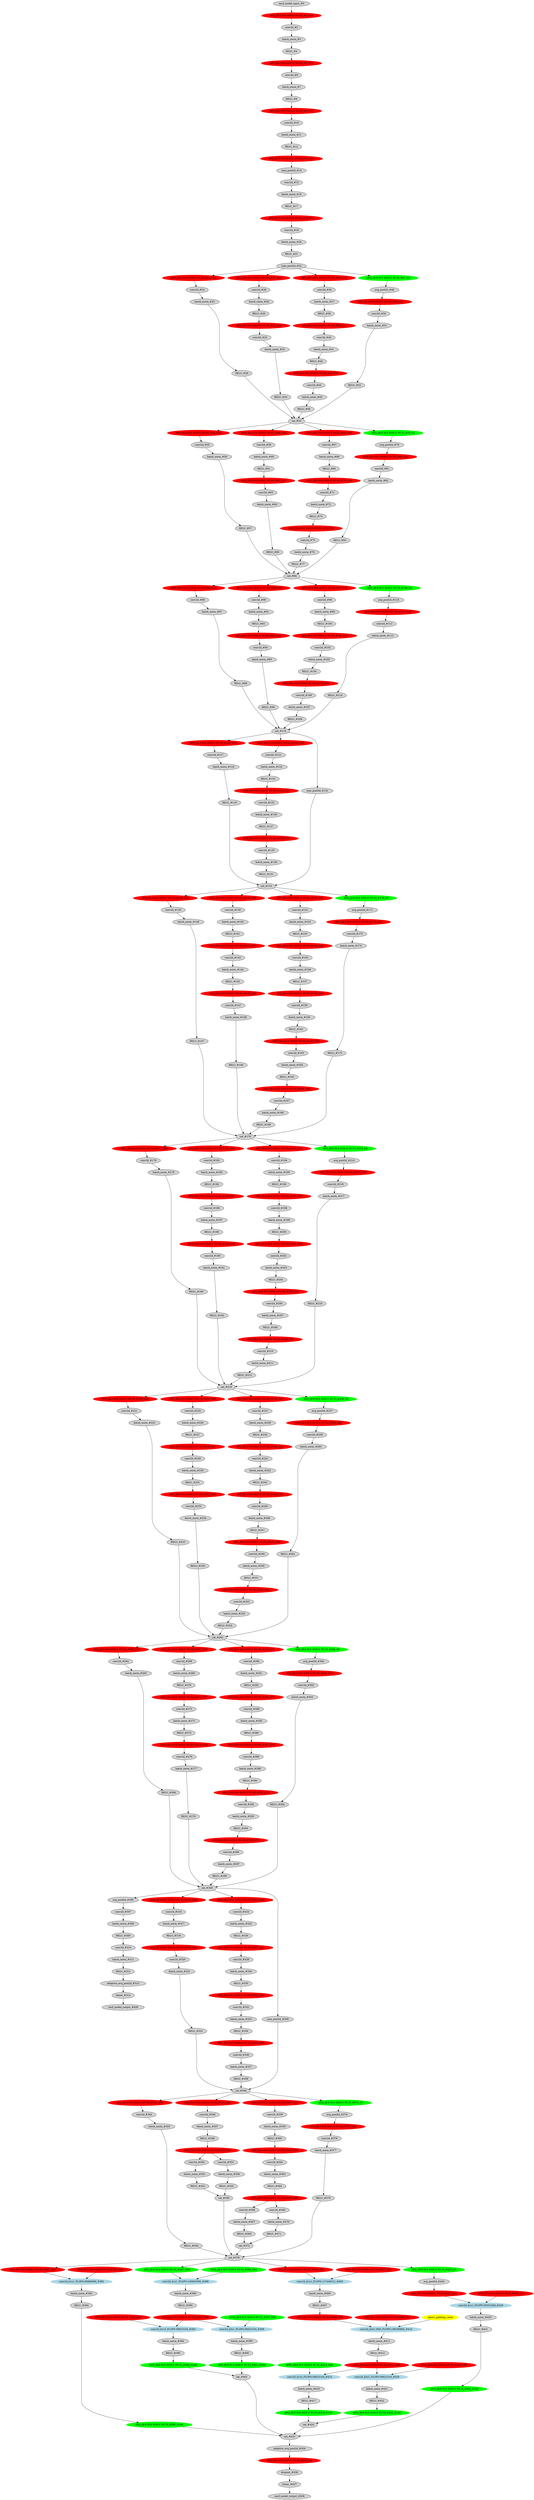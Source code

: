 strict digraph  {
"0 /nncf_model_input" [id=0, label="nncf_model_input_#0", scope="", style=filled, type=nncf_model_input];
"1 SymmetricQuantizer/symmetric_quantize" [color=red, id=1, label="AFQ_[B:4 M:S SGN:S PC:N]_#1_G10", scope=SymmetricQuantizer, style=filled, type=symmetric_quantize];
"2 Inception3/BasicConv2d[Conv2d_1a_3x3]/Conv2d[conv]/conv2d" [id=2, label="conv2d_#2", scope="Inception3/BasicConv2d[Conv2d_1a_3x3]/Conv2d[conv]", style=filled, type=conv2d];
"3 Inception3/BasicConv2d[Conv2d_1a_3x3]/BatchNorm2d[bn]/batch_norm" [id=3, label="batch_norm_#3", scope="Inception3/BasicConv2d[Conv2d_1a_3x3]/BatchNorm2d[bn]", style=filled, type=batch_norm];
"4 Inception3/BasicConv2d[Conv2d_1a_3x3]/RELU" [id=4, label="RELU_#4", scope="Inception3/BasicConv2d[Conv2d_1a_3x3]", style=filled, type=RELU];
"5 Inception3/BasicConv2d[Conv2d_1a_3x3]/SymmetricQuantizer/symmetric_quantize" [color=red, id=5, label="AFQ_[B:4 M:S SGN:U PC:N]_#5_G11", scope="Inception3/BasicConv2d[Conv2d_1a_3x3]/SymmetricQuantizer", style=filled, type=symmetric_quantize];
"6 Inception3/BasicConv2d[Conv2d_2a_3x3]/Conv2d[conv]/conv2d" [id=6, label="conv2d_#6", scope="Inception3/BasicConv2d[Conv2d_2a_3x3]/Conv2d[conv]", style=filled, type=conv2d];
"7 Inception3/BasicConv2d[Conv2d_2a_3x3]/BatchNorm2d[bn]/batch_norm" [id=7, label="batch_norm_#7", scope="Inception3/BasicConv2d[Conv2d_2a_3x3]/BatchNorm2d[bn]", style=filled, type=batch_norm];
"8 Inception3/BasicConv2d[Conv2d_2a_3x3]/RELU" [id=8, label="RELU_#8", scope="Inception3/BasicConv2d[Conv2d_2a_3x3]", style=filled, type=RELU];
"9 Inception3/BasicConv2d[Conv2d_2a_3x3]/SymmetricQuantizer/symmetric_quantize" [color=red, id=9, label="AFQ_[B:4 M:S SGN:U PC:N]_#9_G12", scope="Inception3/BasicConv2d[Conv2d_2a_3x3]/SymmetricQuantizer", style=filled, type=symmetric_quantize];
"10 Inception3/BasicConv2d[Conv2d_2b_3x3]/Conv2d[conv]/conv2d" [id=10, label="conv2d_#10", scope="Inception3/BasicConv2d[Conv2d_2b_3x3]/Conv2d[conv]", style=filled, type=conv2d];
"11 Inception3/BasicConv2d[Conv2d_2b_3x3]/BatchNorm2d[bn]/batch_norm" [id=11, label="batch_norm_#11", scope="Inception3/BasicConv2d[Conv2d_2b_3x3]/BatchNorm2d[bn]", style=filled, type=batch_norm];
"12 Inception3/BasicConv2d[Conv2d_2b_3x3]/RELU" [id=12, label="RELU_#12", scope="Inception3/BasicConv2d[Conv2d_2b_3x3]", style=filled, type=RELU];
"13 Inception3/BasicConv2d[Conv2d_2b_3x3]/SymmetricQuantizer/symmetric_quantize" [color=red, id=13, label="AFQ_[B:4 M:S SGN:U PC:N]_#13_G13", scope="Inception3/BasicConv2d[Conv2d_2b_3x3]/SymmetricQuantizer", style=filled, type=symmetric_quantize];
"14 Inception3/MaxPool2d[maxpool1]/max_pool2d" [id=14, label="max_pool2d_#14", scope="Inception3/MaxPool2d[maxpool1]", style=filled, type=max_pool2d];
"15 Inception3/BasicConv2d[Conv2d_3b_1x1]/Conv2d[conv]/conv2d" [id=15, label="conv2d_#15", scope="Inception3/BasicConv2d[Conv2d_3b_1x1]/Conv2d[conv]", style=filled, type=conv2d];
"16 Inception3/BasicConv2d[Conv2d_3b_1x1]/BatchNorm2d[bn]/batch_norm" [id=16, label="batch_norm_#16", scope="Inception3/BasicConv2d[Conv2d_3b_1x1]/BatchNorm2d[bn]", style=filled, type=batch_norm];
"17 Inception3/BasicConv2d[Conv2d_3b_1x1]/RELU" [id=17, label="RELU_#17", scope="Inception3/BasicConv2d[Conv2d_3b_1x1]", style=filled, type=RELU];
"18 Inception3/BasicConv2d[Conv2d_3b_1x1]/SymmetricQuantizer/symmetric_quantize" [color=red, id=18, label="AFQ_[B:4 M:S SGN:U PC:N]_#18_G14", scope="Inception3/BasicConv2d[Conv2d_3b_1x1]/SymmetricQuantizer", style=filled, type=symmetric_quantize];
"19 Inception3/BasicConv2d[Conv2d_4a_3x3]/Conv2d[conv]/conv2d" [id=19, label="conv2d_#19", scope="Inception3/BasicConv2d[Conv2d_4a_3x3]/Conv2d[conv]", style=filled, type=conv2d];
"20 Inception3/BasicConv2d[Conv2d_4a_3x3]/BatchNorm2d[bn]/batch_norm" [id=20, label="batch_norm_#20", scope="Inception3/BasicConv2d[Conv2d_4a_3x3]/BatchNorm2d[bn]", style=filled, type=batch_norm];
"21 Inception3/BasicConv2d[Conv2d_4a_3x3]/RELU" [id=21, label="RELU_#21", scope="Inception3/BasicConv2d[Conv2d_4a_3x3]", style=filled, type=RELU];
"22 Inception3/MaxPool2d[maxpool2]/max_pool2d" [id=22, label="max_pool2d_#22", scope="Inception3/MaxPool2d[maxpool2]", style=filled, type=max_pool2d];
"23 Inception3/InceptionA[Mixed_5b]/BasicConv2d[branch1x1]/Conv2d[conv]/SymmetricQuantizer/symmetric_quantize" [color=red, id=23, label="AFQ_[B:4 M:S SGN:U PC:N]_#23_G21", scope="Inception3/InceptionA[Mixed_5b]/BasicConv2d[branch1x1]/Conv2d[conv]/SymmetricQuantizer", style=filled, type=symmetric_quantize];
"24 Inception3/InceptionA[Mixed_5b]/BasicConv2d[branch1x1]/Conv2d[conv]/conv2d" [id=24, label="conv2d_#24", scope="Inception3/InceptionA[Mixed_5b]/BasicConv2d[branch1x1]/Conv2d[conv]", style=filled, type=conv2d];
"25 Inception3/InceptionA[Mixed_5b]/BasicConv2d[branch1x1]/BatchNorm2d[bn]/batch_norm" [id=25, label="batch_norm_#25", scope="Inception3/InceptionA[Mixed_5b]/BasicConv2d[branch1x1]/BatchNorm2d[bn]", style=filled, type=batch_norm];
"26 Inception3/InceptionA[Mixed_5b]/BasicConv2d[branch1x1]/RELU" [id=26, label="RELU_#26", scope="Inception3/InceptionA[Mixed_5b]/BasicConv2d[branch1x1]", style=filled, type=RELU];
"27 Inception3/InceptionA[Mixed_5b]/BasicConv2d[branch5x5_1]/Conv2d[conv]/SymmetricQuantizer/symmetric_quantize" [color=red, id=27, label="AFQ_[B:4 M:S SGN:U PC:N]_#27_G19", scope="Inception3/InceptionA[Mixed_5b]/BasicConv2d[branch5x5_1]/Conv2d[conv]/SymmetricQuantizer", style=filled, type=symmetric_quantize];
"28 Inception3/InceptionA[Mixed_5b]/BasicConv2d[branch5x5_1]/Conv2d[conv]/conv2d" [id=28, label="conv2d_#28", scope="Inception3/InceptionA[Mixed_5b]/BasicConv2d[branch5x5_1]/Conv2d[conv]", style=filled, type=conv2d];
"29 Inception3/InceptionA[Mixed_5b]/BasicConv2d[branch5x5_1]/BatchNorm2d[bn]/batch_norm" [id=29, label="batch_norm_#29", scope="Inception3/InceptionA[Mixed_5b]/BasicConv2d[branch5x5_1]/BatchNorm2d[bn]", style=filled, type=batch_norm];
"30 Inception3/InceptionA[Mixed_5b]/BasicConv2d[branch5x5_1]/RELU" [id=30, label="RELU_#30", scope="Inception3/InceptionA[Mixed_5b]/BasicConv2d[branch5x5_1]", style=filled, type=RELU];
"31 Inception3/InceptionA[Mixed_5b]/BasicConv2d[branch5x5_1]/SymmetricQuantizer/symmetric_quantize" [color=red, id=31, label="AFQ_[B:4 M:S SGN:U PC:N]_#31_G20", scope="Inception3/InceptionA[Mixed_5b]/BasicConv2d[branch5x5_1]/SymmetricQuantizer", style=filled, type=symmetric_quantize];
"32 Inception3/InceptionA[Mixed_5b]/BasicConv2d[branch5x5_2]/Conv2d[conv]/conv2d" [id=32, label="conv2d_#32", scope="Inception3/InceptionA[Mixed_5b]/BasicConv2d[branch5x5_2]/Conv2d[conv]", style=filled, type=conv2d];
"33 Inception3/InceptionA[Mixed_5b]/BasicConv2d[branch5x5_2]/BatchNorm2d[bn]/batch_norm" [id=33, label="batch_norm_#33", scope="Inception3/InceptionA[Mixed_5b]/BasicConv2d[branch5x5_2]/BatchNorm2d[bn]", style=filled, type=batch_norm];
"34 Inception3/InceptionA[Mixed_5b]/BasicConv2d[branch5x5_2]/RELU" [id=34, label="RELU_#34", scope="Inception3/InceptionA[Mixed_5b]/BasicConv2d[branch5x5_2]", style=filled, type=RELU];
"35 Inception3/InceptionA[Mixed_5b]/BasicConv2d[branch3x3dbl_1]/Conv2d[conv]/SymmetricQuantizer/symmetric_quantize" [color=red, id=35, label="AFQ_[B:4 M:S SGN:U PC:N]_#35_G16", scope="Inception3/InceptionA[Mixed_5b]/BasicConv2d[branch3x3dbl_1]/Conv2d[conv]/SymmetricQuantizer", style=filled, type=symmetric_quantize];
"36 Inception3/InceptionA[Mixed_5b]/BasicConv2d[branch3x3dbl_1]/Conv2d[conv]/conv2d" [id=36, label="conv2d_#36", scope="Inception3/InceptionA[Mixed_5b]/BasicConv2d[branch3x3dbl_1]/Conv2d[conv]", style=filled, type=conv2d];
"37 Inception3/InceptionA[Mixed_5b]/BasicConv2d[branch3x3dbl_1]/BatchNorm2d[bn]/batch_norm" [id=37, label="batch_norm_#37", scope="Inception3/InceptionA[Mixed_5b]/BasicConv2d[branch3x3dbl_1]/BatchNorm2d[bn]", style=filled, type=batch_norm];
"38 Inception3/InceptionA[Mixed_5b]/BasicConv2d[branch3x3dbl_1]/RELU" [id=38, label="RELU_#38", scope="Inception3/InceptionA[Mixed_5b]/BasicConv2d[branch3x3dbl_1]", style=filled, type=RELU];
"39 Inception3/InceptionA[Mixed_5b]/BasicConv2d[branch3x3dbl_1]/SymmetricQuantizer/symmetric_quantize" [color=red, id=39, label="AFQ_[B:4 M:S SGN:U PC:N]_#39_G17", scope="Inception3/InceptionA[Mixed_5b]/BasicConv2d[branch3x3dbl_1]/SymmetricQuantizer", style=filled, type=symmetric_quantize];
"40 Inception3/InceptionA[Mixed_5b]/BasicConv2d[branch3x3dbl_2]/Conv2d[conv]/conv2d" [id=40, label="conv2d_#40", scope="Inception3/InceptionA[Mixed_5b]/BasicConv2d[branch3x3dbl_2]/Conv2d[conv]", style=filled, type=conv2d];
"41 Inception3/InceptionA[Mixed_5b]/BasicConv2d[branch3x3dbl_2]/BatchNorm2d[bn]/batch_norm" [id=41, label="batch_norm_#41", scope="Inception3/InceptionA[Mixed_5b]/BasicConv2d[branch3x3dbl_2]/BatchNorm2d[bn]", style=filled, type=batch_norm];
"42 Inception3/InceptionA[Mixed_5b]/BasicConv2d[branch3x3dbl_2]/RELU" [id=42, label="RELU_#42", scope="Inception3/InceptionA[Mixed_5b]/BasicConv2d[branch3x3dbl_2]", style=filled, type=RELU];
"43 Inception3/InceptionA[Mixed_5b]/BasicConv2d[branch3x3dbl_2]/SymmetricQuantizer/symmetric_quantize" [color=red, id=43, label="AFQ_[B:4 M:S SGN:U PC:N]_#43_G18", scope="Inception3/InceptionA[Mixed_5b]/BasicConv2d[branch3x3dbl_2]/SymmetricQuantizer", style=filled, type=symmetric_quantize];
"44 Inception3/InceptionA[Mixed_5b]/BasicConv2d[branch3x3dbl_3]/Conv2d[conv]/conv2d" [id=44, label="conv2d_#44", scope="Inception3/InceptionA[Mixed_5b]/BasicConv2d[branch3x3dbl_3]/Conv2d[conv]", style=filled, type=conv2d];
"45 Inception3/InceptionA[Mixed_5b]/BasicConv2d[branch3x3dbl_3]/BatchNorm2d[bn]/batch_norm" [id=45, label="batch_norm_#45", scope="Inception3/InceptionA[Mixed_5b]/BasicConv2d[branch3x3dbl_3]/BatchNorm2d[bn]", style=filled, type=batch_norm];
"46 Inception3/InceptionA[Mixed_5b]/BasicConv2d[branch3x3dbl_3]/RELU" [id=46, label="RELU_#46", scope="Inception3/InceptionA[Mixed_5b]/BasicConv2d[branch3x3dbl_3]", style=filled, type=RELU];
"47 Inception3/InceptionA[Mixed_5b]/SymmetricQuantizer/symmetric_quantize" [color=green, id=47, label="AFQ_[B:8 M:S SGN:U PC:Y]_#47_G0", scope="Inception3/InceptionA[Mixed_5b]/SymmetricQuantizer", style=filled, type=symmetric_quantize];
"48 Inception3/InceptionA[Mixed_5b]/avg_pool2d" [id=48, label="avg_pool2d_#48", scope="Inception3/InceptionA[Mixed_5b]", style=filled, type=avg_pool2d];
"49 Inception3/InceptionA[Mixed_5b]/SymmetricQuantizer/symmetric_quantize" [color=red, id=49, label="AFQ_[B:4 M:S SGN:U PC:N]_#49_G15", scope="Inception3/InceptionA[Mixed_5b]/SymmetricQuantizer", style=filled, type=symmetric_quantize];
"50 Inception3/InceptionA[Mixed_5b]/BasicConv2d[branch_pool]/Conv2d[conv]/conv2d" [id=50, label="conv2d_#50", scope="Inception3/InceptionA[Mixed_5b]/BasicConv2d[branch_pool]/Conv2d[conv]", style=filled, type=conv2d];
"51 Inception3/InceptionA[Mixed_5b]/BasicConv2d[branch_pool]/BatchNorm2d[bn]/batch_norm" [id=51, label="batch_norm_#51", scope="Inception3/InceptionA[Mixed_5b]/BasicConv2d[branch_pool]/BatchNorm2d[bn]", style=filled, type=batch_norm];
"52 Inception3/InceptionA[Mixed_5b]/BasicConv2d[branch_pool]/RELU" [id=52, label="RELU_#52", scope="Inception3/InceptionA[Mixed_5b]/BasicConv2d[branch_pool]", style=filled, type=RELU];
"53 Inception3/InceptionA[Mixed_5b]/cat" [id=53, label="cat_#53", scope="Inception3/InceptionA[Mixed_5b]", style=filled, type=cat];
"54 Inception3/InceptionA[Mixed_5c]/BasicConv2d[branch1x1]/Conv2d[conv]/SymmetricQuantizer/symmetric_quantize" [color=red, id=54, label="AFQ_[B:4 M:S SGN:U PC:N]_#54_G28", scope="Inception3/InceptionA[Mixed_5c]/BasicConv2d[branch1x1]/Conv2d[conv]/SymmetricQuantizer", style=filled, type=symmetric_quantize];
"55 Inception3/InceptionA[Mixed_5c]/BasicConv2d[branch1x1]/Conv2d[conv]/conv2d" [id=55, label="conv2d_#55", scope="Inception3/InceptionA[Mixed_5c]/BasicConv2d[branch1x1]/Conv2d[conv]", style=filled, type=conv2d];
"56 Inception3/InceptionA[Mixed_5c]/BasicConv2d[branch1x1]/BatchNorm2d[bn]/batch_norm" [id=56, label="batch_norm_#56", scope="Inception3/InceptionA[Mixed_5c]/BasicConv2d[branch1x1]/BatchNorm2d[bn]", style=filled, type=batch_norm];
"57 Inception3/InceptionA[Mixed_5c]/BasicConv2d[branch1x1]/RELU" [id=57, label="RELU_#57", scope="Inception3/InceptionA[Mixed_5c]/BasicConv2d[branch1x1]", style=filled, type=RELU];
"58 Inception3/InceptionA[Mixed_5c]/BasicConv2d[branch5x5_1]/Conv2d[conv]/SymmetricQuantizer/symmetric_quantize" [color=red, id=58, label="AFQ_[B:4 M:S SGN:U PC:N]_#58_G26", scope="Inception3/InceptionA[Mixed_5c]/BasicConv2d[branch5x5_1]/Conv2d[conv]/SymmetricQuantizer", style=filled, type=symmetric_quantize];
"59 Inception3/InceptionA[Mixed_5c]/BasicConv2d[branch5x5_1]/Conv2d[conv]/conv2d" [id=59, label="conv2d_#59", scope="Inception3/InceptionA[Mixed_5c]/BasicConv2d[branch5x5_1]/Conv2d[conv]", style=filled, type=conv2d];
"60 Inception3/InceptionA[Mixed_5c]/BasicConv2d[branch5x5_1]/BatchNorm2d[bn]/batch_norm" [id=60, label="batch_norm_#60", scope="Inception3/InceptionA[Mixed_5c]/BasicConv2d[branch5x5_1]/BatchNorm2d[bn]", style=filled, type=batch_norm];
"61 Inception3/InceptionA[Mixed_5c]/BasicConv2d[branch5x5_1]/RELU" [id=61, label="RELU_#61", scope="Inception3/InceptionA[Mixed_5c]/BasicConv2d[branch5x5_1]", style=filled, type=RELU];
"62 Inception3/InceptionA[Mixed_5c]/BasicConv2d[branch5x5_1]/SymmetricQuantizer/symmetric_quantize" [color=red, id=62, label="AFQ_[B:4 M:S SGN:U PC:N]_#62_G27", scope="Inception3/InceptionA[Mixed_5c]/BasicConv2d[branch5x5_1]/SymmetricQuantizer", style=filled, type=symmetric_quantize];
"63 Inception3/InceptionA[Mixed_5c]/BasicConv2d[branch5x5_2]/Conv2d[conv]/conv2d" [id=63, label="conv2d_#63", scope="Inception3/InceptionA[Mixed_5c]/BasicConv2d[branch5x5_2]/Conv2d[conv]", style=filled, type=conv2d];
"64 Inception3/InceptionA[Mixed_5c]/BasicConv2d[branch5x5_2]/BatchNorm2d[bn]/batch_norm" [id=64, label="batch_norm_#64", scope="Inception3/InceptionA[Mixed_5c]/BasicConv2d[branch5x5_2]/BatchNorm2d[bn]", style=filled, type=batch_norm];
"65 Inception3/InceptionA[Mixed_5c]/BasicConv2d[branch5x5_2]/RELU" [id=65, label="RELU_#65", scope="Inception3/InceptionA[Mixed_5c]/BasicConv2d[branch5x5_2]", style=filled, type=RELU];
"66 Inception3/InceptionA[Mixed_5c]/BasicConv2d[branch3x3dbl_1]/Conv2d[conv]/SymmetricQuantizer/symmetric_quantize" [color=red, id=66, label="AFQ_[B:4 M:S SGN:U PC:N]_#66_G23", scope="Inception3/InceptionA[Mixed_5c]/BasicConv2d[branch3x3dbl_1]/Conv2d[conv]/SymmetricQuantizer", style=filled, type=symmetric_quantize];
"67 Inception3/InceptionA[Mixed_5c]/BasicConv2d[branch3x3dbl_1]/Conv2d[conv]/conv2d" [id=67, label="conv2d_#67", scope="Inception3/InceptionA[Mixed_5c]/BasicConv2d[branch3x3dbl_1]/Conv2d[conv]", style=filled, type=conv2d];
"68 Inception3/InceptionA[Mixed_5c]/BasicConv2d[branch3x3dbl_1]/BatchNorm2d[bn]/batch_norm" [id=68, label="batch_norm_#68", scope="Inception3/InceptionA[Mixed_5c]/BasicConv2d[branch3x3dbl_1]/BatchNorm2d[bn]", style=filled, type=batch_norm];
"69 Inception3/InceptionA[Mixed_5c]/BasicConv2d[branch3x3dbl_1]/RELU" [id=69, label="RELU_#69", scope="Inception3/InceptionA[Mixed_5c]/BasicConv2d[branch3x3dbl_1]", style=filled, type=RELU];
"70 Inception3/InceptionA[Mixed_5c]/BasicConv2d[branch3x3dbl_1]/SymmetricQuantizer/symmetric_quantize" [color=red, id=70, label="AFQ_[B:4 M:S SGN:U PC:N]_#70_G24", scope="Inception3/InceptionA[Mixed_5c]/BasicConv2d[branch3x3dbl_1]/SymmetricQuantizer", style=filled, type=symmetric_quantize];
"71 Inception3/InceptionA[Mixed_5c]/BasicConv2d[branch3x3dbl_2]/Conv2d[conv]/conv2d" [id=71, label="conv2d_#71", scope="Inception3/InceptionA[Mixed_5c]/BasicConv2d[branch3x3dbl_2]/Conv2d[conv]", style=filled, type=conv2d];
"72 Inception3/InceptionA[Mixed_5c]/BasicConv2d[branch3x3dbl_2]/BatchNorm2d[bn]/batch_norm" [id=72, label="batch_norm_#72", scope="Inception3/InceptionA[Mixed_5c]/BasicConv2d[branch3x3dbl_2]/BatchNorm2d[bn]", style=filled, type=batch_norm];
"73 Inception3/InceptionA[Mixed_5c]/BasicConv2d[branch3x3dbl_2]/RELU" [id=73, label="RELU_#73", scope="Inception3/InceptionA[Mixed_5c]/BasicConv2d[branch3x3dbl_2]", style=filled, type=RELU];
"74 Inception3/InceptionA[Mixed_5c]/BasicConv2d[branch3x3dbl_2]/SymmetricQuantizer/symmetric_quantize" [color=red, id=74, label="AFQ_[B:4 M:S SGN:U PC:N]_#74_G25", scope="Inception3/InceptionA[Mixed_5c]/BasicConv2d[branch3x3dbl_2]/SymmetricQuantizer", style=filled, type=symmetric_quantize];
"75 Inception3/InceptionA[Mixed_5c]/BasicConv2d[branch3x3dbl_3]/Conv2d[conv]/conv2d" [id=75, label="conv2d_#75", scope="Inception3/InceptionA[Mixed_5c]/BasicConv2d[branch3x3dbl_3]/Conv2d[conv]", style=filled, type=conv2d];
"76 Inception3/InceptionA[Mixed_5c]/BasicConv2d[branch3x3dbl_3]/BatchNorm2d[bn]/batch_norm" [id=76, label="batch_norm_#76", scope="Inception3/InceptionA[Mixed_5c]/BasicConv2d[branch3x3dbl_3]/BatchNorm2d[bn]", style=filled, type=batch_norm];
"77 Inception3/InceptionA[Mixed_5c]/BasicConv2d[branch3x3dbl_3]/RELU" [id=77, label="RELU_#77", scope="Inception3/InceptionA[Mixed_5c]/BasicConv2d[branch3x3dbl_3]", style=filled, type=RELU];
"78 Inception3/InceptionA[Mixed_5c]/SymmetricQuantizer/symmetric_quantize" [color=green, id=78, label="AFQ_[B:8 M:S SGN:U PC:Y]_#78_G1", scope="Inception3/InceptionA[Mixed_5c]/SymmetricQuantizer", style=filled, type=symmetric_quantize];
"79 Inception3/InceptionA[Mixed_5c]/avg_pool2d" [id=79, label="avg_pool2d_#79", scope="Inception3/InceptionA[Mixed_5c]", style=filled, type=avg_pool2d];
"80 Inception3/InceptionA[Mixed_5c]/SymmetricQuantizer/symmetric_quantize" [color=red, id=80, label="AFQ_[B:4 M:S SGN:U PC:N]_#80_G22", scope="Inception3/InceptionA[Mixed_5c]/SymmetricQuantizer", style=filled, type=symmetric_quantize];
"81 Inception3/InceptionA[Mixed_5c]/BasicConv2d[branch_pool]/Conv2d[conv]/conv2d" [id=81, label="conv2d_#81", scope="Inception3/InceptionA[Mixed_5c]/BasicConv2d[branch_pool]/Conv2d[conv]", style=filled, type=conv2d];
"82 Inception3/InceptionA[Mixed_5c]/BasicConv2d[branch_pool]/BatchNorm2d[bn]/batch_norm" [id=82, label="batch_norm_#82", scope="Inception3/InceptionA[Mixed_5c]/BasicConv2d[branch_pool]/BatchNorm2d[bn]", style=filled, type=batch_norm];
"83 Inception3/InceptionA[Mixed_5c]/BasicConv2d[branch_pool]/RELU" [id=83, label="RELU_#83", scope="Inception3/InceptionA[Mixed_5c]/BasicConv2d[branch_pool]", style=filled, type=RELU];
"84 Inception3/InceptionA[Mixed_5c]/cat" [id=84, label="cat_#84", scope="Inception3/InceptionA[Mixed_5c]", style=filled, type=cat];
"85 Inception3/InceptionA[Mixed_5d]/BasicConv2d[branch1x1]/Conv2d[conv]/SymmetricQuantizer/symmetric_quantize" [color=red, id=85, label="AFQ_[B:4 M:S SGN:U PC:N]_#85_G35", scope="Inception3/InceptionA[Mixed_5d]/BasicConv2d[branch1x1]/Conv2d[conv]/SymmetricQuantizer", style=filled, type=symmetric_quantize];
"86 Inception3/InceptionA[Mixed_5d]/BasicConv2d[branch1x1]/Conv2d[conv]/conv2d" [id=86, label="conv2d_#86", scope="Inception3/InceptionA[Mixed_5d]/BasicConv2d[branch1x1]/Conv2d[conv]", style=filled, type=conv2d];
"87 Inception3/InceptionA[Mixed_5d]/BasicConv2d[branch1x1]/BatchNorm2d[bn]/batch_norm" [id=87, label="batch_norm_#87", scope="Inception3/InceptionA[Mixed_5d]/BasicConv2d[branch1x1]/BatchNorm2d[bn]", style=filled, type=batch_norm];
"88 Inception3/InceptionA[Mixed_5d]/BasicConv2d[branch1x1]/RELU" [id=88, label="RELU_#88", scope="Inception3/InceptionA[Mixed_5d]/BasicConv2d[branch1x1]", style=filled, type=RELU];
"89 Inception3/InceptionA[Mixed_5d]/BasicConv2d[branch5x5_1]/Conv2d[conv]/SymmetricQuantizer/symmetric_quantize" [color=red, id=89, label="AFQ_[B:4 M:S SGN:U PC:N]_#89_G33", scope="Inception3/InceptionA[Mixed_5d]/BasicConv2d[branch5x5_1]/Conv2d[conv]/SymmetricQuantizer", style=filled, type=symmetric_quantize];
"90 Inception3/InceptionA[Mixed_5d]/BasicConv2d[branch5x5_1]/Conv2d[conv]/conv2d" [id=90, label="conv2d_#90", scope="Inception3/InceptionA[Mixed_5d]/BasicConv2d[branch5x5_1]/Conv2d[conv]", style=filled, type=conv2d];
"91 Inception3/InceptionA[Mixed_5d]/BasicConv2d[branch5x5_1]/BatchNorm2d[bn]/batch_norm" [id=91, label="batch_norm_#91", scope="Inception3/InceptionA[Mixed_5d]/BasicConv2d[branch5x5_1]/BatchNorm2d[bn]", style=filled, type=batch_norm];
"92 Inception3/InceptionA[Mixed_5d]/BasicConv2d[branch5x5_1]/RELU" [id=92, label="RELU_#92", scope="Inception3/InceptionA[Mixed_5d]/BasicConv2d[branch5x5_1]", style=filled, type=RELU];
"93 Inception3/InceptionA[Mixed_5d]/BasicConv2d[branch5x5_1]/SymmetricQuantizer/symmetric_quantize" [color=red, id=93, label="AFQ_[B:4 M:S SGN:U PC:N]_#93_G34", scope="Inception3/InceptionA[Mixed_5d]/BasicConv2d[branch5x5_1]/SymmetricQuantizer", style=filled, type=symmetric_quantize];
"94 Inception3/InceptionA[Mixed_5d]/BasicConv2d[branch5x5_2]/Conv2d[conv]/conv2d" [id=94, label="conv2d_#94", scope="Inception3/InceptionA[Mixed_5d]/BasicConv2d[branch5x5_2]/Conv2d[conv]", style=filled, type=conv2d];
"95 Inception3/InceptionA[Mixed_5d]/BasicConv2d[branch5x5_2]/BatchNorm2d[bn]/batch_norm" [id=95, label="batch_norm_#95", scope="Inception3/InceptionA[Mixed_5d]/BasicConv2d[branch5x5_2]/BatchNorm2d[bn]", style=filled, type=batch_norm];
"96 Inception3/InceptionA[Mixed_5d]/BasicConv2d[branch5x5_2]/RELU" [id=96, label="RELU_#96", scope="Inception3/InceptionA[Mixed_5d]/BasicConv2d[branch5x5_2]", style=filled, type=RELU];
"97 Inception3/InceptionA[Mixed_5d]/BasicConv2d[branch3x3dbl_1]/Conv2d[conv]/SymmetricQuantizer/symmetric_quantize" [color=red, id=97, label="AFQ_[B:4 M:S SGN:U PC:N]_#97_G30", scope="Inception3/InceptionA[Mixed_5d]/BasicConv2d[branch3x3dbl_1]/Conv2d[conv]/SymmetricQuantizer", style=filled, type=symmetric_quantize];
"98 Inception3/InceptionA[Mixed_5d]/BasicConv2d[branch3x3dbl_1]/Conv2d[conv]/conv2d" [id=98, label="conv2d_#98", scope="Inception3/InceptionA[Mixed_5d]/BasicConv2d[branch3x3dbl_1]/Conv2d[conv]", style=filled, type=conv2d];
"99 Inception3/InceptionA[Mixed_5d]/BasicConv2d[branch3x3dbl_1]/BatchNorm2d[bn]/batch_norm" [id=99, label="batch_norm_#99", scope="Inception3/InceptionA[Mixed_5d]/BasicConv2d[branch3x3dbl_1]/BatchNorm2d[bn]", style=filled, type=batch_norm];
"100 Inception3/InceptionA[Mixed_5d]/BasicConv2d[branch3x3dbl_1]/RELU" [id=100, label="RELU_#100", scope="Inception3/InceptionA[Mixed_5d]/BasicConv2d[branch3x3dbl_1]", style=filled, type=RELU];
"101 Inception3/InceptionA[Mixed_5d]/BasicConv2d[branch3x3dbl_1]/SymmetricQuantizer/symmetric_quantize" [color=red, id=101, label="AFQ_[B:4 M:S SGN:U PC:N]_#101_G31", scope="Inception3/InceptionA[Mixed_5d]/BasicConv2d[branch3x3dbl_1]/SymmetricQuantizer", style=filled, type=symmetric_quantize];
"102 Inception3/InceptionA[Mixed_5d]/BasicConv2d[branch3x3dbl_2]/Conv2d[conv]/conv2d" [id=102, label="conv2d_#102", scope="Inception3/InceptionA[Mixed_5d]/BasicConv2d[branch3x3dbl_2]/Conv2d[conv]", style=filled, type=conv2d];
"103 Inception3/InceptionA[Mixed_5d]/BasicConv2d[branch3x3dbl_2]/BatchNorm2d[bn]/batch_norm" [id=103, label="batch_norm_#103", scope="Inception3/InceptionA[Mixed_5d]/BasicConv2d[branch3x3dbl_2]/BatchNorm2d[bn]", style=filled, type=batch_norm];
"104 Inception3/InceptionA[Mixed_5d]/BasicConv2d[branch3x3dbl_2]/RELU" [id=104, label="RELU_#104", scope="Inception3/InceptionA[Mixed_5d]/BasicConv2d[branch3x3dbl_2]", style=filled, type=RELU];
"105 Inception3/InceptionA[Mixed_5d]/BasicConv2d[branch3x3dbl_2]/SymmetricQuantizer/symmetric_quantize" [color=red, id=105, label="AFQ_[B:4 M:S SGN:U PC:N]_#105_G32", scope="Inception3/InceptionA[Mixed_5d]/BasicConv2d[branch3x3dbl_2]/SymmetricQuantizer", style=filled, type=symmetric_quantize];
"106 Inception3/InceptionA[Mixed_5d]/BasicConv2d[branch3x3dbl_3]/Conv2d[conv]/conv2d" [id=106, label="conv2d_#106", scope="Inception3/InceptionA[Mixed_5d]/BasicConv2d[branch3x3dbl_3]/Conv2d[conv]", style=filled, type=conv2d];
"107 Inception3/InceptionA[Mixed_5d]/BasicConv2d[branch3x3dbl_3]/BatchNorm2d[bn]/batch_norm" [id=107, label="batch_norm_#107", scope="Inception3/InceptionA[Mixed_5d]/BasicConv2d[branch3x3dbl_3]/BatchNorm2d[bn]", style=filled, type=batch_norm];
"108 Inception3/InceptionA[Mixed_5d]/BasicConv2d[branch3x3dbl_3]/RELU" [id=108, label="RELU_#108", scope="Inception3/InceptionA[Mixed_5d]/BasicConv2d[branch3x3dbl_3]", style=filled, type=RELU];
"109 Inception3/InceptionA[Mixed_5d]/SymmetricQuantizer/symmetric_quantize" [color=green, id=109, label="AFQ_[B:8 M:S SGN:U PC:Y]_#109_G2", scope="Inception3/InceptionA[Mixed_5d]/SymmetricQuantizer", style=filled, type=symmetric_quantize];
"110 Inception3/InceptionA[Mixed_5d]/avg_pool2d" [id=110, label="avg_pool2d_#110", scope="Inception3/InceptionA[Mixed_5d]", style=filled, type=avg_pool2d];
"111 Inception3/InceptionA[Mixed_5d]/SymmetricQuantizer/symmetric_quantize" [color=red, id=111, label="AFQ_[B:4 M:S SGN:U PC:N]_#111_G29", scope="Inception3/InceptionA[Mixed_5d]/SymmetricQuantizer", style=filled, type=symmetric_quantize];
"112 Inception3/InceptionA[Mixed_5d]/BasicConv2d[branch_pool]/Conv2d[conv]/conv2d" [id=112, label="conv2d_#112", scope="Inception3/InceptionA[Mixed_5d]/BasicConv2d[branch_pool]/Conv2d[conv]", style=filled, type=conv2d];
"113 Inception3/InceptionA[Mixed_5d]/BasicConv2d[branch_pool]/BatchNorm2d[bn]/batch_norm" [id=113, label="batch_norm_#113", scope="Inception3/InceptionA[Mixed_5d]/BasicConv2d[branch_pool]/BatchNorm2d[bn]", style=filled, type=batch_norm];
"114 Inception3/InceptionA[Mixed_5d]/BasicConv2d[branch_pool]/RELU" [id=114, label="RELU_#114", scope="Inception3/InceptionA[Mixed_5d]/BasicConv2d[branch_pool]", style=filled, type=RELU];
"115 Inception3/InceptionA[Mixed_5d]/cat" [id=115, label="cat_#115", scope="Inception3/InceptionA[Mixed_5d]", style=filled, type=cat];
"116 Inception3/InceptionB[Mixed_6a]/BasicConv2d[branch3x3]/Conv2d[conv]/SymmetricQuantizer/symmetric_quantize" [color=red, id=116, label="AFQ_[B:4 M:S SGN:U PC:N]_#116_G39", scope="Inception3/InceptionB[Mixed_6a]/BasicConv2d[branch3x3]/Conv2d[conv]/SymmetricQuantizer", style=filled, type=symmetric_quantize];
"117 Inception3/InceptionB[Mixed_6a]/BasicConv2d[branch3x3]/Conv2d[conv]/conv2d" [id=117, label="conv2d_#117", scope="Inception3/InceptionB[Mixed_6a]/BasicConv2d[branch3x3]/Conv2d[conv]", style=filled, type=conv2d];
"118 Inception3/InceptionB[Mixed_6a]/BasicConv2d[branch3x3]/BatchNorm2d[bn]/batch_norm" [id=118, label="batch_norm_#118", scope="Inception3/InceptionB[Mixed_6a]/BasicConv2d[branch3x3]/BatchNorm2d[bn]", style=filled, type=batch_norm];
"119 Inception3/InceptionB[Mixed_6a]/BasicConv2d[branch3x3]/RELU" [id=119, label="RELU_#119", scope="Inception3/InceptionB[Mixed_6a]/BasicConv2d[branch3x3]", style=filled, type=RELU];
"120 Inception3/InceptionB[Mixed_6a]/BasicConv2d[branch3x3dbl_1]/Conv2d[conv]/SymmetricQuantizer/symmetric_quantize" [color=red, id=120, label="AFQ_[B:4 M:S SGN:U PC:N]_#120_G36", scope="Inception3/InceptionB[Mixed_6a]/BasicConv2d[branch3x3dbl_1]/Conv2d[conv]/SymmetricQuantizer", style=filled, type=symmetric_quantize];
"121 Inception3/InceptionB[Mixed_6a]/BasicConv2d[branch3x3dbl_1]/Conv2d[conv]/conv2d" [id=121, label="conv2d_#121", scope="Inception3/InceptionB[Mixed_6a]/BasicConv2d[branch3x3dbl_1]/Conv2d[conv]", style=filled, type=conv2d];
"122 Inception3/InceptionB[Mixed_6a]/BasicConv2d[branch3x3dbl_1]/BatchNorm2d[bn]/batch_norm" [id=122, label="batch_norm_#122", scope="Inception3/InceptionB[Mixed_6a]/BasicConv2d[branch3x3dbl_1]/BatchNorm2d[bn]", style=filled, type=batch_norm];
"123 Inception3/InceptionB[Mixed_6a]/BasicConv2d[branch3x3dbl_1]/RELU" [id=123, label="RELU_#123", scope="Inception3/InceptionB[Mixed_6a]/BasicConv2d[branch3x3dbl_1]", style=filled, type=RELU];
"124 Inception3/InceptionB[Mixed_6a]/BasicConv2d[branch3x3dbl_1]/SymmetricQuantizer/symmetric_quantize" [color=red, id=124, label="AFQ_[B:4 M:S SGN:U PC:N]_#124_G37", scope="Inception3/InceptionB[Mixed_6a]/BasicConv2d[branch3x3dbl_1]/SymmetricQuantizer", style=filled, type=symmetric_quantize];
"125 Inception3/InceptionB[Mixed_6a]/BasicConv2d[branch3x3dbl_2]/Conv2d[conv]/conv2d" [id=125, label="conv2d_#125", scope="Inception3/InceptionB[Mixed_6a]/BasicConv2d[branch3x3dbl_2]/Conv2d[conv]", style=filled, type=conv2d];
"126 Inception3/InceptionB[Mixed_6a]/BasicConv2d[branch3x3dbl_2]/BatchNorm2d[bn]/batch_norm" [id=126, label="batch_norm_#126", scope="Inception3/InceptionB[Mixed_6a]/BasicConv2d[branch3x3dbl_2]/BatchNorm2d[bn]", style=filled, type=batch_norm];
"127 Inception3/InceptionB[Mixed_6a]/BasicConv2d[branch3x3dbl_2]/RELU" [id=127, label="RELU_#127", scope="Inception3/InceptionB[Mixed_6a]/BasicConv2d[branch3x3dbl_2]", style=filled, type=RELU];
"128 Inception3/InceptionB[Mixed_6a]/BasicConv2d[branch3x3dbl_2]/SymmetricQuantizer/symmetric_quantize" [color=red, id=128, label="AFQ_[B:4 M:S SGN:U PC:N]_#128_G38", scope="Inception3/InceptionB[Mixed_6a]/BasicConv2d[branch3x3dbl_2]/SymmetricQuantizer", style=filled, type=symmetric_quantize];
"129 Inception3/InceptionB[Mixed_6a]/BasicConv2d[branch3x3dbl_3]/Conv2d[conv]/conv2d" [id=129, label="conv2d_#129", scope="Inception3/InceptionB[Mixed_6a]/BasicConv2d[branch3x3dbl_3]/Conv2d[conv]", style=filled, type=conv2d];
"130 Inception3/InceptionB[Mixed_6a]/BasicConv2d[branch3x3dbl_3]/BatchNorm2d[bn]/batch_norm" [id=130, label="batch_norm_#130", scope="Inception3/InceptionB[Mixed_6a]/BasicConv2d[branch3x3dbl_3]/BatchNorm2d[bn]", style=filled, type=batch_norm];
"131 Inception3/InceptionB[Mixed_6a]/BasicConv2d[branch3x3dbl_3]/RELU" [id=131, label="RELU_#131", scope="Inception3/InceptionB[Mixed_6a]/BasicConv2d[branch3x3dbl_3]", style=filled, type=RELU];
"132 Inception3/InceptionB[Mixed_6a]/max_pool2d" [id=132, label="max_pool2d_#132", scope="Inception3/InceptionB[Mixed_6a]", style=filled, type=max_pool2d];
"133 Inception3/InceptionB[Mixed_6a]/cat" [id=133, label="cat_#133", scope="Inception3/InceptionB[Mixed_6a]", style=filled, type=cat];
"134 Inception3/InceptionC[Mixed_6b]/BasicConv2d[branch1x1]/Conv2d[conv]/SymmetricQuantizer/symmetric_quantize" [color=red, id=134, label="AFQ_[B:4 M:S SGN:U PC:N]_#134_G49", scope="Inception3/InceptionC[Mixed_6b]/BasicConv2d[branch1x1]/Conv2d[conv]/SymmetricQuantizer", style=filled, type=symmetric_quantize];
"135 Inception3/InceptionC[Mixed_6b]/BasicConv2d[branch1x1]/Conv2d[conv]/conv2d" [id=135, label="conv2d_#135", scope="Inception3/InceptionC[Mixed_6b]/BasicConv2d[branch1x1]/Conv2d[conv]", style=filled, type=conv2d];
"136 Inception3/InceptionC[Mixed_6b]/BasicConv2d[branch1x1]/BatchNorm2d[bn]/batch_norm" [id=136, label="batch_norm_#136", scope="Inception3/InceptionC[Mixed_6b]/BasicConv2d[branch1x1]/BatchNorm2d[bn]", style=filled, type=batch_norm];
"137 Inception3/InceptionC[Mixed_6b]/BasicConv2d[branch1x1]/RELU" [id=137, label="RELU_#137", scope="Inception3/InceptionC[Mixed_6b]/BasicConv2d[branch1x1]", style=filled, type=RELU];
"138 Inception3/InceptionC[Mixed_6b]/BasicConv2d[branch7x7_1]/Conv2d[conv]/SymmetricQuantizer/symmetric_quantize" [color=red, id=138, label="AFQ_[B:4 M:S SGN:U PC:N]_#138_G46", scope="Inception3/InceptionC[Mixed_6b]/BasicConv2d[branch7x7_1]/Conv2d[conv]/SymmetricQuantizer", style=filled, type=symmetric_quantize];
"139 Inception3/InceptionC[Mixed_6b]/BasicConv2d[branch7x7_1]/Conv2d[conv]/conv2d" [id=139, label="conv2d_#139", scope="Inception3/InceptionC[Mixed_6b]/BasicConv2d[branch7x7_1]/Conv2d[conv]", style=filled, type=conv2d];
"140 Inception3/InceptionC[Mixed_6b]/BasicConv2d[branch7x7_1]/BatchNorm2d[bn]/batch_norm" [id=140, label="batch_norm_#140", scope="Inception3/InceptionC[Mixed_6b]/BasicConv2d[branch7x7_1]/BatchNorm2d[bn]", style=filled, type=batch_norm];
"141 Inception3/InceptionC[Mixed_6b]/BasicConv2d[branch7x7_1]/RELU" [id=141, label="RELU_#141", scope="Inception3/InceptionC[Mixed_6b]/BasicConv2d[branch7x7_1]", style=filled, type=RELU];
"142 Inception3/InceptionC[Mixed_6b]/BasicConv2d[branch7x7_1]/SymmetricQuantizer/symmetric_quantize" [color=red, id=142, label="AFQ_[B:4 M:S SGN:U PC:N]_#142_G47", scope="Inception3/InceptionC[Mixed_6b]/BasicConv2d[branch7x7_1]/SymmetricQuantizer", style=filled, type=symmetric_quantize];
"143 Inception3/InceptionC[Mixed_6b]/BasicConv2d[branch7x7_2]/Conv2d[conv]/conv2d" [id=143, label="conv2d_#143", scope="Inception3/InceptionC[Mixed_6b]/BasicConv2d[branch7x7_2]/Conv2d[conv]", style=filled, type=conv2d];
"144 Inception3/InceptionC[Mixed_6b]/BasicConv2d[branch7x7_2]/BatchNorm2d[bn]/batch_norm" [id=144, label="batch_norm_#144", scope="Inception3/InceptionC[Mixed_6b]/BasicConv2d[branch7x7_2]/BatchNorm2d[bn]", style=filled, type=batch_norm];
"145 Inception3/InceptionC[Mixed_6b]/BasicConv2d[branch7x7_2]/RELU" [id=145, label="RELU_#145", scope="Inception3/InceptionC[Mixed_6b]/BasicConv2d[branch7x7_2]", style=filled, type=RELU];
"146 Inception3/InceptionC[Mixed_6b]/BasicConv2d[branch7x7_2]/SymmetricQuantizer/symmetric_quantize" [color=red, id=146, label="AFQ_[B:4 M:S SGN:U PC:N]_#146_G48", scope="Inception3/InceptionC[Mixed_6b]/BasicConv2d[branch7x7_2]/SymmetricQuantizer", style=filled, type=symmetric_quantize];
"147 Inception3/InceptionC[Mixed_6b]/BasicConv2d[branch7x7_3]/Conv2d[conv]/conv2d" [id=147, label="conv2d_#147", scope="Inception3/InceptionC[Mixed_6b]/BasicConv2d[branch7x7_3]/Conv2d[conv]", style=filled, type=conv2d];
"148 Inception3/InceptionC[Mixed_6b]/BasicConv2d[branch7x7_3]/BatchNorm2d[bn]/batch_norm" [id=148, label="batch_norm_#148", scope="Inception3/InceptionC[Mixed_6b]/BasicConv2d[branch7x7_3]/BatchNorm2d[bn]", style=filled, type=batch_norm];
"149 Inception3/InceptionC[Mixed_6b]/BasicConv2d[branch7x7_3]/RELU" [id=149, label="RELU_#149", scope="Inception3/InceptionC[Mixed_6b]/BasicConv2d[branch7x7_3]", style=filled, type=RELU];
"150 Inception3/InceptionC[Mixed_6b]/BasicConv2d[branch7x7dbl_1]/Conv2d[conv]/SymmetricQuantizer/symmetric_quantize" [color=red, id=150, label="AFQ_[B:4 M:S SGN:U PC:N]_#150_G41", scope="Inception3/InceptionC[Mixed_6b]/BasicConv2d[branch7x7dbl_1]/Conv2d[conv]/SymmetricQuantizer", style=filled, type=symmetric_quantize];
"151 Inception3/InceptionC[Mixed_6b]/BasicConv2d[branch7x7dbl_1]/Conv2d[conv]/conv2d" [id=151, label="conv2d_#151", scope="Inception3/InceptionC[Mixed_6b]/BasicConv2d[branch7x7dbl_1]/Conv2d[conv]", style=filled, type=conv2d];
"152 Inception3/InceptionC[Mixed_6b]/BasicConv2d[branch7x7dbl_1]/BatchNorm2d[bn]/batch_norm" [id=152, label="batch_norm_#152", scope="Inception3/InceptionC[Mixed_6b]/BasicConv2d[branch7x7dbl_1]/BatchNorm2d[bn]", style=filled, type=batch_norm];
"153 Inception3/InceptionC[Mixed_6b]/BasicConv2d[branch7x7dbl_1]/RELU" [id=153, label="RELU_#153", scope="Inception3/InceptionC[Mixed_6b]/BasicConv2d[branch7x7dbl_1]", style=filled, type=RELU];
"154 Inception3/InceptionC[Mixed_6b]/BasicConv2d[branch7x7dbl_1]/SymmetricQuantizer/symmetric_quantize" [color=red, id=154, label="AFQ_[B:4 M:S SGN:U PC:N]_#154_G42", scope="Inception3/InceptionC[Mixed_6b]/BasicConv2d[branch7x7dbl_1]/SymmetricQuantizer", style=filled, type=symmetric_quantize];
"155 Inception3/InceptionC[Mixed_6b]/BasicConv2d[branch7x7dbl_2]/Conv2d[conv]/conv2d" [id=155, label="conv2d_#155", scope="Inception3/InceptionC[Mixed_6b]/BasicConv2d[branch7x7dbl_2]/Conv2d[conv]", style=filled, type=conv2d];
"156 Inception3/InceptionC[Mixed_6b]/BasicConv2d[branch7x7dbl_2]/BatchNorm2d[bn]/batch_norm" [id=156, label="batch_norm_#156", scope="Inception3/InceptionC[Mixed_6b]/BasicConv2d[branch7x7dbl_2]/BatchNorm2d[bn]", style=filled, type=batch_norm];
"157 Inception3/InceptionC[Mixed_6b]/BasicConv2d[branch7x7dbl_2]/RELU" [id=157, label="RELU_#157", scope="Inception3/InceptionC[Mixed_6b]/BasicConv2d[branch7x7dbl_2]", style=filled, type=RELU];
"158 Inception3/InceptionC[Mixed_6b]/BasicConv2d[branch7x7dbl_2]/SymmetricQuantizer/symmetric_quantize" [color=red, id=158, label="AFQ_[B:4 M:S SGN:U PC:N]_#158_G43", scope="Inception3/InceptionC[Mixed_6b]/BasicConv2d[branch7x7dbl_2]/SymmetricQuantizer", style=filled, type=symmetric_quantize];
"159 Inception3/InceptionC[Mixed_6b]/BasicConv2d[branch7x7dbl_3]/Conv2d[conv]/conv2d" [id=159, label="conv2d_#159", scope="Inception3/InceptionC[Mixed_6b]/BasicConv2d[branch7x7dbl_3]/Conv2d[conv]", style=filled, type=conv2d];
"160 Inception3/InceptionC[Mixed_6b]/BasicConv2d[branch7x7dbl_3]/BatchNorm2d[bn]/batch_norm" [id=160, label="batch_norm_#160", scope="Inception3/InceptionC[Mixed_6b]/BasicConv2d[branch7x7dbl_3]/BatchNorm2d[bn]", style=filled, type=batch_norm];
"161 Inception3/InceptionC[Mixed_6b]/BasicConv2d[branch7x7dbl_3]/RELU" [id=161, label="RELU_#161", scope="Inception3/InceptionC[Mixed_6b]/BasicConv2d[branch7x7dbl_3]", style=filled, type=RELU];
"162 Inception3/InceptionC[Mixed_6b]/BasicConv2d[branch7x7dbl_3]/SymmetricQuantizer/symmetric_quantize" [color=red, id=162, label="AFQ_[B:4 M:S SGN:U PC:N]_#162_G44", scope="Inception3/InceptionC[Mixed_6b]/BasicConv2d[branch7x7dbl_3]/SymmetricQuantizer", style=filled, type=symmetric_quantize];
"163 Inception3/InceptionC[Mixed_6b]/BasicConv2d[branch7x7dbl_4]/Conv2d[conv]/conv2d" [id=163, label="conv2d_#163", scope="Inception3/InceptionC[Mixed_6b]/BasicConv2d[branch7x7dbl_4]/Conv2d[conv]", style=filled, type=conv2d];
"164 Inception3/InceptionC[Mixed_6b]/BasicConv2d[branch7x7dbl_4]/BatchNorm2d[bn]/batch_norm" [id=164, label="batch_norm_#164", scope="Inception3/InceptionC[Mixed_6b]/BasicConv2d[branch7x7dbl_4]/BatchNorm2d[bn]", style=filled, type=batch_norm];
"165 Inception3/InceptionC[Mixed_6b]/BasicConv2d[branch7x7dbl_4]/RELU" [id=165, label="RELU_#165", scope="Inception3/InceptionC[Mixed_6b]/BasicConv2d[branch7x7dbl_4]", style=filled, type=RELU];
"166 Inception3/InceptionC[Mixed_6b]/BasicConv2d[branch7x7dbl_4]/SymmetricQuantizer/symmetric_quantize" [color=red, id=166, label="AFQ_[B:4 M:S SGN:U PC:N]_#166_G45", scope="Inception3/InceptionC[Mixed_6b]/BasicConv2d[branch7x7dbl_4]/SymmetricQuantizer", style=filled, type=symmetric_quantize];
"167 Inception3/InceptionC[Mixed_6b]/BasicConv2d[branch7x7dbl_5]/Conv2d[conv]/conv2d" [id=167, label="conv2d_#167", scope="Inception3/InceptionC[Mixed_6b]/BasicConv2d[branch7x7dbl_5]/Conv2d[conv]", style=filled, type=conv2d];
"168 Inception3/InceptionC[Mixed_6b]/BasicConv2d[branch7x7dbl_5]/BatchNorm2d[bn]/batch_norm" [id=168, label="batch_norm_#168", scope="Inception3/InceptionC[Mixed_6b]/BasicConv2d[branch7x7dbl_5]/BatchNorm2d[bn]", style=filled, type=batch_norm];
"169 Inception3/InceptionC[Mixed_6b]/BasicConv2d[branch7x7dbl_5]/RELU" [id=169, label="RELU_#169", scope="Inception3/InceptionC[Mixed_6b]/BasicConv2d[branch7x7dbl_5]", style=filled, type=RELU];
"170 Inception3/InceptionC[Mixed_6b]/SymmetricQuantizer/symmetric_quantize" [color=green, id=170, label="AFQ_[B:8 M:S SGN:U PC:Y]_#170_G3", scope="Inception3/InceptionC[Mixed_6b]/SymmetricQuantizer", style=filled, type=symmetric_quantize];
"171 Inception3/InceptionC[Mixed_6b]/avg_pool2d" [id=171, label="avg_pool2d_#171", scope="Inception3/InceptionC[Mixed_6b]", style=filled, type=avg_pool2d];
"172 Inception3/InceptionC[Mixed_6b]/SymmetricQuantizer/symmetric_quantize" [color=red, id=172, label="AFQ_[B:4 M:S SGN:U PC:N]_#172_G40", scope="Inception3/InceptionC[Mixed_6b]/SymmetricQuantizer", style=filled, type=symmetric_quantize];
"173 Inception3/InceptionC[Mixed_6b]/BasicConv2d[branch_pool]/Conv2d[conv]/conv2d" [id=173, label="conv2d_#173", scope="Inception3/InceptionC[Mixed_6b]/BasicConv2d[branch_pool]/Conv2d[conv]", style=filled, type=conv2d];
"174 Inception3/InceptionC[Mixed_6b]/BasicConv2d[branch_pool]/BatchNorm2d[bn]/batch_norm" [id=174, label="batch_norm_#174", scope="Inception3/InceptionC[Mixed_6b]/BasicConv2d[branch_pool]/BatchNorm2d[bn]", style=filled, type=batch_norm];
"175 Inception3/InceptionC[Mixed_6b]/BasicConv2d[branch_pool]/RELU" [id=175, label="RELU_#175", scope="Inception3/InceptionC[Mixed_6b]/BasicConv2d[branch_pool]", style=filled, type=RELU];
"176 Inception3/InceptionC[Mixed_6b]/cat" [id=176, label="cat_#176", scope="Inception3/InceptionC[Mixed_6b]", style=filled, type=cat];
"177 Inception3/InceptionC[Mixed_6c]/BasicConv2d[branch1x1]/Conv2d[conv]/SymmetricQuantizer/symmetric_quantize" [color=red, id=177, label="AFQ_[B:4 M:S SGN:U PC:N]_#177_G59", scope="Inception3/InceptionC[Mixed_6c]/BasicConv2d[branch1x1]/Conv2d[conv]/SymmetricQuantizer", style=filled, type=symmetric_quantize];
"178 Inception3/InceptionC[Mixed_6c]/BasicConv2d[branch1x1]/Conv2d[conv]/conv2d" [id=178, label="conv2d_#178", scope="Inception3/InceptionC[Mixed_6c]/BasicConv2d[branch1x1]/Conv2d[conv]", style=filled, type=conv2d];
"179 Inception3/InceptionC[Mixed_6c]/BasicConv2d[branch1x1]/BatchNorm2d[bn]/batch_norm" [id=179, label="batch_norm_#179", scope="Inception3/InceptionC[Mixed_6c]/BasicConv2d[branch1x1]/BatchNorm2d[bn]", style=filled, type=batch_norm];
"180 Inception3/InceptionC[Mixed_6c]/BasicConv2d[branch1x1]/RELU" [id=180, label="RELU_#180", scope="Inception3/InceptionC[Mixed_6c]/BasicConv2d[branch1x1]", style=filled, type=RELU];
"181 Inception3/InceptionC[Mixed_6c]/BasicConv2d[branch7x7_1]/Conv2d[conv]/SymmetricQuantizer/symmetric_quantize" [color=red, id=181, label="AFQ_[B:4 M:S SGN:U PC:N]_#181_G56", scope="Inception3/InceptionC[Mixed_6c]/BasicConv2d[branch7x7_1]/Conv2d[conv]/SymmetricQuantizer", style=filled, type=symmetric_quantize];
"182 Inception3/InceptionC[Mixed_6c]/BasicConv2d[branch7x7_1]/Conv2d[conv]/conv2d" [id=182, label="conv2d_#182", scope="Inception3/InceptionC[Mixed_6c]/BasicConv2d[branch7x7_1]/Conv2d[conv]", style=filled, type=conv2d];
"183 Inception3/InceptionC[Mixed_6c]/BasicConv2d[branch7x7_1]/BatchNorm2d[bn]/batch_norm" [id=183, label="batch_norm_#183", scope="Inception3/InceptionC[Mixed_6c]/BasicConv2d[branch7x7_1]/BatchNorm2d[bn]", style=filled, type=batch_norm];
"184 Inception3/InceptionC[Mixed_6c]/BasicConv2d[branch7x7_1]/RELU" [id=184, label="RELU_#184", scope="Inception3/InceptionC[Mixed_6c]/BasicConv2d[branch7x7_1]", style=filled, type=RELU];
"185 Inception3/InceptionC[Mixed_6c]/BasicConv2d[branch7x7_1]/SymmetricQuantizer/symmetric_quantize" [color=red, id=185, label="AFQ_[B:4 M:S SGN:U PC:N]_#185_G57", scope="Inception3/InceptionC[Mixed_6c]/BasicConv2d[branch7x7_1]/SymmetricQuantizer", style=filled, type=symmetric_quantize];
"186 Inception3/InceptionC[Mixed_6c]/BasicConv2d[branch7x7_2]/Conv2d[conv]/conv2d" [id=186, label="conv2d_#186", scope="Inception3/InceptionC[Mixed_6c]/BasicConv2d[branch7x7_2]/Conv2d[conv]", style=filled, type=conv2d];
"187 Inception3/InceptionC[Mixed_6c]/BasicConv2d[branch7x7_2]/BatchNorm2d[bn]/batch_norm" [id=187, label="batch_norm_#187", scope="Inception3/InceptionC[Mixed_6c]/BasicConv2d[branch7x7_2]/BatchNorm2d[bn]", style=filled, type=batch_norm];
"188 Inception3/InceptionC[Mixed_6c]/BasicConv2d[branch7x7_2]/RELU" [id=188, label="RELU_#188", scope="Inception3/InceptionC[Mixed_6c]/BasicConv2d[branch7x7_2]", style=filled, type=RELU];
"189 Inception3/InceptionC[Mixed_6c]/BasicConv2d[branch7x7_2]/SymmetricQuantizer/symmetric_quantize" [color=red, id=189, label="AFQ_[B:4 M:S SGN:U PC:N]_#189_G58", scope="Inception3/InceptionC[Mixed_6c]/BasicConv2d[branch7x7_2]/SymmetricQuantizer", style=filled, type=symmetric_quantize];
"190 Inception3/InceptionC[Mixed_6c]/BasicConv2d[branch7x7_3]/Conv2d[conv]/conv2d" [id=190, label="conv2d_#190", scope="Inception3/InceptionC[Mixed_6c]/BasicConv2d[branch7x7_3]/Conv2d[conv]", style=filled, type=conv2d];
"191 Inception3/InceptionC[Mixed_6c]/BasicConv2d[branch7x7_3]/BatchNorm2d[bn]/batch_norm" [id=191, label="batch_norm_#191", scope="Inception3/InceptionC[Mixed_6c]/BasicConv2d[branch7x7_3]/BatchNorm2d[bn]", style=filled, type=batch_norm];
"192 Inception3/InceptionC[Mixed_6c]/BasicConv2d[branch7x7_3]/RELU" [id=192, label="RELU_#192", scope="Inception3/InceptionC[Mixed_6c]/BasicConv2d[branch7x7_3]", style=filled, type=RELU];
"193 Inception3/InceptionC[Mixed_6c]/BasicConv2d[branch7x7dbl_1]/Conv2d[conv]/SymmetricQuantizer/symmetric_quantize" [color=red, id=193, label="AFQ_[B:4 M:S SGN:U PC:N]_#193_G51", scope="Inception3/InceptionC[Mixed_6c]/BasicConv2d[branch7x7dbl_1]/Conv2d[conv]/SymmetricQuantizer", style=filled, type=symmetric_quantize];
"194 Inception3/InceptionC[Mixed_6c]/BasicConv2d[branch7x7dbl_1]/Conv2d[conv]/conv2d" [id=194, label="conv2d_#194", scope="Inception3/InceptionC[Mixed_6c]/BasicConv2d[branch7x7dbl_1]/Conv2d[conv]", style=filled, type=conv2d];
"195 Inception3/InceptionC[Mixed_6c]/BasicConv2d[branch7x7dbl_1]/BatchNorm2d[bn]/batch_norm" [id=195, label="batch_norm_#195", scope="Inception3/InceptionC[Mixed_6c]/BasicConv2d[branch7x7dbl_1]/BatchNorm2d[bn]", style=filled, type=batch_norm];
"196 Inception3/InceptionC[Mixed_6c]/BasicConv2d[branch7x7dbl_1]/RELU" [id=196, label="RELU_#196", scope="Inception3/InceptionC[Mixed_6c]/BasicConv2d[branch7x7dbl_1]", style=filled, type=RELU];
"197 Inception3/InceptionC[Mixed_6c]/BasicConv2d[branch7x7dbl_1]/SymmetricQuantizer/symmetric_quantize" [color=red, id=197, label="AFQ_[B:4 M:S SGN:U PC:N]_#197_G52", scope="Inception3/InceptionC[Mixed_6c]/BasicConv2d[branch7x7dbl_1]/SymmetricQuantizer", style=filled, type=symmetric_quantize];
"198 Inception3/InceptionC[Mixed_6c]/BasicConv2d[branch7x7dbl_2]/Conv2d[conv]/conv2d" [id=198, label="conv2d_#198", scope="Inception3/InceptionC[Mixed_6c]/BasicConv2d[branch7x7dbl_2]/Conv2d[conv]", style=filled, type=conv2d];
"199 Inception3/InceptionC[Mixed_6c]/BasicConv2d[branch7x7dbl_2]/BatchNorm2d[bn]/batch_norm" [id=199, label="batch_norm_#199", scope="Inception3/InceptionC[Mixed_6c]/BasicConv2d[branch7x7dbl_2]/BatchNorm2d[bn]", style=filled, type=batch_norm];
"200 Inception3/InceptionC[Mixed_6c]/BasicConv2d[branch7x7dbl_2]/RELU" [id=200, label="RELU_#200", scope="Inception3/InceptionC[Mixed_6c]/BasicConv2d[branch7x7dbl_2]", style=filled, type=RELU];
"201 Inception3/InceptionC[Mixed_6c]/BasicConv2d[branch7x7dbl_2]/SymmetricQuantizer/symmetric_quantize" [color=red, id=201, label="AFQ_[B:4 M:S SGN:U PC:N]_#201_G53", scope="Inception3/InceptionC[Mixed_6c]/BasicConv2d[branch7x7dbl_2]/SymmetricQuantizer", style=filled, type=symmetric_quantize];
"202 Inception3/InceptionC[Mixed_6c]/BasicConv2d[branch7x7dbl_3]/Conv2d[conv]/conv2d" [id=202, label="conv2d_#202", scope="Inception3/InceptionC[Mixed_6c]/BasicConv2d[branch7x7dbl_3]/Conv2d[conv]", style=filled, type=conv2d];
"203 Inception3/InceptionC[Mixed_6c]/BasicConv2d[branch7x7dbl_3]/BatchNorm2d[bn]/batch_norm" [id=203, label="batch_norm_#203", scope="Inception3/InceptionC[Mixed_6c]/BasicConv2d[branch7x7dbl_3]/BatchNorm2d[bn]", style=filled, type=batch_norm];
"204 Inception3/InceptionC[Mixed_6c]/BasicConv2d[branch7x7dbl_3]/RELU" [id=204, label="RELU_#204", scope="Inception3/InceptionC[Mixed_6c]/BasicConv2d[branch7x7dbl_3]", style=filled, type=RELU];
"205 Inception3/InceptionC[Mixed_6c]/BasicConv2d[branch7x7dbl_3]/SymmetricQuantizer/symmetric_quantize" [color=red, id=205, label="AFQ_[B:4 M:S SGN:U PC:N]_#205_G54", scope="Inception3/InceptionC[Mixed_6c]/BasicConv2d[branch7x7dbl_3]/SymmetricQuantizer", style=filled, type=symmetric_quantize];
"206 Inception3/InceptionC[Mixed_6c]/BasicConv2d[branch7x7dbl_4]/Conv2d[conv]/conv2d" [id=206, label="conv2d_#206", scope="Inception3/InceptionC[Mixed_6c]/BasicConv2d[branch7x7dbl_4]/Conv2d[conv]", style=filled, type=conv2d];
"207 Inception3/InceptionC[Mixed_6c]/BasicConv2d[branch7x7dbl_4]/BatchNorm2d[bn]/batch_norm" [id=207, label="batch_norm_#207", scope="Inception3/InceptionC[Mixed_6c]/BasicConv2d[branch7x7dbl_4]/BatchNorm2d[bn]", style=filled, type=batch_norm];
"208 Inception3/InceptionC[Mixed_6c]/BasicConv2d[branch7x7dbl_4]/RELU" [id=208, label="RELU_#208", scope="Inception3/InceptionC[Mixed_6c]/BasicConv2d[branch7x7dbl_4]", style=filled, type=RELU];
"209 Inception3/InceptionC[Mixed_6c]/BasicConv2d[branch7x7dbl_4]/SymmetricQuantizer/symmetric_quantize" [color=red, id=209, label="AFQ_[B:4 M:S SGN:U PC:N]_#209_G55", scope="Inception3/InceptionC[Mixed_6c]/BasicConv2d[branch7x7dbl_4]/SymmetricQuantizer", style=filled, type=symmetric_quantize];
"210 Inception3/InceptionC[Mixed_6c]/BasicConv2d[branch7x7dbl_5]/Conv2d[conv]/conv2d" [id=210, label="conv2d_#210", scope="Inception3/InceptionC[Mixed_6c]/BasicConv2d[branch7x7dbl_5]/Conv2d[conv]", style=filled, type=conv2d];
"211 Inception3/InceptionC[Mixed_6c]/BasicConv2d[branch7x7dbl_5]/BatchNorm2d[bn]/batch_norm" [id=211, label="batch_norm_#211", scope="Inception3/InceptionC[Mixed_6c]/BasicConv2d[branch7x7dbl_5]/BatchNorm2d[bn]", style=filled, type=batch_norm];
"212 Inception3/InceptionC[Mixed_6c]/BasicConv2d[branch7x7dbl_5]/RELU" [id=212, label="RELU_#212", scope="Inception3/InceptionC[Mixed_6c]/BasicConv2d[branch7x7dbl_5]", style=filled, type=RELU];
"213 Inception3/InceptionC[Mixed_6c]/SymmetricQuantizer/symmetric_quantize" [color=green, id=213, label="AFQ_[B:8 M:S SGN:U PC:Y]_#213_G4", scope="Inception3/InceptionC[Mixed_6c]/SymmetricQuantizer", style=filled, type=symmetric_quantize];
"214 Inception3/InceptionC[Mixed_6c]/avg_pool2d" [id=214, label="avg_pool2d_#214", scope="Inception3/InceptionC[Mixed_6c]", style=filled, type=avg_pool2d];
"215 Inception3/InceptionC[Mixed_6c]/SymmetricQuantizer/symmetric_quantize" [color=red, id=215, label="AFQ_[B:4 M:S SGN:U PC:N]_#215_G50", scope="Inception3/InceptionC[Mixed_6c]/SymmetricQuantizer", style=filled, type=symmetric_quantize];
"216 Inception3/InceptionC[Mixed_6c]/BasicConv2d[branch_pool]/Conv2d[conv]/conv2d" [id=216, label="conv2d_#216", scope="Inception3/InceptionC[Mixed_6c]/BasicConv2d[branch_pool]/Conv2d[conv]", style=filled, type=conv2d];
"217 Inception3/InceptionC[Mixed_6c]/BasicConv2d[branch_pool]/BatchNorm2d[bn]/batch_norm" [id=217, label="batch_norm_#217", scope="Inception3/InceptionC[Mixed_6c]/BasicConv2d[branch_pool]/BatchNorm2d[bn]", style=filled, type=batch_norm];
"218 Inception3/InceptionC[Mixed_6c]/BasicConv2d[branch_pool]/RELU" [id=218, label="RELU_#218", scope="Inception3/InceptionC[Mixed_6c]/BasicConv2d[branch_pool]", style=filled, type=RELU];
"219 Inception3/InceptionC[Mixed_6c]/cat" [id=219, label="cat_#219", scope="Inception3/InceptionC[Mixed_6c]", style=filled, type=cat];
"220 Inception3/InceptionC[Mixed_6d]/BasicConv2d[branch1x1]/Conv2d[conv]/SymmetricQuantizer/symmetric_quantize" [color=red, id=220, label="AFQ_[B:4 M:S SGN:U PC:N]_#220_G69", scope="Inception3/InceptionC[Mixed_6d]/BasicConv2d[branch1x1]/Conv2d[conv]/SymmetricQuantizer", style=filled, type=symmetric_quantize];
"221 Inception3/InceptionC[Mixed_6d]/BasicConv2d[branch1x1]/Conv2d[conv]/conv2d" [id=221, label="conv2d_#221", scope="Inception3/InceptionC[Mixed_6d]/BasicConv2d[branch1x1]/Conv2d[conv]", style=filled, type=conv2d];
"222 Inception3/InceptionC[Mixed_6d]/BasicConv2d[branch1x1]/BatchNorm2d[bn]/batch_norm" [id=222, label="batch_norm_#222", scope="Inception3/InceptionC[Mixed_6d]/BasicConv2d[branch1x1]/BatchNorm2d[bn]", style=filled, type=batch_norm];
"223 Inception3/InceptionC[Mixed_6d]/BasicConv2d[branch1x1]/RELU" [id=223, label="RELU_#223", scope="Inception3/InceptionC[Mixed_6d]/BasicConv2d[branch1x1]", style=filled, type=RELU];
"224 Inception3/InceptionC[Mixed_6d]/BasicConv2d[branch7x7_1]/Conv2d[conv]/SymmetricQuantizer/symmetric_quantize" [color=red, id=224, label="AFQ_[B:4 M:S SGN:U PC:N]_#224_G66", scope="Inception3/InceptionC[Mixed_6d]/BasicConv2d[branch7x7_1]/Conv2d[conv]/SymmetricQuantizer", style=filled, type=symmetric_quantize];
"225 Inception3/InceptionC[Mixed_6d]/BasicConv2d[branch7x7_1]/Conv2d[conv]/conv2d" [id=225, label="conv2d_#225", scope="Inception3/InceptionC[Mixed_6d]/BasicConv2d[branch7x7_1]/Conv2d[conv]", style=filled, type=conv2d];
"226 Inception3/InceptionC[Mixed_6d]/BasicConv2d[branch7x7_1]/BatchNorm2d[bn]/batch_norm" [id=226, label="batch_norm_#226", scope="Inception3/InceptionC[Mixed_6d]/BasicConv2d[branch7x7_1]/BatchNorm2d[bn]", style=filled, type=batch_norm];
"227 Inception3/InceptionC[Mixed_6d]/BasicConv2d[branch7x7_1]/RELU" [id=227, label="RELU_#227", scope="Inception3/InceptionC[Mixed_6d]/BasicConv2d[branch7x7_1]", style=filled, type=RELU];
"228 Inception3/InceptionC[Mixed_6d]/BasicConv2d[branch7x7_1]/SymmetricQuantizer/symmetric_quantize" [color=red, id=228, label="AFQ_[B:4 M:S SGN:U PC:N]_#228_G67", scope="Inception3/InceptionC[Mixed_6d]/BasicConv2d[branch7x7_1]/SymmetricQuantizer", style=filled, type=symmetric_quantize];
"229 Inception3/InceptionC[Mixed_6d]/BasicConv2d[branch7x7_2]/Conv2d[conv]/conv2d" [id=229, label="conv2d_#229", scope="Inception3/InceptionC[Mixed_6d]/BasicConv2d[branch7x7_2]/Conv2d[conv]", style=filled, type=conv2d];
"230 Inception3/InceptionC[Mixed_6d]/BasicConv2d[branch7x7_2]/BatchNorm2d[bn]/batch_norm" [id=230, label="batch_norm_#230", scope="Inception3/InceptionC[Mixed_6d]/BasicConv2d[branch7x7_2]/BatchNorm2d[bn]", style=filled, type=batch_norm];
"231 Inception3/InceptionC[Mixed_6d]/BasicConv2d[branch7x7_2]/RELU" [id=231, label="RELU_#231", scope="Inception3/InceptionC[Mixed_6d]/BasicConv2d[branch7x7_2]", style=filled, type=RELU];
"232 Inception3/InceptionC[Mixed_6d]/BasicConv2d[branch7x7_2]/SymmetricQuantizer/symmetric_quantize" [color=red, id=232, label="AFQ_[B:4 M:S SGN:U PC:N]_#232_G68", scope="Inception3/InceptionC[Mixed_6d]/BasicConv2d[branch7x7_2]/SymmetricQuantizer", style=filled, type=symmetric_quantize];
"233 Inception3/InceptionC[Mixed_6d]/BasicConv2d[branch7x7_3]/Conv2d[conv]/conv2d" [id=233, label="conv2d_#233", scope="Inception3/InceptionC[Mixed_6d]/BasicConv2d[branch7x7_3]/Conv2d[conv]", style=filled, type=conv2d];
"234 Inception3/InceptionC[Mixed_6d]/BasicConv2d[branch7x7_3]/BatchNorm2d[bn]/batch_norm" [id=234, label="batch_norm_#234", scope="Inception3/InceptionC[Mixed_6d]/BasicConv2d[branch7x7_3]/BatchNorm2d[bn]", style=filled, type=batch_norm];
"235 Inception3/InceptionC[Mixed_6d]/BasicConv2d[branch7x7_3]/RELU" [id=235, label="RELU_#235", scope="Inception3/InceptionC[Mixed_6d]/BasicConv2d[branch7x7_3]", style=filled, type=RELU];
"236 Inception3/InceptionC[Mixed_6d]/BasicConv2d[branch7x7dbl_1]/Conv2d[conv]/SymmetricQuantizer/symmetric_quantize" [color=red, id=236, label="AFQ_[B:4 M:S SGN:U PC:N]_#236_G61", scope="Inception3/InceptionC[Mixed_6d]/BasicConv2d[branch7x7dbl_1]/Conv2d[conv]/SymmetricQuantizer", style=filled, type=symmetric_quantize];
"237 Inception3/InceptionC[Mixed_6d]/BasicConv2d[branch7x7dbl_1]/Conv2d[conv]/conv2d" [id=237, label="conv2d_#237", scope="Inception3/InceptionC[Mixed_6d]/BasicConv2d[branch7x7dbl_1]/Conv2d[conv]", style=filled, type=conv2d];
"238 Inception3/InceptionC[Mixed_6d]/BasicConv2d[branch7x7dbl_1]/BatchNorm2d[bn]/batch_norm" [id=238, label="batch_norm_#238", scope="Inception3/InceptionC[Mixed_6d]/BasicConv2d[branch7x7dbl_1]/BatchNorm2d[bn]", style=filled, type=batch_norm];
"239 Inception3/InceptionC[Mixed_6d]/BasicConv2d[branch7x7dbl_1]/RELU" [id=239, label="RELU_#239", scope="Inception3/InceptionC[Mixed_6d]/BasicConv2d[branch7x7dbl_1]", style=filled, type=RELU];
"240 Inception3/InceptionC[Mixed_6d]/BasicConv2d[branch7x7dbl_1]/SymmetricQuantizer/symmetric_quantize" [color=red, id=240, label="AFQ_[B:4 M:S SGN:U PC:N]_#240_G62", scope="Inception3/InceptionC[Mixed_6d]/BasicConv2d[branch7x7dbl_1]/SymmetricQuantizer", style=filled, type=symmetric_quantize];
"241 Inception3/InceptionC[Mixed_6d]/BasicConv2d[branch7x7dbl_2]/Conv2d[conv]/conv2d" [id=241, label="conv2d_#241", scope="Inception3/InceptionC[Mixed_6d]/BasicConv2d[branch7x7dbl_2]/Conv2d[conv]", style=filled, type=conv2d];
"242 Inception3/InceptionC[Mixed_6d]/BasicConv2d[branch7x7dbl_2]/BatchNorm2d[bn]/batch_norm" [id=242, label="batch_norm_#242", scope="Inception3/InceptionC[Mixed_6d]/BasicConv2d[branch7x7dbl_2]/BatchNorm2d[bn]", style=filled, type=batch_norm];
"243 Inception3/InceptionC[Mixed_6d]/BasicConv2d[branch7x7dbl_2]/RELU" [id=243, label="RELU_#243", scope="Inception3/InceptionC[Mixed_6d]/BasicConv2d[branch7x7dbl_2]", style=filled, type=RELU];
"244 Inception3/InceptionC[Mixed_6d]/BasicConv2d[branch7x7dbl_2]/SymmetricQuantizer/symmetric_quantize" [color=red, id=244, label="AFQ_[B:4 M:S SGN:U PC:N]_#244_G63", scope="Inception3/InceptionC[Mixed_6d]/BasicConv2d[branch7x7dbl_2]/SymmetricQuantizer", style=filled, type=symmetric_quantize];
"245 Inception3/InceptionC[Mixed_6d]/BasicConv2d[branch7x7dbl_3]/Conv2d[conv]/conv2d" [id=245, label="conv2d_#245", scope="Inception3/InceptionC[Mixed_6d]/BasicConv2d[branch7x7dbl_3]/Conv2d[conv]", style=filled, type=conv2d];
"246 Inception3/InceptionC[Mixed_6d]/BasicConv2d[branch7x7dbl_3]/BatchNorm2d[bn]/batch_norm" [id=246, label="batch_norm_#246", scope="Inception3/InceptionC[Mixed_6d]/BasicConv2d[branch7x7dbl_3]/BatchNorm2d[bn]", style=filled, type=batch_norm];
"247 Inception3/InceptionC[Mixed_6d]/BasicConv2d[branch7x7dbl_3]/RELU" [id=247, label="RELU_#247", scope="Inception3/InceptionC[Mixed_6d]/BasicConv2d[branch7x7dbl_3]", style=filled, type=RELU];
"248 Inception3/InceptionC[Mixed_6d]/BasicConv2d[branch7x7dbl_3]/SymmetricQuantizer/symmetric_quantize" [color=red, id=248, label="AFQ_[B:4 M:S SGN:U PC:N]_#248_G64", scope="Inception3/InceptionC[Mixed_6d]/BasicConv2d[branch7x7dbl_3]/SymmetricQuantizer", style=filled, type=symmetric_quantize];
"249 Inception3/InceptionC[Mixed_6d]/BasicConv2d[branch7x7dbl_4]/Conv2d[conv]/conv2d" [id=249, label="conv2d_#249", scope="Inception3/InceptionC[Mixed_6d]/BasicConv2d[branch7x7dbl_4]/Conv2d[conv]", style=filled, type=conv2d];
"250 Inception3/InceptionC[Mixed_6d]/BasicConv2d[branch7x7dbl_4]/BatchNorm2d[bn]/batch_norm" [id=250, label="batch_norm_#250", scope="Inception3/InceptionC[Mixed_6d]/BasicConv2d[branch7x7dbl_4]/BatchNorm2d[bn]", style=filled, type=batch_norm];
"251 Inception3/InceptionC[Mixed_6d]/BasicConv2d[branch7x7dbl_4]/RELU" [id=251, label="RELU_#251", scope="Inception3/InceptionC[Mixed_6d]/BasicConv2d[branch7x7dbl_4]", style=filled, type=RELU];
"252 Inception3/InceptionC[Mixed_6d]/BasicConv2d[branch7x7dbl_4]/SymmetricQuantizer/symmetric_quantize" [color=red, id=252, label="AFQ_[B:4 M:S SGN:U PC:N]_#252_G65", scope="Inception3/InceptionC[Mixed_6d]/BasicConv2d[branch7x7dbl_4]/SymmetricQuantizer", style=filled, type=symmetric_quantize];
"253 Inception3/InceptionC[Mixed_6d]/BasicConv2d[branch7x7dbl_5]/Conv2d[conv]/conv2d" [id=253, label="conv2d_#253", scope="Inception3/InceptionC[Mixed_6d]/BasicConv2d[branch7x7dbl_5]/Conv2d[conv]", style=filled, type=conv2d];
"254 Inception3/InceptionC[Mixed_6d]/BasicConv2d[branch7x7dbl_5]/BatchNorm2d[bn]/batch_norm" [id=254, label="batch_norm_#254", scope="Inception3/InceptionC[Mixed_6d]/BasicConv2d[branch7x7dbl_5]/BatchNorm2d[bn]", style=filled, type=batch_norm];
"255 Inception3/InceptionC[Mixed_6d]/BasicConv2d[branch7x7dbl_5]/RELU" [id=255, label="RELU_#255", scope="Inception3/InceptionC[Mixed_6d]/BasicConv2d[branch7x7dbl_5]", style=filled, type=RELU];
"256 Inception3/InceptionC[Mixed_6d]/SymmetricQuantizer/symmetric_quantize" [color=green, id=256, label="AFQ_[B:8 M:S SGN:U PC:Y]_#256_G5", scope="Inception3/InceptionC[Mixed_6d]/SymmetricQuantizer", style=filled, type=symmetric_quantize];
"257 Inception3/InceptionC[Mixed_6d]/avg_pool2d" [id=257, label="avg_pool2d_#257", scope="Inception3/InceptionC[Mixed_6d]", style=filled, type=avg_pool2d];
"258 Inception3/InceptionC[Mixed_6d]/SymmetricQuantizer/symmetric_quantize" [color=red, id=258, label="AFQ_[B:4 M:S SGN:U PC:N]_#258_G60", scope="Inception3/InceptionC[Mixed_6d]/SymmetricQuantizer", style=filled, type=symmetric_quantize];
"259 Inception3/InceptionC[Mixed_6d]/BasicConv2d[branch_pool]/Conv2d[conv]/conv2d" [id=259, label="conv2d_#259", scope="Inception3/InceptionC[Mixed_6d]/BasicConv2d[branch_pool]/Conv2d[conv]", style=filled, type=conv2d];
"260 Inception3/InceptionC[Mixed_6d]/BasicConv2d[branch_pool]/BatchNorm2d[bn]/batch_norm" [id=260, label="batch_norm_#260", scope="Inception3/InceptionC[Mixed_6d]/BasicConv2d[branch_pool]/BatchNorm2d[bn]", style=filled, type=batch_norm];
"261 Inception3/InceptionC[Mixed_6d]/BasicConv2d[branch_pool]/RELU" [id=261, label="RELU_#261", scope="Inception3/InceptionC[Mixed_6d]/BasicConv2d[branch_pool]", style=filled, type=RELU];
"262 Inception3/InceptionC[Mixed_6d]/cat" [id=262, label="cat_#262", scope="Inception3/InceptionC[Mixed_6d]", style=filled, type=cat];
"263 Inception3/InceptionC[Mixed_6e]/BasicConv2d[branch1x1]/Conv2d[conv]/SymmetricQuantizer/symmetric_quantize" [color=red, id=263, label="AFQ_[B:4 M:S SGN:U PC:N]_#263_G79", scope="Inception3/InceptionC[Mixed_6e]/BasicConv2d[branch1x1]/Conv2d[conv]/SymmetricQuantizer", style=filled, type=symmetric_quantize];
"264 Inception3/InceptionC[Mixed_6e]/BasicConv2d[branch1x1]/Conv2d[conv]/conv2d" [id=264, label="conv2d_#264", scope="Inception3/InceptionC[Mixed_6e]/BasicConv2d[branch1x1]/Conv2d[conv]", style=filled, type=conv2d];
"265 Inception3/InceptionC[Mixed_6e]/BasicConv2d[branch1x1]/BatchNorm2d[bn]/batch_norm" [id=265, label="batch_norm_#265", scope="Inception3/InceptionC[Mixed_6e]/BasicConv2d[branch1x1]/BatchNorm2d[bn]", style=filled, type=batch_norm];
"266 Inception3/InceptionC[Mixed_6e]/BasicConv2d[branch1x1]/RELU" [id=266, label="RELU_#266", scope="Inception3/InceptionC[Mixed_6e]/BasicConv2d[branch1x1]", style=filled, type=RELU];
"267 Inception3/InceptionC[Mixed_6e]/BasicConv2d[branch7x7_1]/Conv2d[conv]/SymmetricQuantizer/symmetric_quantize" [color=red, id=267, label="AFQ_[B:4 M:S SGN:U PC:N]_#267_G76", scope="Inception3/InceptionC[Mixed_6e]/BasicConv2d[branch7x7_1]/Conv2d[conv]/SymmetricQuantizer", style=filled, type=symmetric_quantize];
"268 Inception3/InceptionC[Mixed_6e]/BasicConv2d[branch7x7_1]/Conv2d[conv]/conv2d" [id=268, label="conv2d_#268", scope="Inception3/InceptionC[Mixed_6e]/BasicConv2d[branch7x7_1]/Conv2d[conv]", style=filled, type=conv2d];
"269 Inception3/InceptionC[Mixed_6e]/BasicConv2d[branch7x7_1]/BatchNorm2d[bn]/batch_norm" [id=269, label="batch_norm_#269", scope="Inception3/InceptionC[Mixed_6e]/BasicConv2d[branch7x7_1]/BatchNorm2d[bn]", style=filled, type=batch_norm];
"270 Inception3/InceptionC[Mixed_6e]/BasicConv2d[branch7x7_1]/RELU" [id=270, label="RELU_#270", scope="Inception3/InceptionC[Mixed_6e]/BasicConv2d[branch7x7_1]", style=filled, type=RELU];
"271 Inception3/InceptionC[Mixed_6e]/BasicConv2d[branch7x7_1]/SymmetricQuantizer/symmetric_quantize" [color=red, id=271, label="AFQ_[B:4 M:S SGN:U PC:N]_#271_G77", scope="Inception3/InceptionC[Mixed_6e]/BasicConv2d[branch7x7_1]/SymmetricQuantizer", style=filled, type=symmetric_quantize];
"272 Inception3/InceptionC[Mixed_6e]/BasicConv2d[branch7x7_2]/Conv2d[conv]/conv2d" [id=272, label="conv2d_#272", scope="Inception3/InceptionC[Mixed_6e]/BasicConv2d[branch7x7_2]/Conv2d[conv]", style=filled, type=conv2d];
"273 Inception3/InceptionC[Mixed_6e]/BasicConv2d[branch7x7_2]/BatchNorm2d[bn]/batch_norm" [id=273, label="batch_norm_#273", scope="Inception3/InceptionC[Mixed_6e]/BasicConv2d[branch7x7_2]/BatchNorm2d[bn]", style=filled, type=batch_norm];
"274 Inception3/InceptionC[Mixed_6e]/BasicConv2d[branch7x7_2]/RELU" [id=274, label="RELU_#274", scope="Inception3/InceptionC[Mixed_6e]/BasicConv2d[branch7x7_2]", style=filled, type=RELU];
"275 Inception3/InceptionC[Mixed_6e]/BasicConv2d[branch7x7_2]/SymmetricQuantizer/symmetric_quantize" [color=red, id=275, label="AFQ_[B:4 M:S SGN:U PC:N]_#275_G78", scope="Inception3/InceptionC[Mixed_6e]/BasicConv2d[branch7x7_2]/SymmetricQuantizer", style=filled, type=symmetric_quantize];
"276 Inception3/InceptionC[Mixed_6e]/BasicConv2d[branch7x7_3]/Conv2d[conv]/conv2d" [id=276, label="conv2d_#276", scope="Inception3/InceptionC[Mixed_6e]/BasicConv2d[branch7x7_3]/Conv2d[conv]", style=filled, type=conv2d];
"277 Inception3/InceptionC[Mixed_6e]/BasicConv2d[branch7x7_3]/BatchNorm2d[bn]/batch_norm" [id=277, label="batch_norm_#277", scope="Inception3/InceptionC[Mixed_6e]/BasicConv2d[branch7x7_3]/BatchNorm2d[bn]", style=filled, type=batch_norm];
"278 Inception3/InceptionC[Mixed_6e]/BasicConv2d[branch7x7_3]/RELU" [id=278, label="RELU_#278", scope="Inception3/InceptionC[Mixed_6e]/BasicConv2d[branch7x7_3]", style=filled, type=RELU];
"279 Inception3/InceptionC[Mixed_6e]/BasicConv2d[branch7x7dbl_1]/Conv2d[conv]/SymmetricQuantizer/symmetric_quantize" [color=red, id=279, label="AFQ_[B:4 M:S SGN:U PC:N]_#279_G71", scope="Inception3/InceptionC[Mixed_6e]/BasicConv2d[branch7x7dbl_1]/Conv2d[conv]/SymmetricQuantizer", style=filled, type=symmetric_quantize];
"280 Inception3/InceptionC[Mixed_6e]/BasicConv2d[branch7x7dbl_1]/Conv2d[conv]/conv2d" [id=280, label="conv2d_#280", scope="Inception3/InceptionC[Mixed_6e]/BasicConv2d[branch7x7dbl_1]/Conv2d[conv]", style=filled, type=conv2d];
"281 Inception3/InceptionC[Mixed_6e]/BasicConv2d[branch7x7dbl_1]/BatchNorm2d[bn]/batch_norm" [id=281, label="batch_norm_#281", scope="Inception3/InceptionC[Mixed_6e]/BasicConv2d[branch7x7dbl_1]/BatchNorm2d[bn]", style=filled, type=batch_norm];
"282 Inception3/InceptionC[Mixed_6e]/BasicConv2d[branch7x7dbl_1]/RELU" [id=282, label="RELU_#282", scope="Inception3/InceptionC[Mixed_6e]/BasicConv2d[branch7x7dbl_1]", style=filled, type=RELU];
"283 Inception3/InceptionC[Mixed_6e]/BasicConv2d[branch7x7dbl_1]/SymmetricQuantizer/symmetric_quantize" [color=red, id=283, label="AFQ_[B:4 M:S SGN:U PC:N]_#283_G72", scope="Inception3/InceptionC[Mixed_6e]/BasicConv2d[branch7x7dbl_1]/SymmetricQuantizer", style=filled, type=symmetric_quantize];
"284 Inception3/InceptionC[Mixed_6e]/BasicConv2d[branch7x7dbl_2]/Conv2d[conv]/conv2d" [id=284, label="conv2d_#284", scope="Inception3/InceptionC[Mixed_6e]/BasicConv2d[branch7x7dbl_2]/Conv2d[conv]", style=filled, type=conv2d];
"285 Inception3/InceptionC[Mixed_6e]/BasicConv2d[branch7x7dbl_2]/BatchNorm2d[bn]/batch_norm" [id=285, label="batch_norm_#285", scope="Inception3/InceptionC[Mixed_6e]/BasicConv2d[branch7x7dbl_2]/BatchNorm2d[bn]", style=filled, type=batch_norm];
"286 Inception3/InceptionC[Mixed_6e]/BasicConv2d[branch7x7dbl_2]/RELU" [id=286, label="RELU_#286", scope="Inception3/InceptionC[Mixed_6e]/BasicConv2d[branch7x7dbl_2]", style=filled, type=RELU];
"287 Inception3/InceptionC[Mixed_6e]/BasicConv2d[branch7x7dbl_2]/SymmetricQuantizer/symmetric_quantize" [color=red, id=287, label="AFQ_[B:4 M:S SGN:U PC:N]_#287_G73", scope="Inception3/InceptionC[Mixed_6e]/BasicConv2d[branch7x7dbl_2]/SymmetricQuantizer", style=filled, type=symmetric_quantize];
"288 Inception3/InceptionC[Mixed_6e]/BasicConv2d[branch7x7dbl_3]/Conv2d[conv]/conv2d" [id=288, label="conv2d_#288", scope="Inception3/InceptionC[Mixed_6e]/BasicConv2d[branch7x7dbl_3]/Conv2d[conv]", style=filled, type=conv2d];
"289 Inception3/InceptionC[Mixed_6e]/BasicConv2d[branch7x7dbl_3]/BatchNorm2d[bn]/batch_norm" [id=289, label="batch_norm_#289", scope="Inception3/InceptionC[Mixed_6e]/BasicConv2d[branch7x7dbl_3]/BatchNorm2d[bn]", style=filled, type=batch_norm];
"290 Inception3/InceptionC[Mixed_6e]/BasicConv2d[branch7x7dbl_3]/RELU" [id=290, label="RELU_#290", scope="Inception3/InceptionC[Mixed_6e]/BasicConv2d[branch7x7dbl_3]", style=filled, type=RELU];
"291 Inception3/InceptionC[Mixed_6e]/BasicConv2d[branch7x7dbl_3]/SymmetricQuantizer/symmetric_quantize" [color=red, id=291, label="AFQ_[B:4 M:S SGN:U PC:N]_#291_G74", scope="Inception3/InceptionC[Mixed_6e]/BasicConv2d[branch7x7dbl_3]/SymmetricQuantizer", style=filled, type=symmetric_quantize];
"292 Inception3/InceptionC[Mixed_6e]/BasicConv2d[branch7x7dbl_4]/Conv2d[conv]/conv2d" [id=292, label="conv2d_#292", scope="Inception3/InceptionC[Mixed_6e]/BasicConv2d[branch7x7dbl_4]/Conv2d[conv]", style=filled, type=conv2d];
"293 Inception3/InceptionC[Mixed_6e]/BasicConv2d[branch7x7dbl_4]/BatchNorm2d[bn]/batch_norm" [id=293, label="batch_norm_#293", scope="Inception3/InceptionC[Mixed_6e]/BasicConv2d[branch7x7dbl_4]/BatchNorm2d[bn]", style=filled, type=batch_norm];
"294 Inception3/InceptionC[Mixed_6e]/BasicConv2d[branch7x7dbl_4]/RELU" [id=294, label="RELU_#294", scope="Inception3/InceptionC[Mixed_6e]/BasicConv2d[branch7x7dbl_4]", style=filled, type=RELU];
"295 Inception3/InceptionC[Mixed_6e]/BasicConv2d[branch7x7dbl_4]/SymmetricQuantizer/symmetric_quantize" [color=red, id=295, label="AFQ_[B:4 M:S SGN:U PC:N]_#295_G75", scope="Inception3/InceptionC[Mixed_6e]/BasicConv2d[branch7x7dbl_4]/SymmetricQuantizer", style=filled, type=symmetric_quantize];
"296 Inception3/InceptionC[Mixed_6e]/BasicConv2d[branch7x7dbl_5]/Conv2d[conv]/conv2d" [id=296, label="conv2d_#296", scope="Inception3/InceptionC[Mixed_6e]/BasicConv2d[branch7x7dbl_5]/Conv2d[conv]", style=filled, type=conv2d];
"297 Inception3/InceptionC[Mixed_6e]/BasicConv2d[branch7x7dbl_5]/BatchNorm2d[bn]/batch_norm" [id=297, label="batch_norm_#297", scope="Inception3/InceptionC[Mixed_6e]/BasicConv2d[branch7x7dbl_5]/BatchNorm2d[bn]", style=filled, type=batch_norm];
"298 Inception3/InceptionC[Mixed_6e]/BasicConv2d[branch7x7dbl_5]/RELU" [id=298, label="RELU_#298", scope="Inception3/InceptionC[Mixed_6e]/BasicConv2d[branch7x7dbl_5]", style=filled, type=RELU];
"299 Inception3/InceptionC[Mixed_6e]/SymmetricQuantizer/symmetric_quantize" [color=green, id=299, label="AFQ_[B:8 M:S SGN:U PC:Y]_#299_G6", scope="Inception3/InceptionC[Mixed_6e]/SymmetricQuantizer", style=filled, type=symmetric_quantize];
"300 Inception3/InceptionC[Mixed_6e]/avg_pool2d" [id=300, label="avg_pool2d_#300", scope="Inception3/InceptionC[Mixed_6e]", style=filled, type=avg_pool2d];
"301 Inception3/InceptionC[Mixed_6e]/SymmetricQuantizer/symmetric_quantize" [color=red, id=301, label="AFQ_[B:4 M:S SGN:U PC:N]_#301_G70", scope="Inception3/InceptionC[Mixed_6e]/SymmetricQuantizer", style=filled, type=symmetric_quantize];
"302 Inception3/InceptionC[Mixed_6e]/BasicConv2d[branch_pool]/Conv2d[conv]/conv2d" [id=302, label="conv2d_#302", scope="Inception3/InceptionC[Mixed_6e]/BasicConv2d[branch_pool]/Conv2d[conv]", style=filled, type=conv2d];
"303 Inception3/InceptionC[Mixed_6e]/BasicConv2d[branch_pool]/BatchNorm2d[bn]/batch_norm" [id=303, label="batch_norm_#303", scope="Inception3/InceptionC[Mixed_6e]/BasicConv2d[branch_pool]/BatchNorm2d[bn]", style=filled, type=batch_norm];
"304 Inception3/InceptionC[Mixed_6e]/BasicConv2d[branch_pool]/RELU" [id=304, label="RELU_#304", scope="Inception3/InceptionC[Mixed_6e]/BasicConv2d[branch_pool]", style=filled, type=RELU];
"305 Inception3/InceptionC[Mixed_6e]/cat" [id=305, label="cat_#305", scope="Inception3/InceptionC[Mixed_6e]", style=filled, type=cat];
"306 Inception3/InceptionAux[AuxLogits]/avg_pool2d" [id=306, label="avg_pool2d_#306", scope="Inception3/InceptionAux[AuxLogits]", style=filled, type=avg_pool2d];
"307 Inception3/InceptionAux[AuxLogits]/BasicConv2d[conv0]/Conv2d[conv]/conv2d" [id=307, label="conv2d_#307", scope="Inception3/InceptionAux[AuxLogits]/BasicConv2d[conv0]/Conv2d[conv]", style=filled, type=conv2d];
"308 Inception3/InceptionAux[AuxLogits]/BasicConv2d[conv0]/BatchNorm2d[bn]/batch_norm" [id=308, label="batch_norm_#308", scope="Inception3/InceptionAux[AuxLogits]/BasicConv2d[conv0]/BatchNorm2d[bn]", style=filled, type=batch_norm];
"309 Inception3/InceptionAux[AuxLogits]/BasicConv2d[conv0]/RELU" [id=309, label="RELU_#309", scope="Inception3/InceptionAux[AuxLogits]/BasicConv2d[conv0]", style=filled, type=RELU];
"310 Inception3/InceptionAux[AuxLogits]/BasicConv2d[conv1]/Conv2d[conv]/conv2d" [id=310, label="conv2d_#310", scope="Inception3/InceptionAux[AuxLogits]/BasicConv2d[conv1]/Conv2d[conv]", style=filled, type=conv2d];
"311 Inception3/InceptionAux[AuxLogits]/BasicConv2d[conv1]/BatchNorm2d[bn]/batch_norm" [id=311, label="batch_norm_#311", scope="Inception3/InceptionAux[AuxLogits]/BasicConv2d[conv1]/BatchNorm2d[bn]", style=filled, type=batch_norm];
"312 Inception3/InceptionAux[AuxLogits]/BasicConv2d[conv1]/RELU" [id=312, label="RELU_#312", scope="Inception3/InceptionAux[AuxLogits]/BasicConv2d[conv1]", style=filled, type=RELU];
"313 Inception3/InceptionAux[AuxLogits]/adaptive_avg_pool2d" [id=313, label="adaptive_avg_pool2d_#313", scope="Inception3/InceptionAux[AuxLogits]", style=filled, type=adaptive_avg_pool2d];
"314 Inception3/InceptionAux[AuxLogits]/Linear[fc]/linear" [id=314, label="linear_#314", scope="Inception3/InceptionAux[AuxLogits]/Linear[fc]", style=filled, type=linear];
"315 Inception3/InceptionD[Mixed_7a]/BasicConv2d[branch3x3_1]/Conv2d[conv]/SymmetricQuantizer/symmetric_quantize" [color=red, id=315, label="AFQ_[B:4 M:S SGN:U PC:N]_#315_G84", scope="Inception3/InceptionD[Mixed_7a]/BasicConv2d[branch3x3_1]/Conv2d[conv]/SymmetricQuantizer", style=filled, type=symmetric_quantize];
"316 Inception3/InceptionD[Mixed_7a]/BasicConv2d[branch3x3_1]/Conv2d[conv]/conv2d" [id=316, label="conv2d_#316", scope="Inception3/InceptionD[Mixed_7a]/BasicConv2d[branch3x3_1]/Conv2d[conv]", style=filled, type=conv2d];
"317 Inception3/InceptionD[Mixed_7a]/BasicConv2d[branch3x3_1]/BatchNorm2d[bn]/batch_norm" [id=317, label="batch_norm_#317", scope="Inception3/InceptionD[Mixed_7a]/BasicConv2d[branch3x3_1]/BatchNorm2d[bn]", style=filled, type=batch_norm];
"318 Inception3/InceptionD[Mixed_7a]/BasicConv2d[branch3x3_1]/RELU" [id=318, label="RELU_#318", scope="Inception3/InceptionD[Mixed_7a]/BasicConv2d[branch3x3_1]", style=filled, type=RELU];
"319 Inception3/InceptionD[Mixed_7a]/BasicConv2d[branch3x3_1]/SymmetricQuantizer/symmetric_quantize" [color=red, id=319, label="AFQ_[B:4 M:S SGN:U PC:N]_#319_G85", scope="Inception3/InceptionD[Mixed_7a]/BasicConv2d[branch3x3_1]/SymmetricQuantizer", style=filled, type=symmetric_quantize];
"320 Inception3/InceptionD[Mixed_7a]/BasicConv2d[branch3x3_2]/Conv2d[conv]/conv2d" [id=320, label="conv2d_#320", scope="Inception3/InceptionD[Mixed_7a]/BasicConv2d[branch3x3_2]/Conv2d[conv]", style=filled, type=conv2d];
"321 Inception3/InceptionD[Mixed_7a]/BasicConv2d[branch3x3_2]/BatchNorm2d[bn]/batch_norm" [id=321, label="batch_norm_#321", scope="Inception3/InceptionD[Mixed_7a]/BasicConv2d[branch3x3_2]/BatchNorm2d[bn]", style=filled, type=batch_norm];
"322 Inception3/InceptionD[Mixed_7a]/BasicConv2d[branch3x3_2]/RELU" [id=322, label="RELU_#322", scope="Inception3/InceptionD[Mixed_7a]/BasicConv2d[branch3x3_2]", style=filled, type=RELU];
"323 Inception3/InceptionD[Mixed_7a]/BasicConv2d[branch7x7x3_1]/Conv2d[conv]/SymmetricQuantizer/symmetric_quantize" [color=red, id=323, label="AFQ_[B:4 M:S SGN:U PC:N]_#323_G80", scope="Inception3/InceptionD[Mixed_7a]/BasicConv2d[branch7x7x3_1]/Conv2d[conv]/SymmetricQuantizer", style=filled, type=symmetric_quantize];
"324 Inception3/InceptionD[Mixed_7a]/BasicConv2d[branch7x7x3_1]/Conv2d[conv]/conv2d" [id=324, label="conv2d_#324", scope="Inception3/InceptionD[Mixed_7a]/BasicConv2d[branch7x7x3_1]/Conv2d[conv]", style=filled, type=conv2d];
"325 Inception3/InceptionD[Mixed_7a]/BasicConv2d[branch7x7x3_1]/BatchNorm2d[bn]/batch_norm" [id=325, label="batch_norm_#325", scope="Inception3/InceptionD[Mixed_7a]/BasicConv2d[branch7x7x3_1]/BatchNorm2d[bn]", style=filled, type=batch_norm];
"326 Inception3/InceptionD[Mixed_7a]/BasicConv2d[branch7x7x3_1]/RELU" [id=326, label="RELU_#326", scope="Inception3/InceptionD[Mixed_7a]/BasicConv2d[branch7x7x3_1]", style=filled, type=RELU];
"327 Inception3/InceptionD[Mixed_7a]/BasicConv2d[branch7x7x3_1]/SymmetricQuantizer/symmetric_quantize" [color=red, id=327, label="AFQ_[B:4 M:S SGN:U PC:N]_#327_G81", scope="Inception3/InceptionD[Mixed_7a]/BasicConv2d[branch7x7x3_1]/SymmetricQuantizer", style=filled, type=symmetric_quantize];
"328 Inception3/InceptionD[Mixed_7a]/BasicConv2d[branch7x7x3_2]/Conv2d[conv]/conv2d" [id=328, label="conv2d_#328", scope="Inception3/InceptionD[Mixed_7a]/BasicConv2d[branch7x7x3_2]/Conv2d[conv]", style=filled, type=conv2d];
"329 Inception3/InceptionD[Mixed_7a]/BasicConv2d[branch7x7x3_2]/BatchNorm2d[bn]/batch_norm" [id=329, label="batch_norm_#329", scope="Inception3/InceptionD[Mixed_7a]/BasicConv2d[branch7x7x3_2]/BatchNorm2d[bn]", style=filled, type=batch_norm];
"330 Inception3/InceptionD[Mixed_7a]/BasicConv2d[branch7x7x3_2]/RELU" [id=330, label="RELU_#330", scope="Inception3/InceptionD[Mixed_7a]/BasicConv2d[branch7x7x3_2]", style=filled, type=RELU];
"331 Inception3/InceptionD[Mixed_7a]/BasicConv2d[branch7x7x3_2]/SymmetricQuantizer/symmetric_quantize" [color=red, id=331, label="AFQ_[B:4 M:S SGN:U PC:N]_#331_G82", scope="Inception3/InceptionD[Mixed_7a]/BasicConv2d[branch7x7x3_2]/SymmetricQuantizer", style=filled, type=symmetric_quantize];
"332 Inception3/InceptionD[Mixed_7a]/BasicConv2d[branch7x7x3_3]/Conv2d[conv]/conv2d" [id=332, label="conv2d_#332", scope="Inception3/InceptionD[Mixed_7a]/BasicConv2d[branch7x7x3_3]/Conv2d[conv]", style=filled, type=conv2d];
"333 Inception3/InceptionD[Mixed_7a]/BasicConv2d[branch7x7x3_3]/BatchNorm2d[bn]/batch_norm" [id=333, label="batch_norm_#333", scope="Inception3/InceptionD[Mixed_7a]/BasicConv2d[branch7x7x3_3]/BatchNorm2d[bn]", style=filled, type=batch_norm];
"334 Inception3/InceptionD[Mixed_7a]/BasicConv2d[branch7x7x3_3]/RELU" [id=334, label="RELU_#334", scope="Inception3/InceptionD[Mixed_7a]/BasicConv2d[branch7x7x3_3]", style=filled, type=RELU];
"335 Inception3/InceptionD[Mixed_7a]/BasicConv2d[branch7x7x3_3]/SymmetricQuantizer/symmetric_quantize" [color=red, id=335, label="AFQ_[B:4 M:S SGN:U PC:N]_#335_G83", scope="Inception3/InceptionD[Mixed_7a]/BasicConv2d[branch7x7x3_3]/SymmetricQuantizer", style=filled, type=symmetric_quantize];
"336 Inception3/InceptionD[Mixed_7a]/BasicConv2d[branch7x7x3_4]/Conv2d[conv]/conv2d" [id=336, label="conv2d_#336", scope="Inception3/InceptionD[Mixed_7a]/BasicConv2d[branch7x7x3_4]/Conv2d[conv]", style=filled, type=conv2d];
"337 Inception3/InceptionD[Mixed_7a]/BasicConv2d[branch7x7x3_4]/BatchNorm2d[bn]/batch_norm" [id=337, label="batch_norm_#337", scope="Inception3/InceptionD[Mixed_7a]/BasicConv2d[branch7x7x3_4]/BatchNorm2d[bn]", style=filled, type=batch_norm];
"338 Inception3/InceptionD[Mixed_7a]/BasicConv2d[branch7x7x3_4]/RELU" [id=338, label="RELU_#338", scope="Inception3/InceptionD[Mixed_7a]/BasicConv2d[branch7x7x3_4]", style=filled, type=RELU];
"339 Inception3/InceptionD[Mixed_7a]/max_pool2d" [id=339, label="max_pool2d_#339", scope="Inception3/InceptionD[Mixed_7a]", style=filled, type=max_pool2d];
"340 Inception3/InceptionD[Mixed_7a]/cat" [id=340, label="cat_#340", scope="Inception3/InceptionD[Mixed_7a]", style=filled, type=cat];
"341 Inception3/InceptionE[Mixed_7b]/BasicConv2d[branch1x1]/Conv2d[conv]/SymmetricQuantizer/symmetric_quantize" [color=red, id=341, label="AFQ_[B:4 M:S SGN:U PC:N]_#341_G90", scope="Inception3/InceptionE[Mixed_7b]/BasicConv2d[branch1x1]/Conv2d[conv]/SymmetricQuantizer", style=filled, type=symmetric_quantize];
"342 Inception3/InceptionE[Mixed_7b]/BasicConv2d[branch1x1]/Conv2d[conv]/conv2d" [id=342, label="conv2d_#342", scope="Inception3/InceptionE[Mixed_7b]/BasicConv2d[branch1x1]/Conv2d[conv]", style=filled, type=conv2d];
"343 Inception3/InceptionE[Mixed_7b]/BasicConv2d[branch1x1]/BatchNorm2d[bn]/batch_norm" [id=343, label="batch_norm_#343", scope="Inception3/InceptionE[Mixed_7b]/BasicConv2d[branch1x1]/BatchNorm2d[bn]", style=filled, type=batch_norm];
"344 Inception3/InceptionE[Mixed_7b]/BasicConv2d[branch1x1]/RELU" [id=344, label="RELU_#344", scope="Inception3/InceptionE[Mixed_7b]/BasicConv2d[branch1x1]", style=filled, type=RELU];
"345 Inception3/InceptionE[Mixed_7b]/BasicConv2d[branch3x3_1]/Conv2d[conv]/SymmetricQuantizer/symmetric_quantize" [color=red, id=345, label="AFQ_[B:4 M:S SGN:U PC:N]_#345_G89", scope="Inception3/InceptionE[Mixed_7b]/BasicConv2d[branch3x3_1]/Conv2d[conv]/SymmetricQuantizer", style=filled, type=symmetric_quantize];
"346 Inception3/InceptionE[Mixed_7b]/BasicConv2d[branch3x3_1]/Conv2d[conv]/conv2d" [id=346, label="conv2d_#346", scope="Inception3/InceptionE[Mixed_7b]/BasicConv2d[branch3x3_1]/Conv2d[conv]", style=filled, type=conv2d];
"347 Inception3/InceptionE[Mixed_7b]/BasicConv2d[branch3x3_1]/BatchNorm2d[bn]/batch_norm" [id=347, label="batch_norm_#347", scope="Inception3/InceptionE[Mixed_7b]/BasicConv2d[branch3x3_1]/BatchNorm2d[bn]", style=filled, type=batch_norm];
"348 Inception3/InceptionE[Mixed_7b]/BasicConv2d[branch3x3_1]/RELU" [id=348, label="RELU_#348", scope="Inception3/InceptionE[Mixed_7b]/BasicConv2d[branch3x3_1]", style=filled, type=RELU];
"349 Inception3/InceptionE[Mixed_7b]/BasicConv2d[branch3x3_1]/SymmetricQuantizer/symmetric_quantize" [color=red, id=349, label="AFQ_[B:4 M:S SGN:U PC:N]_#349_G97", scope="Inception3/InceptionE[Mixed_7b]/BasicConv2d[branch3x3_1]/SymmetricQuantizer", style=filled, type=symmetric_quantize];
"350 Inception3/InceptionE[Mixed_7b]/BasicConv2d[branch3x3_2a]/Conv2d[conv]/conv2d" [id=350, label="conv2d_#350", scope="Inception3/InceptionE[Mixed_7b]/BasicConv2d[branch3x3_2a]/Conv2d[conv]", style=filled, type=conv2d];
"351 Inception3/InceptionE[Mixed_7b]/BasicConv2d[branch3x3_2a]/BatchNorm2d[bn]/batch_norm" [id=351, label="batch_norm_#351", scope="Inception3/InceptionE[Mixed_7b]/BasicConv2d[branch3x3_2a]/BatchNorm2d[bn]", style=filled, type=batch_norm];
"352 Inception3/InceptionE[Mixed_7b]/BasicConv2d[branch3x3_2a]/RELU" [id=352, label="RELU_#352", scope="Inception3/InceptionE[Mixed_7b]/BasicConv2d[branch3x3_2a]", style=filled, type=RELU];
"353 Inception3/InceptionE[Mixed_7b]/BasicConv2d[branch3x3_2b]/Conv2d[conv]/conv2d" [id=353, label="conv2d_#353", scope="Inception3/InceptionE[Mixed_7b]/BasicConv2d[branch3x3_2b]/Conv2d[conv]", style=filled, type=conv2d];
"354 Inception3/InceptionE[Mixed_7b]/BasicConv2d[branch3x3_2b]/BatchNorm2d[bn]/batch_norm" [id=354, label="batch_norm_#354", scope="Inception3/InceptionE[Mixed_7b]/BasicConv2d[branch3x3_2b]/BatchNorm2d[bn]", style=filled, type=batch_norm];
"355 Inception3/InceptionE[Mixed_7b]/BasicConv2d[branch3x3_2b]/RELU" [id=355, label="RELU_#355", scope="Inception3/InceptionE[Mixed_7b]/BasicConv2d[branch3x3_2b]", style=filled, type=RELU];
"356 Inception3/InceptionE[Mixed_7b]/cat" [id=356, label="cat_#356", scope="Inception3/InceptionE[Mixed_7b]", style=filled, type=cat];
"357 Inception3/InceptionE[Mixed_7b]/BasicConv2d[branch3x3dbl_1]/Conv2d[conv]/SymmetricQuantizer/symmetric_quantize" [color=red, id=357, label="AFQ_[B:4 M:S SGN:U PC:N]_#357_G87", scope="Inception3/InceptionE[Mixed_7b]/BasicConv2d[branch3x3dbl_1]/Conv2d[conv]/SymmetricQuantizer", style=filled, type=symmetric_quantize];
"358 Inception3/InceptionE[Mixed_7b]/BasicConv2d[branch3x3dbl_1]/Conv2d[conv]/conv2d" [id=358, label="conv2d_#358", scope="Inception3/InceptionE[Mixed_7b]/BasicConv2d[branch3x3dbl_1]/Conv2d[conv]", style=filled, type=conv2d];
"359 Inception3/InceptionE[Mixed_7b]/BasicConv2d[branch3x3dbl_1]/BatchNorm2d[bn]/batch_norm" [id=359, label="batch_norm_#359", scope="Inception3/InceptionE[Mixed_7b]/BasicConv2d[branch3x3dbl_1]/BatchNorm2d[bn]", style=filled, type=batch_norm];
"360 Inception3/InceptionE[Mixed_7b]/BasicConv2d[branch3x3dbl_1]/RELU" [id=360, label="RELU_#360", scope="Inception3/InceptionE[Mixed_7b]/BasicConv2d[branch3x3dbl_1]", style=filled, type=RELU];
"361 Inception3/InceptionE[Mixed_7b]/BasicConv2d[branch3x3dbl_1]/SymmetricQuantizer/symmetric_quantize" [color=red, id=361, label="AFQ_[B:4 M:S SGN:U PC:N]_#361_G88", scope="Inception3/InceptionE[Mixed_7b]/BasicConv2d[branch3x3dbl_1]/SymmetricQuantizer", style=filled, type=symmetric_quantize];
"362 Inception3/InceptionE[Mixed_7b]/BasicConv2d[branch3x3dbl_2]/Conv2d[conv]/conv2d" [id=362, label="conv2d_#362", scope="Inception3/InceptionE[Mixed_7b]/BasicConv2d[branch3x3dbl_2]/Conv2d[conv]", style=filled, type=conv2d];
"363 Inception3/InceptionE[Mixed_7b]/BasicConv2d[branch3x3dbl_2]/BatchNorm2d[bn]/batch_norm" [id=363, label="batch_norm_#363", scope="Inception3/InceptionE[Mixed_7b]/BasicConv2d[branch3x3dbl_2]/BatchNorm2d[bn]", style=filled, type=batch_norm];
"364 Inception3/InceptionE[Mixed_7b]/BasicConv2d[branch3x3dbl_2]/RELU" [id=364, label="RELU_#364", scope="Inception3/InceptionE[Mixed_7b]/BasicConv2d[branch3x3dbl_2]", style=filled, type=RELU];
"365 Inception3/InceptionE[Mixed_7b]/BasicConv2d[branch3x3dbl_2]/SymmetricQuantizer/symmetric_quantize" [color=red, id=365, label="AFQ_[B:4 M:S SGN:U PC:N]_#365_G96", scope="Inception3/InceptionE[Mixed_7b]/BasicConv2d[branch3x3dbl_2]/SymmetricQuantizer", style=filled, type=symmetric_quantize];
"366 Inception3/InceptionE[Mixed_7b]/BasicConv2d[branch3x3dbl_3a]/Conv2d[conv]/conv2d" [id=366, label="conv2d_#366", scope="Inception3/InceptionE[Mixed_7b]/BasicConv2d[branch3x3dbl_3a]/Conv2d[conv]", style=filled, type=conv2d];
"367 Inception3/InceptionE[Mixed_7b]/BasicConv2d[branch3x3dbl_3a]/BatchNorm2d[bn]/batch_norm" [id=367, label="batch_norm_#367", scope="Inception3/InceptionE[Mixed_7b]/BasicConv2d[branch3x3dbl_3a]/BatchNorm2d[bn]", style=filled, type=batch_norm];
"368 Inception3/InceptionE[Mixed_7b]/BasicConv2d[branch3x3dbl_3a]/RELU" [id=368, label="RELU_#368", scope="Inception3/InceptionE[Mixed_7b]/BasicConv2d[branch3x3dbl_3a]", style=filled, type=RELU];
"369 Inception3/InceptionE[Mixed_7b]/BasicConv2d[branch3x3dbl_3b]/Conv2d[conv]/conv2d" [id=369, label="conv2d_#369", scope="Inception3/InceptionE[Mixed_7b]/BasicConv2d[branch3x3dbl_3b]/Conv2d[conv]", style=filled, type=conv2d];
"370 Inception3/InceptionE[Mixed_7b]/BasicConv2d[branch3x3dbl_3b]/BatchNorm2d[bn]/batch_norm" [id=370, label="batch_norm_#370", scope="Inception3/InceptionE[Mixed_7b]/BasicConv2d[branch3x3dbl_3b]/BatchNorm2d[bn]", style=filled, type=batch_norm];
"371 Inception3/InceptionE[Mixed_7b]/BasicConv2d[branch3x3dbl_3b]/RELU" [id=371, label="RELU_#371", scope="Inception3/InceptionE[Mixed_7b]/BasicConv2d[branch3x3dbl_3b]", style=filled, type=RELU];
"372 Inception3/InceptionE[Mixed_7b]/cat" [id=372, label="cat_#372", scope="Inception3/InceptionE[Mixed_7b]", style=filled, type=cat];
"373 Inception3/InceptionE[Mixed_7b]/SymmetricQuantizer/symmetric_quantize" [color=green, id=373, label="AFQ_[B:8 M:S SGN:U PC:Y]_#373_G7", scope="Inception3/InceptionE[Mixed_7b]/SymmetricQuantizer", style=filled, type=symmetric_quantize];
"374 Inception3/InceptionE[Mixed_7b]/avg_pool2d" [id=374, label="avg_pool2d_#374", scope="Inception3/InceptionE[Mixed_7b]", style=filled, type=avg_pool2d];
"375 Inception3/InceptionE[Mixed_7b]/SymmetricQuantizer/symmetric_quantize" [color=red, id=375, label="AFQ_[B:4 M:S SGN:U PC:N]_#375_G86", scope="Inception3/InceptionE[Mixed_7b]/SymmetricQuantizer", style=filled, type=symmetric_quantize];
"376 Inception3/InceptionE[Mixed_7b]/BasicConv2d[branch_pool]/Conv2d[conv]/conv2d" [id=376, label="conv2d_#376", scope="Inception3/InceptionE[Mixed_7b]/BasicConv2d[branch_pool]/Conv2d[conv]", style=filled, type=conv2d];
"377 Inception3/InceptionE[Mixed_7b]/BasicConv2d[branch_pool]/BatchNorm2d[bn]/batch_norm" [id=377, label="batch_norm_#377", scope="Inception3/InceptionE[Mixed_7b]/BasicConv2d[branch_pool]/BatchNorm2d[bn]", style=filled, type=batch_norm];
"378 Inception3/InceptionE[Mixed_7b]/BasicConv2d[branch_pool]/RELU" [id=378, label="RELU_#378", scope="Inception3/InceptionE[Mixed_7b]/BasicConv2d[branch_pool]", style=filled, type=RELU];
"379 Inception3/InceptionE[Mixed_7b]/cat" [id=379, label="cat_#379", scope="Inception3/InceptionE[Mixed_7b]", style=filled, type=cat];
"380 Inception3/InceptionE[Mixed_7c]/BasicConv2d[branch1x1]/NNCFConv2d[conv]/ModuleDict[pre_ops]/UpdateWeight[0]/SymmetricQuantizer[op]/symmetric_quantize" [color=red, id=380, label="WFQ_[B:4 M:S SGN:S PC:Y]_#380_G95", scope="Inception3/InceptionE[Mixed_7c]/BasicConv2d[branch1x1]/NNCFConv2d[conv]/ModuleDict[pre_ops]/UpdateWeight[0]/SymmetricQuantizer[op]", style=filled, type=symmetric_quantize];
"381 Inception3/InceptionE[Mixed_7c]/BasicConv2d[branch1x1]/NNCFConv2d[conv]/SymmetricQuantizer/symmetric_quantize" [color=red, id=381, label="AFQ_[B:4 M:S SGN:U PC:N]_#381_G95", scope="Inception3/InceptionE[Mixed_7c]/BasicConv2d[branch1x1]/NNCFConv2d[conv]/SymmetricQuantizer", style=filled, type=symmetric_quantize];
"382 Inception3/InceptionE[Mixed_7c]/BasicConv2d[branch1x1]/NNCFConv2d[conv]/conv2d" [color=lightblue, id=382, label="conv2d_k1x1_FLOPS:83886080_#382", scope="Inception3/InceptionE[Mixed_7c]/BasicConv2d[branch1x1]/NNCFConv2d[conv]", style=filled, type=conv2d];
"383 Inception3/InceptionE[Mixed_7c]/BasicConv2d[branch1x1]/BatchNorm2d[bn]/batch_norm" [id=383, label="batch_norm_#383", scope="Inception3/InceptionE[Mixed_7c]/BasicConv2d[branch1x1]/BatchNorm2d[bn]", style=filled, type=batch_norm];
"384 Inception3/InceptionE[Mixed_7c]/BasicConv2d[branch1x1]/RELU" [id=384, label="RELU_#384", scope="Inception3/InceptionE[Mixed_7c]/BasicConv2d[branch1x1]", style=filled, type=RELU];
"385 Inception3/InceptionE[Mixed_7c]/BasicConv2d[branch1x1]/SymmetricQuantizer/symmetric_quantize" [color=green, id=385, label="AFQ_[B:8 M:S SGN:U PC:Y]_#385_G100", scope="Inception3/InceptionE[Mixed_7c]/BasicConv2d[branch1x1]/SymmetricQuantizer", style=filled, type=symmetric_quantize];
"386 Inception3/InceptionE[Mixed_7c]/BasicConv2d[branch3x3_1]/NNCFConv2d[conv]/ModuleDict[pre_ops]/UpdateWeight[0]/SymmetricQuantizer[op]/symmetric_quantize" [color=green, id=386, label="WFQ_[B:8 M:S SGN:S PC:Y]_#386_G94", scope="Inception3/InceptionE[Mixed_7c]/BasicConv2d[branch3x3_1]/NNCFConv2d[conv]/ModuleDict[pre_ops]/UpdateWeight[0]/SymmetricQuantizer[op]", style=filled, type=symmetric_quantize];
"387 Inception3/InceptionE[Mixed_7c]/BasicConv2d[branch3x3_1]/NNCFConv2d[conv]/AsymmetricQuantizer/asymmetric_quantize" [color=green, id=387, label="AFQ_[B:8 M:A SGN:S PC:N]_#387_G94", scope="Inception3/InceptionE[Mixed_7c]/BasicConv2d[branch3x3_1]/NNCFConv2d[conv]/AsymmetricQuantizer", style=filled, type=asymmetric_quantize];
"388 Inception3/InceptionE[Mixed_7c]/BasicConv2d[branch3x3_1]/NNCFConv2d[conv]/conv2d" [color=lightblue, id=388, label="conv2d_k1x1_FLOPS:100663296_#388", scope="Inception3/InceptionE[Mixed_7c]/BasicConv2d[branch3x3_1]/NNCFConv2d[conv]", style=filled, type=conv2d];
"389 Inception3/InceptionE[Mixed_7c]/BasicConv2d[branch3x3_1]/BatchNorm2d[bn]/batch_norm" [id=389, label="batch_norm_#389", scope="Inception3/InceptionE[Mixed_7c]/BasicConv2d[branch3x3_1]/BatchNorm2d[bn]", style=filled, type=batch_norm];
"390 Inception3/InceptionE[Mixed_7c]/BasicConv2d[branch3x3_1]/RELU" [id=390, label="RELU_#390", scope="Inception3/InceptionE[Mixed_7c]/BasicConv2d[branch3x3_1]", style=filled, type=RELU];
"391 Inception3/InceptionE[Mixed_7c]/BasicConv2d[branch3x3_1]/SymmetricQuantizer/symmetric_quantize" [color=red, id=391, label="AFQ_[B:4 M:S SGN:U PC:N]_#391_G99", scope="Inception3/InceptionE[Mixed_7c]/BasicConv2d[branch3x3_1]/SymmetricQuantizer", style=filled, type=symmetric_quantize];
"392 Inception3/InceptionE[Mixed_7c]/BasicConv2d[branch3x3_2a]/NNCFConv2d[conv]/ModuleDict[pre_ops]/UpdateWeight[0]/SymmetricQuantizer[op]/symmetric_quantize" [color=red, id=392, label="WFQ_[B:4 M:S SGN:S PC:Y]_#392_G99", scope="Inception3/InceptionE[Mixed_7c]/BasicConv2d[branch3x3_2a]/NNCFConv2d[conv]/ModuleDict[pre_ops]/UpdateWeight[0]/SymmetricQuantizer[op]", style=filled, type=symmetric_quantize];
"393 Inception3/InceptionE[Mixed_7c]/BasicConv2d[branch3x3_2a]/NNCFConv2d[conv]/conv2d" [color=lightblue, id=393, label="conv2d_k1x3_FLOPS:56623104_#393", scope="Inception3/InceptionE[Mixed_7c]/BasicConv2d[branch3x3_2a]/NNCFConv2d[conv]", style=filled, type=conv2d];
"394 Inception3/InceptionE[Mixed_7c]/BasicConv2d[branch3x3_2a]/BatchNorm2d[bn]/batch_norm" [id=394, label="batch_norm_#394", scope="Inception3/InceptionE[Mixed_7c]/BasicConv2d[branch3x3_2a]/BatchNorm2d[bn]", style=filled, type=batch_norm];
"395 Inception3/InceptionE[Mixed_7c]/BasicConv2d[branch3x3_2a]/RELU" [id=395, label="RELU_#395", scope="Inception3/InceptionE[Mixed_7c]/BasicConv2d[branch3x3_2a]", style=filled, type=RELU];
"396 Inception3/InceptionE[Mixed_7c]/BasicConv2d[branch3x3_2a]/SymmetricQuantizer/symmetric_quantize" [color=green, id=396, label="AFQ_[B:8 M:S SGN:U PC:Y]_#396_G100", scope="Inception3/InceptionE[Mixed_7c]/BasicConv2d[branch3x3_2a]/SymmetricQuantizer", style=filled, type=symmetric_quantize];
"397 Inception3/InceptionE[Mixed_7c]/BasicConv2d[branch3x3_2b]/NNCFConv2d[conv]/ModuleDict[pre_ops]/UpdateWeight[0]/SymmetricQuantizer[op]/symmetric_quantize" [color=green, id=397, label="WFQ_[B:8 M:S SGN:S PC:Y]_#397_G99", scope="Inception3/InceptionE[Mixed_7c]/BasicConv2d[branch3x3_2b]/NNCFConv2d[conv]/ModuleDict[pre_ops]/UpdateWeight[0]/SymmetricQuantizer[op]", style=filled, type=symmetric_quantize];
"398 Inception3/InceptionE[Mixed_7c]/BasicConv2d[branch3x3_2b]/NNCFConv2d[conv]/conv2d" [color=lightblue, id=398, label="conv2d_k3x1_FLOPS:56623104_#398", scope="Inception3/InceptionE[Mixed_7c]/BasicConv2d[branch3x3_2b]/NNCFConv2d[conv]", style=filled, type=conv2d];
"399 Inception3/InceptionE[Mixed_7c]/BasicConv2d[branch3x3_2b]/BatchNorm2d[bn]/batch_norm" [id=399, label="batch_norm_#399", scope="Inception3/InceptionE[Mixed_7c]/BasicConv2d[branch3x3_2b]/BatchNorm2d[bn]", style=filled, type=batch_norm];
"400 Inception3/InceptionE[Mixed_7c]/BasicConv2d[branch3x3_2b]/RELU" [id=400, label="RELU_#400", scope="Inception3/InceptionE[Mixed_7c]/BasicConv2d[branch3x3_2b]", style=filled, type=RELU];
"401 Inception3/InceptionE[Mixed_7c]/BasicConv2d[branch3x3_2b]/SymmetricQuantizer/symmetric_quantize" [color=green, id=401, label="AFQ_[B:8 M:S SGN:U PC:Y]_#401_G100", scope="Inception3/InceptionE[Mixed_7c]/BasicConv2d[branch3x3_2b]/SymmetricQuantizer", style=filled, type=symmetric_quantize];
"402 Inception3/InceptionE[Mixed_7c]/cat" [id=402, label="cat_#402", scope="Inception3/InceptionE[Mixed_7c]", style=filled, type=cat];
"403 Inception3/InceptionE[Mixed_7c]/BasicConv2d[branch3x3dbl_1]/NNCFConv2d[conv]/ModuleDict[pre_ops]/UpdateWeight[0]/SymmetricQuantizer[op]/symmetric_quantize" [color=red, id=403, label="WFQ_[B:4 M:S SGN:S PC:Y]_#403_G92", scope="Inception3/InceptionE[Mixed_7c]/BasicConv2d[branch3x3dbl_1]/NNCFConv2d[conv]/ModuleDict[pre_ops]/UpdateWeight[0]/SymmetricQuantizer[op]", style=filled, type=symmetric_quantize];
"404 Inception3/InceptionE[Mixed_7c]/BasicConv2d[branch3x3dbl_1]/NNCFConv2d[conv]/SymmetricQuantizer/symmetric_quantize" [color=red, id=404, label="AFQ_[B:4 M:S SGN:U PC:N]_#404_G92", scope="Inception3/InceptionE[Mixed_7c]/BasicConv2d[branch3x3dbl_1]/NNCFConv2d[conv]/SymmetricQuantizer", style=filled, type=symmetric_quantize];
"405 Inception3/InceptionE[Mixed_7c]/BasicConv2d[branch3x3dbl_1]/NNCFConv2d[conv]/conv2d" [color=lightblue, id=405, label="conv2d_k1x1_FLOPS:117440512_#405", scope="Inception3/InceptionE[Mixed_7c]/BasicConv2d[branch3x3dbl_1]/NNCFConv2d[conv]", style=filled, type=conv2d];
"406 Inception3/InceptionE[Mixed_7c]/BasicConv2d[branch3x3dbl_1]/BatchNorm2d[bn]/batch_norm" [id=406, label="batch_norm_#406", scope="Inception3/InceptionE[Mixed_7c]/BasicConv2d[branch3x3dbl_1]/BatchNorm2d[bn]", style=filled, type=batch_norm];
"407 Inception3/InceptionE[Mixed_7c]/BasicConv2d[branch3x3dbl_1]/RELU" [id=407, label="RELU_#407", scope="Inception3/InceptionE[Mixed_7c]/BasicConv2d[branch3x3dbl_1]", style=filled, type=RELU];
"408 Inception3/InceptionE[Mixed_7c]/BasicConv2d[branch3x3dbl_1]/SymmetricQuantizer/symmetric_quantize" [color=red, id=408, label="AFQ_[B:4 M:S SGN:U PC:N]_#408_G93", scope="Inception3/InceptionE[Mixed_7c]/BasicConv2d[branch3x3dbl_1]/SymmetricQuantizer", style=filled, type=symmetric_quantize];
"409 Inception3/InceptionE[Mixed_7c]/BasicConv2d[branch3x3dbl_2]/NNCFConv2d[conv]/ModuleDict[pre_ops]/UpdateWeight[1]/SymmetricQuantizer[op]/symmetric_quantize" [color=red, id=409, label="WFQ_[B:4 M:S SGN:S PC:Y]_#409_G93", scope="Inception3/InceptionE[Mixed_7c]/BasicConv2d[branch3x3dbl_2]/NNCFConv2d[conv]/ModuleDict[pre_ops]/UpdateWeight[1]/SymmetricQuantizer[op]", style=filled, type=symmetric_quantize];
"410 Inception3/InceptionE[Mixed_7c]/BasicConv2d[branch3x3dbl_2]/NNCFConv2d[conv]/conv2d" [color=lightblue, id=410, label="conv2d_k3x3_PAD_FLOPS:198180864_#410", scope="Inception3/InceptionE[Mixed_7c]/BasicConv2d[branch3x3dbl_2]/NNCFConv2d[conv]", style=filled, type=conv2d];
"411 Inception3/InceptionE[Mixed_7c]/BasicConv2d[branch3x3dbl_2]/BatchNorm2d[bn]/batch_norm" [id=411, label="batch_norm_#411", scope="Inception3/InceptionE[Mixed_7c]/BasicConv2d[branch3x3dbl_2]/BatchNorm2d[bn]", style=filled, type=batch_norm];
"412 Inception3/InceptionE[Mixed_7c]/BasicConv2d[branch3x3dbl_2]/RELU" [id=412, label="RELU_#412", scope="Inception3/InceptionE[Mixed_7c]/BasicConv2d[branch3x3dbl_2]", style=filled, type=RELU];
"413 Inception3/InceptionE[Mixed_7c]/BasicConv2d[branch3x3dbl_2]/SymmetricQuantizer/symmetric_quantize" [color=red, id=413, label="AFQ_[B:4 M:S SGN:U PC:N]_#413_G98", scope="Inception3/InceptionE[Mixed_7c]/BasicConv2d[branch3x3dbl_2]/SymmetricQuantizer", style=filled, type=symmetric_quantize];
"414 Inception3/InceptionE[Mixed_7c]/BasicConv2d[branch3x3dbl_3a]/NNCFConv2d[conv]/ModuleDict[pre_ops]/UpdateWeight[0]/SymmetricQuantizer[op]/symmetric_quantize" [color=green, id=414, label="WFQ_[B:8 M:S SGN:S PC:Y]_#414_G98", scope="Inception3/InceptionE[Mixed_7c]/BasicConv2d[branch3x3dbl_3a]/NNCFConv2d[conv]/ModuleDict[pre_ops]/UpdateWeight[0]/SymmetricQuantizer[op]", style=filled, type=symmetric_quantize];
"415 Inception3/InceptionE[Mixed_7c]/BasicConv2d[branch3x3dbl_3a]/NNCFConv2d[conv]/conv2d" [color=lightblue, id=415, label="conv2d_k1x3_FLOPS:56623104_#415", scope="Inception3/InceptionE[Mixed_7c]/BasicConv2d[branch3x3dbl_3a]/NNCFConv2d[conv]", style=filled, type=conv2d];
"416 Inception3/InceptionE[Mixed_7c]/BasicConv2d[branch3x3dbl_3a]/BatchNorm2d[bn]/batch_norm" [id=416, label="batch_norm_#416", scope="Inception3/InceptionE[Mixed_7c]/BasicConv2d[branch3x3dbl_3a]/BatchNorm2d[bn]", style=filled, type=batch_norm];
"417 Inception3/InceptionE[Mixed_7c]/BasicConv2d[branch3x3dbl_3a]/RELU" [id=417, label="RELU_#417", scope="Inception3/InceptionE[Mixed_7c]/BasicConv2d[branch3x3dbl_3a]", style=filled, type=RELU];
"418 Inception3/InceptionE[Mixed_7c]/BasicConv2d[branch3x3dbl_3a]/SymmetricQuantizer/symmetric_quantize" [color=green, id=418, label="AFQ_[B:8 M:S SGN:U PC:Y]_#418_G100", scope="Inception3/InceptionE[Mixed_7c]/BasicConv2d[branch3x3dbl_3a]/SymmetricQuantizer", style=filled, type=symmetric_quantize];
"419 Inception3/InceptionE[Mixed_7c]/BasicConv2d[branch3x3dbl_3b]/NNCFConv2d[conv]/ModuleDict[pre_ops]/UpdateWeight[0]/SymmetricQuantizer[op]/symmetric_quantize" [color=red, id=419, label="WFQ_[B:4 M:S SGN:S PC:Y]_#419_G98", scope="Inception3/InceptionE[Mixed_7c]/BasicConv2d[branch3x3dbl_3b]/NNCFConv2d[conv]/ModuleDict[pre_ops]/UpdateWeight[0]/SymmetricQuantizer[op]", style=filled, type=symmetric_quantize];
"420 Inception3/InceptionE[Mixed_7c]/BasicConv2d[branch3x3dbl_3b]/NNCFConv2d[conv]/conv2d" [color=lightblue, id=420, label="conv2d_k3x1_FLOPS:56623104_#420", scope="Inception3/InceptionE[Mixed_7c]/BasicConv2d[branch3x3dbl_3b]/NNCFConv2d[conv]", style=filled, type=conv2d];
"421 Inception3/InceptionE[Mixed_7c]/BasicConv2d[branch3x3dbl_3b]/BatchNorm2d[bn]/batch_norm" [id=421, label="batch_norm_#421", scope="Inception3/InceptionE[Mixed_7c]/BasicConv2d[branch3x3dbl_3b]/BatchNorm2d[bn]", style=filled, type=batch_norm];
"422 Inception3/InceptionE[Mixed_7c]/BasicConv2d[branch3x3dbl_3b]/RELU" [id=422, label="RELU_#422", scope="Inception3/InceptionE[Mixed_7c]/BasicConv2d[branch3x3dbl_3b]", style=filled, type=RELU];
"423 Inception3/InceptionE[Mixed_7c]/BasicConv2d[branch3x3dbl_3b]/SymmetricQuantizer/symmetric_quantize" [color=green, id=423, label="AFQ_[B:8 M:S SGN:U PC:Y]_#423_G100", scope="Inception3/InceptionE[Mixed_7c]/BasicConv2d[branch3x3dbl_3b]/SymmetricQuantizer", style=filled, type=symmetric_quantize];
"424 Inception3/InceptionE[Mixed_7c]/cat" [id=424, label="cat_#424", scope="Inception3/InceptionE[Mixed_7c]", style=filled, type=cat];
"425 Inception3/InceptionE[Mixed_7c]/SymmetricQuantizer/symmetric_quantize" [color=green, id=425, label="AFQ_[B:8 M:S SGN:U PC:Y]_#425_G8", scope="Inception3/InceptionE[Mixed_7c]/SymmetricQuantizer", style=filled, type=symmetric_quantize];
"426 Inception3/InceptionE[Mixed_7c]/avg_pool2d" [id=426, label="avg_pool2d_#426", scope="Inception3/InceptionE[Mixed_7c]", style=filled, type=avg_pool2d];
"427 Inception3/InceptionE[Mixed_7c]/SymmetricQuantizer/symmetric_quantize" [color=red, id=427, label="AFQ_[B:4 M:S SGN:U PC:N]_#427_G91", scope="Inception3/InceptionE[Mixed_7c]/SymmetricQuantizer", style=filled, type=symmetric_quantize];
"428 Inception3/InceptionE[Mixed_7c]/BasicConv2d[branch_pool]/NNCFConv2d[conv]/ModuleDict[pre_ops]/UpdateWeight[0]/SymmetricQuantizer[op]/symmetric_quantize" [color=red, id=428, label="WFQ_[B:4 M:S SGN:S PC:Y]_#428_G91", scope="Inception3/InceptionE[Mixed_7c]/BasicConv2d[branch_pool]/NNCFConv2d[conv]/ModuleDict[pre_ops]/UpdateWeight[0]/SymmetricQuantizer[op]", style=filled, type=symmetric_quantize];
"429 Inception3/InceptionE[Mixed_7c]/BasicConv2d[branch_pool]/NNCFConv2d[conv]/conv2d" [color=lightblue, id=429, label="conv2d_k1x1_FLOPS:50331648_#429", scope="Inception3/InceptionE[Mixed_7c]/BasicConv2d[branch_pool]/NNCFConv2d[conv]", style=filled, type=conv2d];
"430 Inception3/InceptionE[Mixed_7c]/BasicConv2d[branch_pool]/BatchNorm2d[bn]/batch_norm" [id=430, label="batch_norm_#430", scope="Inception3/InceptionE[Mixed_7c]/BasicConv2d[branch_pool]/BatchNorm2d[bn]", style=filled, type=batch_norm];
"431 Inception3/InceptionE[Mixed_7c]/BasicConv2d[branch_pool]/RELU" [id=431, label="RELU_#431", scope="Inception3/InceptionE[Mixed_7c]/BasicConv2d[branch_pool]", style=filled, type=RELU];
"432 Inception3/InceptionE[Mixed_7c]/BasicConv2d[branch_pool]/SymmetricQuantizer/symmetric_quantize" [color=green, id=432, label="AFQ_[B:8 M:S SGN:U PC:Y]_#432_G100", scope="Inception3/InceptionE[Mixed_7c]/BasicConv2d[branch_pool]/SymmetricQuantizer", style=filled, type=symmetric_quantize];
"433 Inception3/InceptionE[Mixed_7c]/cat" [id=433, label="cat_#433", scope="Inception3/InceptionE[Mixed_7c]", style=filled, type=cat];
"434 Inception3/AdaptiveAvgPool2d[avgpool]/adaptive_avg_pool2d" [id=434, label="adaptive_avg_pool2d_#434", scope="Inception3/AdaptiveAvgPool2d[avgpool]", style=filled, type=adaptive_avg_pool2d];
"435 Inception3/AdaptiveAvgPool2d[avgpool]/SymmetricQuantizer/symmetric_quantize" [color=red, id=435, label="AFQ_[B:4 M:S SGN:U PC:N]_#435_G9", scope="Inception3/AdaptiveAvgPool2d[avgpool]/SymmetricQuantizer", style=filled, type=symmetric_quantize];
"436 Inception3/Dropout[dropout]/dropout" [id=436, label="dropout_#436", scope="Inception3/Dropout[dropout]", style=filled, type=dropout];
"437 Inception3/Linear[fc]/linear" [id=437, label="linear_#437", scope="Inception3/Linear[fc]", style=filled, type=linear];
"438 /nncf_model_output" [id=438, label="nncf_model_output_#438", scope="", style=filled, type=nncf_model_output];
"439 /nncf_model_output" [id=439, label="nncf_model_output_#439", scope="", style=filled, type=nncf_model_output];
"410 Inception3/InceptionE[Mixed_7c]/BasicConv2d[branch3x3dbl_2]/NNCFConv2d[conv]/conv2d_apad" [color=yellow, label=adjust_padding_value, style=filled, type=""];
"0 /nncf_model_input" -> "1 SymmetricQuantizer/symmetric_quantize";
"1 SymmetricQuantizer/symmetric_quantize" -> "2 Inception3/BasicConv2d[Conv2d_1a_3x3]/Conv2d[conv]/conv2d";
"2 Inception3/BasicConv2d[Conv2d_1a_3x3]/Conv2d[conv]/conv2d" -> "3 Inception3/BasicConv2d[Conv2d_1a_3x3]/BatchNorm2d[bn]/batch_norm";
"3 Inception3/BasicConv2d[Conv2d_1a_3x3]/BatchNorm2d[bn]/batch_norm" -> "4 Inception3/BasicConv2d[Conv2d_1a_3x3]/RELU";
"4 Inception3/BasicConv2d[Conv2d_1a_3x3]/RELU" -> "5 Inception3/BasicConv2d[Conv2d_1a_3x3]/SymmetricQuantizer/symmetric_quantize";
"5 Inception3/BasicConv2d[Conv2d_1a_3x3]/SymmetricQuantizer/symmetric_quantize" -> "6 Inception3/BasicConv2d[Conv2d_2a_3x3]/Conv2d[conv]/conv2d";
"6 Inception3/BasicConv2d[Conv2d_2a_3x3]/Conv2d[conv]/conv2d" -> "7 Inception3/BasicConv2d[Conv2d_2a_3x3]/BatchNorm2d[bn]/batch_norm";
"7 Inception3/BasicConv2d[Conv2d_2a_3x3]/BatchNorm2d[bn]/batch_norm" -> "8 Inception3/BasicConv2d[Conv2d_2a_3x3]/RELU";
"8 Inception3/BasicConv2d[Conv2d_2a_3x3]/RELU" -> "9 Inception3/BasicConv2d[Conv2d_2a_3x3]/SymmetricQuantizer/symmetric_quantize";
"9 Inception3/BasicConv2d[Conv2d_2a_3x3]/SymmetricQuantizer/symmetric_quantize" -> "10 Inception3/BasicConv2d[Conv2d_2b_3x3]/Conv2d[conv]/conv2d";
"10 Inception3/BasicConv2d[Conv2d_2b_3x3]/Conv2d[conv]/conv2d" -> "11 Inception3/BasicConv2d[Conv2d_2b_3x3]/BatchNorm2d[bn]/batch_norm";
"11 Inception3/BasicConv2d[Conv2d_2b_3x3]/BatchNorm2d[bn]/batch_norm" -> "12 Inception3/BasicConv2d[Conv2d_2b_3x3]/RELU";
"12 Inception3/BasicConv2d[Conv2d_2b_3x3]/RELU" -> "13 Inception3/BasicConv2d[Conv2d_2b_3x3]/SymmetricQuantizer/symmetric_quantize";
"13 Inception3/BasicConv2d[Conv2d_2b_3x3]/SymmetricQuantizer/symmetric_quantize" -> "14 Inception3/MaxPool2d[maxpool1]/max_pool2d";
"14 Inception3/MaxPool2d[maxpool1]/max_pool2d" -> "15 Inception3/BasicConv2d[Conv2d_3b_1x1]/Conv2d[conv]/conv2d";
"15 Inception3/BasicConv2d[Conv2d_3b_1x1]/Conv2d[conv]/conv2d" -> "16 Inception3/BasicConv2d[Conv2d_3b_1x1]/BatchNorm2d[bn]/batch_norm";
"16 Inception3/BasicConv2d[Conv2d_3b_1x1]/BatchNorm2d[bn]/batch_norm" -> "17 Inception3/BasicConv2d[Conv2d_3b_1x1]/RELU";
"17 Inception3/BasicConv2d[Conv2d_3b_1x1]/RELU" -> "18 Inception3/BasicConv2d[Conv2d_3b_1x1]/SymmetricQuantizer/symmetric_quantize";
"18 Inception3/BasicConv2d[Conv2d_3b_1x1]/SymmetricQuantizer/symmetric_quantize" -> "19 Inception3/BasicConv2d[Conv2d_4a_3x3]/Conv2d[conv]/conv2d";
"19 Inception3/BasicConv2d[Conv2d_4a_3x3]/Conv2d[conv]/conv2d" -> "20 Inception3/BasicConv2d[Conv2d_4a_3x3]/BatchNorm2d[bn]/batch_norm";
"20 Inception3/BasicConv2d[Conv2d_4a_3x3]/BatchNorm2d[bn]/batch_norm" -> "21 Inception3/BasicConv2d[Conv2d_4a_3x3]/RELU";
"21 Inception3/BasicConv2d[Conv2d_4a_3x3]/RELU" -> "22 Inception3/MaxPool2d[maxpool2]/max_pool2d";
"22 Inception3/MaxPool2d[maxpool2]/max_pool2d" -> "23 Inception3/InceptionA[Mixed_5b]/BasicConv2d[branch1x1]/Conv2d[conv]/SymmetricQuantizer/symmetric_quantize";
"22 Inception3/MaxPool2d[maxpool2]/max_pool2d" -> "27 Inception3/InceptionA[Mixed_5b]/BasicConv2d[branch5x5_1]/Conv2d[conv]/SymmetricQuantizer/symmetric_quantize";
"22 Inception3/MaxPool2d[maxpool2]/max_pool2d" -> "35 Inception3/InceptionA[Mixed_5b]/BasicConv2d[branch3x3dbl_1]/Conv2d[conv]/SymmetricQuantizer/symmetric_quantize";
"22 Inception3/MaxPool2d[maxpool2]/max_pool2d" -> "47 Inception3/InceptionA[Mixed_5b]/SymmetricQuantizer/symmetric_quantize";
"23 Inception3/InceptionA[Mixed_5b]/BasicConv2d[branch1x1]/Conv2d[conv]/SymmetricQuantizer/symmetric_quantize" -> "24 Inception3/InceptionA[Mixed_5b]/BasicConv2d[branch1x1]/Conv2d[conv]/conv2d";
"24 Inception3/InceptionA[Mixed_5b]/BasicConv2d[branch1x1]/Conv2d[conv]/conv2d" -> "25 Inception3/InceptionA[Mixed_5b]/BasicConv2d[branch1x1]/BatchNorm2d[bn]/batch_norm";
"25 Inception3/InceptionA[Mixed_5b]/BasicConv2d[branch1x1]/BatchNorm2d[bn]/batch_norm" -> "26 Inception3/InceptionA[Mixed_5b]/BasicConv2d[branch1x1]/RELU";
"26 Inception3/InceptionA[Mixed_5b]/BasicConv2d[branch1x1]/RELU" -> "53 Inception3/InceptionA[Mixed_5b]/cat";
"27 Inception3/InceptionA[Mixed_5b]/BasicConv2d[branch5x5_1]/Conv2d[conv]/SymmetricQuantizer/symmetric_quantize" -> "28 Inception3/InceptionA[Mixed_5b]/BasicConv2d[branch5x5_1]/Conv2d[conv]/conv2d";
"28 Inception3/InceptionA[Mixed_5b]/BasicConv2d[branch5x5_1]/Conv2d[conv]/conv2d" -> "29 Inception3/InceptionA[Mixed_5b]/BasicConv2d[branch5x5_1]/BatchNorm2d[bn]/batch_norm";
"29 Inception3/InceptionA[Mixed_5b]/BasicConv2d[branch5x5_1]/BatchNorm2d[bn]/batch_norm" -> "30 Inception3/InceptionA[Mixed_5b]/BasicConv2d[branch5x5_1]/RELU";
"30 Inception3/InceptionA[Mixed_5b]/BasicConv2d[branch5x5_1]/RELU" -> "31 Inception3/InceptionA[Mixed_5b]/BasicConv2d[branch5x5_1]/SymmetricQuantizer/symmetric_quantize";
"31 Inception3/InceptionA[Mixed_5b]/BasicConv2d[branch5x5_1]/SymmetricQuantizer/symmetric_quantize" -> "32 Inception3/InceptionA[Mixed_5b]/BasicConv2d[branch5x5_2]/Conv2d[conv]/conv2d";
"32 Inception3/InceptionA[Mixed_5b]/BasicConv2d[branch5x5_2]/Conv2d[conv]/conv2d" -> "33 Inception3/InceptionA[Mixed_5b]/BasicConv2d[branch5x5_2]/BatchNorm2d[bn]/batch_norm";
"33 Inception3/InceptionA[Mixed_5b]/BasicConv2d[branch5x5_2]/BatchNorm2d[bn]/batch_norm" -> "34 Inception3/InceptionA[Mixed_5b]/BasicConv2d[branch5x5_2]/RELU";
"34 Inception3/InceptionA[Mixed_5b]/BasicConv2d[branch5x5_2]/RELU" -> "53 Inception3/InceptionA[Mixed_5b]/cat";
"35 Inception3/InceptionA[Mixed_5b]/BasicConv2d[branch3x3dbl_1]/Conv2d[conv]/SymmetricQuantizer/symmetric_quantize" -> "36 Inception3/InceptionA[Mixed_5b]/BasicConv2d[branch3x3dbl_1]/Conv2d[conv]/conv2d";
"36 Inception3/InceptionA[Mixed_5b]/BasicConv2d[branch3x3dbl_1]/Conv2d[conv]/conv2d" -> "37 Inception3/InceptionA[Mixed_5b]/BasicConv2d[branch3x3dbl_1]/BatchNorm2d[bn]/batch_norm";
"37 Inception3/InceptionA[Mixed_5b]/BasicConv2d[branch3x3dbl_1]/BatchNorm2d[bn]/batch_norm" -> "38 Inception3/InceptionA[Mixed_5b]/BasicConv2d[branch3x3dbl_1]/RELU";
"38 Inception3/InceptionA[Mixed_5b]/BasicConv2d[branch3x3dbl_1]/RELU" -> "39 Inception3/InceptionA[Mixed_5b]/BasicConv2d[branch3x3dbl_1]/SymmetricQuantizer/symmetric_quantize";
"39 Inception3/InceptionA[Mixed_5b]/BasicConv2d[branch3x3dbl_1]/SymmetricQuantizer/symmetric_quantize" -> "40 Inception3/InceptionA[Mixed_5b]/BasicConv2d[branch3x3dbl_2]/Conv2d[conv]/conv2d";
"40 Inception3/InceptionA[Mixed_5b]/BasicConv2d[branch3x3dbl_2]/Conv2d[conv]/conv2d" -> "41 Inception3/InceptionA[Mixed_5b]/BasicConv2d[branch3x3dbl_2]/BatchNorm2d[bn]/batch_norm";
"41 Inception3/InceptionA[Mixed_5b]/BasicConv2d[branch3x3dbl_2]/BatchNorm2d[bn]/batch_norm" -> "42 Inception3/InceptionA[Mixed_5b]/BasicConv2d[branch3x3dbl_2]/RELU";
"42 Inception3/InceptionA[Mixed_5b]/BasicConv2d[branch3x3dbl_2]/RELU" -> "43 Inception3/InceptionA[Mixed_5b]/BasicConv2d[branch3x3dbl_2]/SymmetricQuantizer/symmetric_quantize";
"43 Inception3/InceptionA[Mixed_5b]/BasicConv2d[branch3x3dbl_2]/SymmetricQuantizer/symmetric_quantize" -> "44 Inception3/InceptionA[Mixed_5b]/BasicConv2d[branch3x3dbl_3]/Conv2d[conv]/conv2d";
"44 Inception3/InceptionA[Mixed_5b]/BasicConv2d[branch3x3dbl_3]/Conv2d[conv]/conv2d" -> "45 Inception3/InceptionA[Mixed_5b]/BasicConv2d[branch3x3dbl_3]/BatchNorm2d[bn]/batch_norm";
"45 Inception3/InceptionA[Mixed_5b]/BasicConv2d[branch3x3dbl_3]/BatchNorm2d[bn]/batch_norm" -> "46 Inception3/InceptionA[Mixed_5b]/BasicConv2d[branch3x3dbl_3]/RELU";
"46 Inception3/InceptionA[Mixed_5b]/BasicConv2d[branch3x3dbl_3]/RELU" -> "53 Inception3/InceptionA[Mixed_5b]/cat";
"47 Inception3/InceptionA[Mixed_5b]/SymmetricQuantizer/symmetric_quantize" -> "48 Inception3/InceptionA[Mixed_5b]/avg_pool2d";
"48 Inception3/InceptionA[Mixed_5b]/avg_pool2d" -> "49 Inception3/InceptionA[Mixed_5b]/SymmetricQuantizer/symmetric_quantize";
"49 Inception3/InceptionA[Mixed_5b]/SymmetricQuantizer/symmetric_quantize" -> "50 Inception3/InceptionA[Mixed_5b]/BasicConv2d[branch_pool]/Conv2d[conv]/conv2d";
"50 Inception3/InceptionA[Mixed_5b]/BasicConv2d[branch_pool]/Conv2d[conv]/conv2d" -> "51 Inception3/InceptionA[Mixed_5b]/BasicConv2d[branch_pool]/BatchNorm2d[bn]/batch_norm";
"51 Inception3/InceptionA[Mixed_5b]/BasicConv2d[branch_pool]/BatchNorm2d[bn]/batch_norm" -> "52 Inception3/InceptionA[Mixed_5b]/BasicConv2d[branch_pool]/RELU";
"52 Inception3/InceptionA[Mixed_5b]/BasicConv2d[branch_pool]/RELU" -> "53 Inception3/InceptionA[Mixed_5b]/cat";
"53 Inception3/InceptionA[Mixed_5b]/cat" -> "54 Inception3/InceptionA[Mixed_5c]/BasicConv2d[branch1x1]/Conv2d[conv]/SymmetricQuantizer/symmetric_quantize";
"53 Inception3/InceptionA[Mixed_5b]/cat" -> "58 Inception3/InceptionA[Mixed_5c]/BasicConv2d[branch5x5_1]/Conv2d[conv]/SymmetricQuantizer/symmetric_quantize";
"53 Inception3/InceptionA[Mixed_5b]/cat" -> "66 Inception3/InceptionA[Mixed_5c]/BasicConv2d[branch3x3dbl_1]/Conv2d[conv]/SymmetricQuantizer/symmetric_quantize";
"53 Inception3/InceptionA[Mixed_5b]/cat" -> "78 Inception3/InceptionA[Mixed_5c]/SymmetricQuantizer/symmetric_quantize";
"54 Inception3/InceptionA[Mixed_5c]/BasicConv2d[branch1x1]/Conv2d[conv]/SymmetricQuantizer/symmetric_quantize" -> "55 Inception3/InceptionA[Mixed_5c]/BasicConv2d[branch1x1]/Conv2d[conv]/conv2d";
"55 Inception3/InceptionA[Mixed_5c]/BasicConv2d[branch1x1]/Conv2d[conv]/conv2d" -> "56 Inception3/InceptionA[Mixed_5c]/BasicConv2d[branch1x1]/BatchNorm2d[bn]/batch_norm";
"56 Inception3/InceptionA[Mixed_5c]/BasicConv2d[branch1x1]/BatchNorm2d[bn]/batch_norm" -> "57 Inception3/InceptionA[Mixed_5c]/BasicConv2d[branch1x1]/RELU";
"57 Inception3/InceptionA[Mixed_5c]/BasicConv2d[branch1x1]/RELU" -> "84 Inception3/InceptionA[Mixed_5c]/cat";
"58 Inception3/InceptionA[Mixed_5c]/BasicConv2d[branch5x5_1]/Conv2d[conv]/SymmetricQuantizer/symmetric_quantize" -> "59 Inception3/InceptionA[Mixed_5c]/BasicConv2d[branch5x5_1]/Conv2d[conv]/conv2d";
"59 Inception3/InceptionA[Mixed_5c]/BasicConv2d[branch5x5_1]/Conv2d[conv]/conv2d" -> "60 Inception3/InceptionA[Mixed_5c]/BasicConv2d[branch5x5_1]/BatchNorm2d[bn]/batch_norm";
"60 Inception3/InceptionA[Mixed_5c]/BasicConv2d[branch5x5_1]/BatchNorm2d[bn]/batch_norm" -> "61 Inception3/InceptionA[Mixed_5c]/BasicConv2d[branch5x5_1]/RELU";
"61 Inception3/InceptionA[Mixed_5c]/BasicConv2d[branch5x5_1]/RELU" -> "62 Inception3/InceptionA[Mixed_5c]/BasicConv2d[branch5x5_1]/SymmetricQuantizer/symmetric_quantize";
"62 Inception3/InceptionA[Mixed_5c]/BasicConv2d[branch5x5_1]/SymmetricQuantizer/symmetric_quantize" -> "63 Inception3/InceptionA[Mixed_5c]/BasicConv2d[branch5x5_2]/Conv2d[conv]/conv2d";
"63 Inception3/InceptionA[Mixed_5c]/BasicConv2d[branch5x5_2]/Conv2d[conv]/conv2d" -> "64 Inception3/InceptionA[Mixed_5c]/BasicConv2d[branch5x5_2]/BatchNorm2d[bn]/batch_norm";
"64 Inception3/InceptionA[Mixed_5c]/BasicConv2d[branch5x5_2]/BatchNorm2d[bn]/batch_norm" -> "65 Inception3/InceptionA[Mixed_5c]/BasicConv2d[branch5x5_2]/RELU";
"65 Inception3/InceptionA[Mixed_5c]/BasicConv2d[branch5x5_2]/RELU" -> "84 Inception3/InceptionA[Mixed_5c]/cat";
"66 Inception3/InceptionA[Mixed_5c]/BasicConv2d[branch3x3dbl_1]/Conv2d[conv]/SymmetricQuantizer/symmetric_quantize" -> "67 Inception3/InceptionA[Mixed_5c]/BasicConv2d[branch3x3dbl_1]/Conv2d[conv]/conv2d";
"67 Inception3/InceptionA[Mixed_5c]/BasicConv2d[branch3x3dbl_1]/Conv2d[conv]/conv2d" -> "68 Inception3/InceptionA[Mixed_5c]/BasicConv2d[branch3x3dbl_1]/BatchNorm2d[bn]/batch_norm";
"68 Inception3/InceptionA[Mixed_5c]/BasicConv2d[branch3x3dbl_1]/BatchNorm2d[bn]/batch_norm" -> "69 Inception3/InceptionA[Mixed_5c]/BasicConv2d[branch3x3dbl_1]/RELU";
"69 Inception3/InceptionA[Mixed_5c]/BasicConv2d[branch3x3dbl_1]/RELU" -> "70 Inception3/InceptionA[Mixed_5c]/BasicConv2d[branch3x3dbl_1]/SymmetricQuantizer/symmetric_quantize";
"70 Inception3/InceptionA[Mixed_5c]/BasicConv2d[branch3x3dbl_1]/SymmetricQuantizer/symmetric_quantize" -> "71 Inception3/InceptionA[Mixed_5c]/BasicConv2d[branch3x3dbl_2]/Conv2d[conv]/conv2d";
"71 Inception3/InceptionA[Mixed_5c]/BasicConv2d[branch3x3dbl_2]/Conv2d[conv]/conv2d" -> "72 Inception3/InceptionA[Mixed_5c]/BasicConv2d[branch3x3dbl_2]/BatchNorm2d[bn]/batch_norm";
"72 Inception3/InceptionA[Mixed_5c]/BasicConv2d[branch3x3dbl_2]/BatchNorm2d[bn]/batch_norm" -> "73 Inception3/InceptionA[Mixed_5c]/BasicConv2d[branch3x3dbl_2]/RELU";
"73 Inception3/InceptionA[Mixed_5c]/BasicConv2d[branch3x3dbl_2]/RELU" -> "74 Inception3/InceptionA[Mixed_5c]/BasicConv2d[branch3x3dbl_2]/SymmetricQuantizer/symmetric_quantize";
"74 Inception3/InceptionA[Mixed_5c]/BasicConv2d[branch3x3dbl_2]/SymmetricQuantizer/symmetric_quantize" -> "75 Inception3/InceptionA[Mixed_5c]/BasicConv2d[branch3x3dbl_3]/Conv2d[conv]/conv2d";
"75 Inception3/InceptionA[Mixed_5c]/BasicConv2d[branch3x3dbl_3]/Conv2d[conv]/conv2d" -> "76 Inception3/InceptionA[Mixed_5c]/BasicConv2d[branch3x3dbl_3]/BatchNorm2d[bn]/batch_norm";
"76 Inception3/InceptionA[Mixed_5c]/BasicConv2d[branch3x3dbl_3]/BatchNorm2d[bn]/batch_norm" -> "77 Inception3/InceptionA[Mixed_5c]/BasicConv2d[branch3x3dbl_3]/RELU";
"77 Inception3/InceptionA[Mixed_5c]/BasicConv2d[branch3x3dbl_3]/RELU" -> "84 Inception3/InceptionA[Mixed_5c]/cat";
"78 Inception3/InceptionA[Mixed_5c]/SymmetricQuantizer/symmetric_quantize" -> "79 Inception3/InceptionA[Mixed_5c]/avg_pool2d";
"79 Inception3/InceptionA[Mixed_5c]/avg_pool2d" -> "80 Inception3/InceptionA[Mixed_5c]/SymmetricQuantizer/symmetric_quantize";
"80 Inception3/InceptionA[Mixed_5c]/SymmetricQuantizer/symmetric_quantize" -> "81 Inception3/InceptionA[Mixed_5c]/BasicConv2d[branch_pool]/Conv2d[conv]/conv2d";
"81 Inception3/InceptionA[Mixed_5c]/BasicConv2d[branch_pool]/Conv2d[conv]/conv2d" -> "82 Inception3/InceptionA[Mixed_5c]/BasicConv2d[branch_pool]/BatchNorm2d[bn]/batch_norm";
"82 Inception3/InceptionA[Mixed_5c]/BasicConv2d[branch_pool]/BatchNorm2d[bn]/batch_norm" -> "83 Inception3/InceptionA[Mixed_5c]/BasicConv2d[branch_pool]/RELU";
"83 Inception3/InceptionA[Mixed_5c]/BasicConv2d[branch_pool]/RELU" -> "84 Inception3/InceptionA[Mixed_5c]/cat";
"84 Inception3/InceptionA[Mixed_5c]/cat" -> "85 Inception3/InceptionA[Mixed_5d]/BasicConv2d[branch1x1]/Conv2d[conv]/SymmetricQuantizer/symmetric_quantize";
"84 Inception3/InceptionA[Mixed_5c]/cat" -> "89 Inception3/InceptionA[Mixed_5d]/BasicConv2d[branch5x5_1]/Conv2d[conv]/SymmetricQuantizer/symmetric_quantize";
"84 Inception3/InceptionA[Mixed_5c]/cat" -> "97 Inception3/InceptionA[Mixed_5d]/BasicConv2d[branch3x3dbl_1]/Conv2d[conv]/SymmetricQuantizer/symmetric_quantize";
"84 Inception3/InceptionA[Mixed_5c]/cat" -> "109 Inception3/InceptionA[Mixed_5d]/SymmetricQuantizer/symmetric_quantize";
"85 Inception3/InceptionA[Mixed_5d]/BasicConv2d[branch1x1]/Conv2d[conv]/SymmetricQuantizer/symmetric_quantize" -> "86 Inception3/InceptionA[Mixed_5d]/BasicConv2d[branch1x1]/Conv2d[conv]/conv2d";
"86 Inception3/InceptionA[Mixed_5d]/BasicConv2d[branch1x1]/Conv2d[conv]/conv2d" -> "87 Inception3/InceptionA[Mixed_5d]/BasicConv2d[branch1x1]/BatchNorm2d[bn]/batch_norm";
"87 Inception3/InceptionA[Mixed_5d]/BasicConv2d[branch1x1]/BatchNorm2d[bn]/batch_norm" -> "88 Inception3/InceptionA[Mixed_5d]/BasicConv2d[branch1x1]/RELU";
"88 Inception3/InceptionA[Mixed_5d]/BasicConv2d[branch1x1]/RELU" -> "115 Inception3/InceptionA[Mixed_5d]/cat";
"89 Inception3/InceptionA[Mixed_5d]/BasicConv2d[branch5x5_1]/Conv2d[conv]/SymmetricQuantizer/symmetric_quantize" -> "90 Inception3/InceptionA[Mixed_5d]/BasicConv2d[branch5x5_1]/Conv2d[conv]/conv2d";
"90 Inception3/InceptionA[Mixed_5d]/BasicConv2d[branch5x5_1]/Conv2d[conv]/conv2d" -> "91 Inception3/InceptionA[Mixed_5d]/BasicConv2d[branch5x5_1]/BatchNorm2d[bn]/batch_norm";
"91 Inception3/InceptionA[Mixed_5d]/BasicConv2d[branch5x5_1]/BatchNorm2d[bn]/batch_norm" -> "92 Inception3/InceptionA[Mixed_5d]/BasicConv2d[branch5x5_1]/RELU";
"92 Inception3/InceptionA[Mixed_5d]/BasicConv2d[branch5x5_1]/RELU" -> "93 Inception3/InceptionA[Mixed_5d]/BasicConv2d[branch5x5_1]/SymmetricQuantizer/symmetric_quantize";
"93 Inception3/InceptionA[Mixed_5d]/BasicConv2d[branch5x5_1]/SymmetricQuantizer/symmetric_quantize" -> "94 Inception3/InceptionA[Mixed_5d]/BasicConv2d[branch5x5_2]/Conv2d[conv]/conv2d";
"94 Inception3/InceptionA[Mixed_5d]/BasicConv2d[branch5x5_2]/Conv2d[conv]/conv2d" -> "95 Inception3/InceptionA[Mixed_5d]/BasicConv2d[branch5x5_2]/BatchNorm2d[bn]/batch_norm";
"95 Inception3/InceptionA[Mixed_5d]/BasicConv2d[branch5x5_2]/BatchNorm2d[bn]/batch_norm" -> "96 Inception3/InceptionA[Mixed_5d]/BasicConv2d[branch5x5_2]/RELU";
"96 Inception3/InceptionA[Mixed_5d]/BasicConv2d[branch5x5_2]/RELU" -> "115 Inception3/InceptionA[Mixed_5d]/cat";
"97 Inception3/InceptionA[Mixed_5d]/BasicConv2d[branch3x3dbl_1]/Conv2d[conv]/SymmetricQuantizer/symmetric_quantize" -> "98 Inception3/InceptionA[Mixed_5d]/BasicConv2d[branch3x3dbl_1]/Conv2d[conv]/conv2d";
"98 Inception3/InceptionA[Mixed_5d]/BasicConv2d[branch3x3dbl_1]/Conv2d[conv]/conv2d" -> "99 Inception3/InceptionA[Mixed_5d]/BasicConv2d[branch3x3dbl_1]/BatchNorm2d[bn]/batch_norm";
"99 Inception3/InceptionA[Mixed_5d]/BasicConv2d[branch3x3dbl_1]/BatchNorm2d[bn]/batch_norm" -> "100 Inception3/InceptionA[Mixed_5d]/BasicConv2d[branch3x3dbl_1]/RELU";
"100 Inception3/InceptionA[Mixed_5d]/BasicConv2d[branch3x3dbl_1]/RELU" -> "101 Inception3/InceptionA[Mixed_5d]/BasicConv2d[branch3x3dbl_1]/SymmetricQuantizer/symmetric_quantize";
"101 Inception3/InceptionA[Mixed_5d]/BasicConv2d[branch3x3dbl_1]/SymmetricQuantizer/symmetric_quantize" -> "102 Inception3/InceptionA[Mixed_5d]/BasicConv2d[branch3x3dbl_2]/Conv2d[conv]/conv2d";
"102 Inception3/InceptionA[Mixed_5d]/BasicConv2d[branch3x3dbl_2]/Conv2d[conv]/conv2d" -> "103 Inception3/InceptionA[Mixed_5d]/BasicConv2d[branch3x3dbl_2]/BatchNorm2d[bn]/batch_norm";
"103 Inception3/InceptionA[Mixed_5d]/BasicConv2d[branch3x3dbl_2]/BatchNorm2d[bn]/batch_norm" -> "104 Inception3/InceptionA[Mixed_5d]/BasicConv2d[branch3x3dbl_2]/RELU";
"104 Inception3/InceptionA[Mixed_5d]/BasicConv2d[branch3x3dbl_2]/RELU" -> "105 Inception3/InceptionA[Mixed_5d]/BasicConv2d[branch3x3dbl_2]/SymmetricQuantizer/symmetric_quantize";
"105 Inception3/InceptionA[Mixed_5d]/BasicConv2d[branch3x3dbl_2]/SymmetricQuantizer/symmetric_quantize" -> "106 Inception3/InceptionA[Mixed_5d]/BasicConv2d[branch3x3dbl_3]/Conv2d[conv]/conv2d";
"106 Inception3/InceptionA[Mixed_5d]/BasicConv2d[branch3x3dbl_3]/Conv2d[conv]/conv2d" -> "107 Inception3/InceptionA[Mixed_5d]/BasicConv2d[branch3x3dbl_3]/BatchNorm2d[bn]/batch_norm";
"107 Inception3/InceptionA[Mixed_5d]/BasicConv2d[branch3x3dbl_3]/BatchNorm2d[bn]/batch_norm" -> "108 Inception3/InceptionA[Mixed_5d]/BasicConv2d[branch3x3dbl_3]/RELU";
"108 Inception3/InceptionA[Mixed_5d]/BasicConv2d[branch3x3dbl_3]/RELU" -> "115 Inception3/InceptionA[Mixed_5d]/cat";
"109 Inception3/InceptionA[Mixed_5d]/SymmetricQuantizer/symmetric_quantize" -> "110 Inception3/InceptionA[Mixed_5d]/avg_pool2d";
"110 Inception3/InceptionA[Mixed_5d]/avg_pool2d" -> "111 Inception3/InceptionA[Mixed_5d]/SymmetricQuantizer/symmetric_quantize";
"111 Inception3/InceptionA[Mixed_5d]/SymmetricQuantizer/symmetric_quantize" -> "112 Inception3/InceptionA[Mixed_5d]/BasicConv2d[branch_pool]/Conv2d[conv]/conv2d";
"112 Inception3/InceptionA[Mixed_5d]/BasicConv2d[branch_pool]/Conv2d[conv]/conv2d" -> "113 Inception3/InceptionA[Mixed_5d]/BasicConv2d[branch_pool]/BatchNorm2d[bn]/batch_norm";
"113 Inception3/InceptionA[Mixed_5d]/BasicConv2d[branch_pool]/BatchNorm2d[bn]/batch_norm" -> "114 Inception3/InceptionA[Mixed_5d]/BasicConv2d[branch_pool]/RELU";
"114 Inception3/InceptionA[Mixed_5d]/BasicConv2d[branch_pool]/RELU" -> "115 Inception3/InceptionA[Mixed_5d]/cat";
"115 Inception3/InceptionA[Mixed_5d]/cat" -> "116 Inception3/InceptionB[Mixed_6a]/BasicConv2d[branch3x3]/Conv2d[conv]/SymmetricQuantizer/symmetric_quantize";
"115 Inception3/InceptionA[Mixed_5d]/cat" -> "120 Inception3/InceptionB[Mixed_6a]/BasicConv2d[branch3x3dbl_1]/Conv2d[conv]/SymmetricQuantizer/symmetric_quantize";
"115 Inception3/InceptionA[Mixed_5d]/cat" -> "132 Inception3/InceptionB[Mixed_6a]/max_pool2d";
"116 Inception3/InceptionB[Mixed_6a]/BasicConv2d[branch3x3]/Conv2d[conv]/SymmetricQuantizer/symmetric_quantize" -> "117 Inception3/InceptionB[Mixed_6a]/BasicConv2d[branch3x3]/Conv2d[conv]/conv2d";
"117 Inception3/InceptionB[Mixed_6a]/BasicConv2d[branch3x3]/Conv2d[conv]/conv2d" -> "118 Inception3/InceptionB[Mixed_6a]/BasicConv2d[branch3x3]/BatchNorm2d[bn]/batch_norm";
"118 Inception3/InceptionB[Mixed_6a]/BasicConv2d[branch3x3]/BatchNorm2d[bn]/batch_norm" -> "119 Inception3/InceptionB[Mixed_6a]/BasicConv2d[branch3x3]/RELU";
"119 Inception3/InceptionB[Mixed_6a]/BasicConv2d[branch3x3]/RELU" -> "133 Inception3/InceptionB[Mixed_6a]/cat";
"120 Inception3/InceptionB[Mixed_6a]/BasicConv2d[branch3x3dbl_1]/Conv2d[conv]/SymmetricQuantizer/symmetric_quantize" -> "121 Inception3/InceptionB[Mixed_6a]/BasicConv2d[branch3x3dbl_1]/Conv2d[conv]/conv2d";
"121 Inception3/InceptionB[Mixed_6a]/BasicConv2d[branch3x3dbl_1]/Conv2d[conv]/conv2d" -> "122 Inception3/InceptionB[Mixed_6a]/BasicConv2d[branch3x3dbl_1]/BatchNorm2d[bn]/batch_norm";
"122 Inception3/InceptionB[Mixed_6a]/BasicConv2d[branch3x3dbl_1]/BatchNorm2d[bn]/batch_norm" -> "123 Inception3/InceptionB[Mixed_6a]/BasicConv2d[branch3x3dbl_1]/RELU";
"123 Inception3/InceptionB[Mixed_6a]/BasicConv2d[branch3x3dbl_1]/RELU" -> "124 Inception3/InceptionB[Mixed_6a]/BasicConv2d[branch3x3dbl_1]/SymmetricQuantizer/symmetric_quantize";
"124 Inception3/InceptionB[Mixed_6a]/BasicConv2d[branch3x3dbl_1]/SymmetricQuantizer/symmetric_quantize" -> "125 Inception3/InceptionB[Mixed_6a]/BasicConv2d[branch3x3dbl_2]/Conv2d[conv]/conv2d";
"125 Inception3/InceptionB[Mixed_6a]/BasicConv2d[branch3x3dbl_2]/Conv2d[conv]/conv2d" -> "126 Inception3/InceptionB[Mixed_6a]/BasicConv2d[branch3x3dbl_2]/BatchNorm2d[bn]/batch_norm";
"126 Inception3/InceptionB[Mixed_6a]/BasicConv2d[branch3x3dbl_2]/BatchNorm2d[bn]/batch_norm" -> "127 Inception3/InceptionB[Mixed_6a]/BasicConv2d[branch3x3dbl_2]/RELU";
"127 Inception3/InceptionB[Mixed_6a]/BasicConv2d[branch3x3dbl_2]/RELU" -> "128 Inception3/InceptionB[Mixed_6a]/BasicConv2d[branch3x3dbl_2]/SymmetricQuantizer/symmetric_quantize";
"128 Inception3/InceptionB[Mixed_6a]/BasicConv2d[branch3x3dbl_2]/SymmetricQuantizer/symmetric_quantize" -> "129 Inception3/InceptionB[Mixed_6a]/BasicConv2d[branch3x3dbl_3]/Conv2d[conv]/conv2d";
"129 Inception3/InceptionB[Mixed_6a]/BasicConv2d[branch3x3dbl_3]/Conv2d[conv]/conv2d" -> "130 Inception3/InceptionB[Mixed_6a]/BasicConv2d[branch3x3dbl_3]/BatchNorm2d[bn]/batch_norm";
"130 Inception3/InceptionB[Mixed_6a]/BasicConv2d[branch3x3dbl_3]/BatchNorm2d[bn]/batch_norm" -> "131 Inception3/InceptionB[Mixed_6a]/BasicConv2d[branch3x3dbl_3]/RELU";
"131 Inception3/InceptionB[Mixed_6a]/BasicConv2d[branch3x3dbl_3]/RELU" -> "133 Inception3/InceptionB[Mixed_6a]/cat";
"132 Inception3/InceptionB[Mixed_6a]/max_pool2d" -> "133 Inception3/InceptionB[Mixed_6a]/cat";
"133 Inception3/InceptionB[Mixed_6a]/cat" -> "134 Inception3/InceptionC[Mixed_6b]/BasicConv2d[branch1x1]/Conv2d[conv]/SymmetricQuantizer/symmetric_quantize";
"133 Inception3/InceptionB[Mixed_6a]/cat" -> "138 Inception3/InceptionC[Mixed_6b]/BasicConv2d[branch7x7_1]/Conv2d[conv]/SymmetricQuantizer/symmetric_quantize";
"133 Inception3/InceptionB[Mixed_6a]/cat" -> "150 Inception3/InceptionC[Mixed_6b]/BasicConv2d[branch7x7dbl_1]/Conv2d[conv]/SymmetricQuantizer/symmetric_quantize";
"133 Inception3/InceptionB[Mixed_6a]/cat" -> "170 Inception3/InceptionC[Mixed_6b]/SymmetricQuantizer/symmetric_quantize";
"134 Inception3/InceptionC[Mixed_6b]/BasicConv2d[branch1x1]/Conv2d[conv]/SymmetricQuantizer/symmetric_quantize" -> "135 Inception3/InceptionC[Mixed_6b]/BasicConv2d[branch1x1]/Conv2d[conv]/conv2d";
"135 Inception3/InceptionC[Mixed_6b]/BasicConv2d[branch1x1]/Conv2d[conv]/conv2d" -> "136 Inception3/InceptionC[Mixed_6b]/BasicConv2d[branch1x1]/BatchNorm2d[bn]/batch_norm";
"136 Inception3/InceptionC[Mixed_6b]/BasicConv2d[branch1x1]/BatchNorm2d[bn]/batch_norm" -> "137 Inception3/InceptionC[Mixed_6b]/BasicConv2d[branch1x1]/RELU";
"137 Inception3/InceptionC[Mixed_6b]/BasicConv2d[branch1x1]/RELU" -> "176 Inception3/InceptionC[Mixed_6b]/cat";
"138 Inception3/InceptionC[Mixed_6b]/BasicConv2d[branch7x7_1]/Conv2d[conv]/SymmetricQuantizer/symmetric_quantize" -> "139 Inception3/InceptionC[Mixed_6b]/BasicConv2d[branch7x7_1]/Conv2d[conv]/conv2d";
"139 Inception3/InceptionC[Mixed_6b]/BasicConv2d[branch7x7_1]/Conv2d[conv]/conv2d" -> "140 Inception3/InceptionC[Mixed_6b]/BasicConv2d[branch7x7_1]/BatchNorm2d[bn]/batch_norm";
"140 Inception3/InceptionC[Mixed_6b]/BasicConv2d[branch7x7_1]/BatchNorm2d[bn]/batch_norm" -> "141 Inception3/InceptionC[Mixed_6b]/BasicConv2d[branch7x7_1]/RELU";
"141 Inception3/InceptionC[Mixed_6b]/BasicConv2d[branch7x7_1]/RELU" -> "142 Inception3/InceptionC[Mixed_6b]/BasicConv2d[branch7x7_1]/SymmetricQuantizer/symmetric_quantize";
"142 Inception3/InceptionC[Mixed_6b]/BasicConv2d[branch7x7_1]/SymmetricQuantizer/symmetric_quantize" -> "143 Inception3/InceptionC[Mixed_6b]/BasicConv2d[branch7x7_2]/Conv2d[conv]/conv2d";
"143 Inception3/InceptionC[Mixed_6b]/BasicConv2d[branch7x7_2]/Conv2d[conv]/conv2d" -> "144 Inception3/InceptionC[Mixed_6b]/BasicConv2d[branch7x7_2]/BatchNorm2d[bn]/batch_norm";
"144 Inception3/InceptionC[Mixed_6b]/BasicConv2d[branch7x7_2]/BatchNorm2d[bn]/batch_norm" -> "145 Inception3/InceptionC[Mixed_6b]/BasicConv2d[branch7x7_2]/RELU";
"145 Inception3/InceptionC[Mixed_6b]/BasicConv2d[branch7x7_2]/RELU" -> "146 Inception3/InceptionC[Mixed_6b]/BasicConv2d[branch7x7_2]/SymmetricQuantizer/symmetric_quantize";
"146 Inception3/InceptionC[Mixed_6b]/BasicConv2d[branch7x7_2]/SymmetricQuantizer/symmetric_quantize" -> "147 Inception3/InceptionC[Mixed_6b]/BasicConv2d[branch7x7_3]/Conv2d[conv]/conv2d";
"147 Inception3/InceptionC[Mixed_6b]/BasicConv2d[branch7x7_3]/Conv2d[conv]/conv2d" -> "148 Inception3/InceptionC[Mixed_6b]/BasicConv2d[branch7x7_3]/BatchNorm2d[bn]/batch_norm";
"148 Inception3/InceptionC[Mixed_6b]/BasicConv2d[branch7x7_3]/BatchNorm2d[bn]/batch_norm" -> "149 Inception3/InceptionC[Mixed_6b]/BasicConv2d[branch7x7_3]/RELU";
"149 Inception3/InceptionC[Mixed_6b]/BasicConv2d[branch7x7_3]/RELU" -> "176 Inception3/InceptionC[Mixed_6b]/cat";
"150 Inception3/InceptionC[Mixed_6b]/BasicConv2d[branch7x7dbl_1]/Conv2d[conv]/SymmetricQuantizer/symmetric_quantize" -> "151 Inception3/InceptionC[Mixed_6b]/BasicConv2d[branch7x7dbl_1]/Conv2d[conv]/conv2d";
"151 Inception3/InceptionC[Mixed_6b]/BasicConv2d[branch7x7dbl_1]/Conv2d[conv]/conv2d" -> "152 Inception3/InceptionC[Mixed_6b]/BasicConv2d[branch7x7dbl_1]/BatchNorm2d[bn]/batch_norm";
"152 Inception3/InceptionC[Mixed_6b]/BasicConv2d[branch7x7dbl_1]/BatchNorm2d[bn]/batch_norm" -> "153 Inception3/InceptionC[Mixed_6b]/BasicConv2d[branch7x7dbl_1]/RELU";
"153 Inception3/InceptionC[Mixed_6b]/BasicConv2d[branch7x7dbl_1]/RELU" -> "154 Inception3/InceptionC[Mixed_6b]/BasicConv2d[branch7x7dbl_1]/SymmetricQuantizer/symmetric_quantize";
"154 Inception3/InceptionC[Mixed_6b]/BasicConv2d[branch7x7dbl_1]/SymmetricQuantizer/symmetric_quantize" -> "155 Inception3/InceptionC[Mixed_6b]/BasicConv2d[branch7x7dbl_2]/Conv2d[conv]/conv2d";
"155 Inception3/InceptionC[Mixed_6b]/BasicConv2d[branch7x7dbl_2]/Conv2d[conv]/conv2d" -> "156 Inception3/InceptionC[Mixed_6b]/BasicConv2d[branch7x7dbl_2]/BatchNorm2d[bn]/batch_norm";
"156 Inception3/InceptionC[Mixed_6b]/BasicConv2d[branch7x7dbl_2]/BatchNorm2d[bn]/batch_norm" -> "157 Inception3/InceptionC[Mixed_6b]/BasicConv2d[branch7x7dbl_2]/RELU";
"157 Inception3/InceptionC[Mixed_6b]/BasicConv2d[branch7x7dbl_2]/RELU" -> "158 Inception3/InceptionC[Mixed_6b]/BasicConv2d[branch7x7dbl_2]/SymmetricQuantizer/symmetric_quantize";
"158 Inception3/InceptionC[Mixed_6b]/BasicConv2d[branch7x7dbl_2]/SymmetricQuantizer/symmetric_quantize" -> "159 Inception3/InceptionC[Mixed_6b]/BasicConv2d[branch7x7dbl_3]/Conv2d[conv]/conv2d";
"159 Inception3/InceptionC[Mixed_6b]/BasicConv2d[branch7x7dbl_3]/Conv2d[conv]/conv2d" -> "160 Inception3/InceptionC[Mixed_6b]/BasicConv2d[branch7x7dbl_3]/BatchNorm2d[bn]/batch_norm";
"160 Inception3/InceptionC[Mixed_6b]/BasicConv2d[branch7x7dbl_3]/BatchNorm2d[bn]/batch_norm" -> "161 Inception3/InceptionC[Mixed_6b]/BasicConv2d[branch7x7dbl_3]/RELU";
"161 Inception3/InceptionC[Mixed_6b]/BasicConv2d[branch7x7dbl_3]/RELU" -> "162 Inception3/InceptionC[Mixed_6b]/BasicConv2d[branch7x7dbl_3]/SymmetricQuantizer/symmetric_quantize";
"162 Inception3/InceptionC[Mixed_6b]/BasicConv2d[branch7x7dbl_3]/SymmetricQuantizer/symmetric_quantize" -> "163 Inception3/InceptionC[Mixed_6b]/BasicConv2d[branch7x7dbl_4]/Conv2d[conv]/conv2d";
"163 Inception3/InceptionC[Mixed_6b]/BasicConv2d[branch7x7dbl_4]/Conv2d[conv]/conv2d" -> "164 Inception3/InceptionC[Mixed_6b]/BasicConv2d[branch7x7dbl_4]/BatchNorm2d[bn]/batch_norm";
"164 Inception3/InceptionC[Mixed_6b]/BasicConv2d[branch7x7dbl_4]/BatchNorm2d[bn]/batch_norm" -> "165 Inception3/InceptionC[Mixed_6b]/BasicConv2d[branch7x7dbl_4]/RELU";
"165 Inception3/InceptionC[Mixed_6b]/BasicConv2d[branch7x7dbl_4]/RELU" -> "166 Inception3/InceptionC[Mixed_6b]/BasicConv2d[branch7x7dbl_4]/SymmetricQuantizer/symmetric_quantize";
"166 Inception3/InceptionC[Mixed_6b]/BasicConv2d[branch7x7dbl_4]/SymmetricQuantizer/symmetric_quantize" -> "167 Inception3/InceptionC[Mixed_6b]/BasicConv2d[branch7x7dbl_5]/Conv2d[conv]/conv2d";
"167 Inception3/InceptionC[Mixed_6b]/BasicConv2d[branch7x7dbl_5]/Conv2d[conv]/conv2d" -> "168 Inception3/InceptionC[Mixed_6b]/BasicConv2d[branch7x7dbl_5]/BatchNorm2d[bn]/batch_norm";
"168 Inception3/InceptionC[Mixed_6b]/BasicConv2d[branch7x7dbl_5]/BatchNorm2d[bn]/batch_norm" -> "169 Inception3/InceptionC[Mixed_6b]/BasicConv2d[branch7x7dbl_5]/RELU";
"169 Inception3/InceptionC[Mixed_6b]/BasicConv2d[branch7x7dbl_5]/RELU" -> "176 Inception3/InceptionC[Mixed_6b]/cat";
"170 Inception3/InceptionC[Mixed_6b]/SymmetricQuantizer/symmetric_quantize" -> "171 Inception3/InceptionC[Mixed_6b]/avg_pool2d";
"171 Inception3/InceptionC[Mixed_6b]/avg_pool2d" -> "172 Inception3/InceptionC[Mixed_6b]/SymmetricQuantizer/symmetric_quantize";
"172 Inception3/InceptionC[Mixed_6b]/SymmetricQuantizer/symmetric_quantize" -> "173 Inception3/InceptionC[Mixed_6b]/BasicConv2d[branch_pool]/Conv2d[conv]/conv2d";
"173 Inception3/InceptionC[Mixed_6b]/BasicConv2d[branch_pool]/Conv2d[conv]/conv2d" -> "174 Inception3/InceptionC[Mixed_6b]/BasicConv2d[branch_pool]/BatchNorm2d[bn]/batch_norm";
"174 Inception3/InceptionC[Mixed_6b]/BasicConv2d[branch_pool]/BatchNorm2d[bn]/batch_norm" -> "175 Inception3/InceptionC[Mixed_6b]/BasicConv2d[branch_pool]/RELU";
"175 Inception3/InceptionC[Mixed_6b]/BasicConv2d[branch_pool]/RELU" -> "176 Inception3/InceptionC[Mixed_6b]/cat";
"176 Inception3/InceptionC[Mixed_6b]/cat" -> "177 Inception3/InceptionC[Mixed_6c]/BasicConv2d[branch1x1]/Conv2d[conv]/SymmetricQuantizer/symmetric_quantize";
"176 Inception3/InceptionC[Mixed_6b]/cat" -> "181 Inception3/InceptionC[Mixed_6c]/BasicConv2d[branch7x7_1]/Conv2d[conv]/SymmetricQuantizer/symmetric_quantize";
"176 Inception3/InceptionC[Mixed_6b]/cat" -> "193 Inception3/InceptionC[Mixed_6c]/BasicConv2d[branch7x7dbl_1]/Conv2d[conv]/SymmetricQuantizer/symmetric_quantize";
"176 Inception3/InceptionC[Mixed_6b]/cat" -> "213 Inception3/InceptionC[Mixed_6c]/SymmetricQuantizer/symmetric_quantize";
"177 Inception3/InceptionC[Mixed_6c]/BasicConv2d[branch1x1]/Conv2d[conv]/SymmetricQuantizer/symmetric_quantize" -> "178 Inception3/InceptionC[Mixed_6c]/BasicConv2d[branch1x1]/Conv2d[conv]/conv2d";
"178 Inception3/InceptionC[Mixed_6c]/BasicConv2d[branch1x1]/Conv2d[conv]/conv2d" -> "179 Inception3/InceptionC[Mixed_6c]/BasicConv2d[branch1x1]/BatchNorm2d[bn]/batch_norm";
"179 Inception3/InceptionC[Mixed_6c]/BasicConv2d[branch1x1]/BatchNorm2d[bn]/batch_norm" -> "180 Inception3/InceptionC[Mixed_6c]/BasicConv2d[branch1x1]/RELU";
"180 Inception3/InceptionC[Mixed_6c]/BasicConv2d[branch1x1]/RELU" -> "219 Inception3/InceptionC[Mixed_6c]/cat";
"181 Inception3/InceptionC[Mixed_6c]/BasicConv2d[branch7x7_1]/Conv2d[conv]/SymmetricQuantizer/symmetric_quantize" -> "182 Inception3/InceptionC[Mixed_6c]/BasicConv2d[branch7x7_1]/Conv2d[conv]/conv2d";
"182 Inception3/InceptionC[Mixed_6c]/BasicConv2d[branch7x7_1]/Conv2d[conv]/conv2d" -> "183 Inception3/InceptionC[Mixed_6c]/BasicConv2d[branch7x7_1]/BatchNorm2d[bn]/batch_norm";
"183 Inception3/InceptionC[Mixed_6c]/BasicConv2d[branch7x7_1]/BatchNorm2d[bn]/batch_norm" -> "184 Inception3/InceptionC[Mixed_6c]/BasicConv2d[branch7x7_1]/RELU";
"184 Inception3/InceptionC[Mixed_6c]/BasicConv2d[branch7x7_1]/RELU" -> "185 Inception3/InceptionC[Mixed_6c]/BasicConv2d[branch7x7_1]/SymmetricQuantizer/symmetric_quantize";
"185 Inception3/InceptionC[Mixed_6c]/BasicConv2d[branch7x7_1]/SymmetricQuantizer/symmetric_quantize" -> "186 Inception3/InceptionC[Mixed_6c]/BasicConv2d[branch7x7_2]/Conv2d[conv]/conv2d";
"186 Inception3/InceptionC[Mixed_6c]/BasicConv2d[branch7x7_2]/Conv2d[conv]/conv2d" -> "187 Inception3/InceptionC[Mixed_6c]/BasicConv2d[branch7x7_2]/BatchNorm2d[bn]/batch_norm";
"187 Inception3/InceptionC[Mixed_6c]/BasicConv2d[branch7x7_2]/BatchNorm2d[bn]/batch_norm" -> "188 Inception3/InceptionC[Mixed_6c]/BasicConv2d[branch7x7_2]/RELU";
"188 Inception3/InceptionC[Mixed_6c]/BasicConv2d[branch7x7_2]/RELU" -> "189 Inception3/InceptionC[Mixed_6c]/BasicConv2d[branch7x7_2]/SymmetricQuantizer/symmetric_quantize";
"189 Inception3/InceptionC[Mixed_6c]/BasicConv2d[branch7x7_2]/SymmetricQuantizer/symmetric_quantize" -> "190 Inception3/InceptionC[Mixed_6c]/BasicConv2d[branch7x7_3]/Conv2d[conv]/conv2d";
"190 Inception3/InceptionC[Mixed_6c]/BasicConv2d[branch7x7_3]/Conv2d[conv]/conv2d" -> "191 Inception3/InceptionC[Mixed_6c]/BasicConv2d[branch7x7_3]/BatchNorm2d[bn]/batch_norm";
"191 Inception3/InceptionC[Mixed_6c]/BasicConv2d[branch7x7_3]/BatchNorm2d[bn]/batch_norm" -> "192 Inception3/InceptionC[Mixed_6c]/BasicConv2d[branch7x7_3]/RELU";
"192 Inception3/InceptionC[Mixed_6c]/BasicConv2d[branch7x7_3]/RELU" -> "219 Inception3/InceptionC[Mixed_6c]/cat";
"193 Inception3/InceptionC[Mixed_6c]/BasicConv2d[branch7x7dbl_1]/Conv2d[conv]/SymmetricQuantizer/symmetric_quantize" -> "194 Inception3/InceptionC[Mixed_6c]/BasicConv2d[branch7x7dbl_1]/Conv2d[conv]/conv2d";
"194 Inception3/InceptionC[Mixed_6c]/BasicConv2d[branch7x7dbl_1]/Conv2d[conv]/conv2d" -> "195 Inception3/InceptionC[Mixed_6c]/BasicConv2d[branch7x7dbl_1]/BatchNorm2d[bn]/batch_norm";
"195 Inception3/InceptionC[Mixed_6c]/BasicConv2d[branch7x7dbl_1]/BatchNorm2d[bn]/batch_norm" -> "196 Inception3/InceptionC[Mixed_6c]/BasicConv2d[branch7x7dbl_1]/RELU";
"196 Inception3/InceptionC[Mixed_6c]/BasicConv2d[branch7x7dbl_1]/RELU" -> "197 Inception3/InceptionC[Mixed_6c]/BasicConv2d[branch7x7dbl_1]/SymmetricQuantizer/symmetric_quantize";
"197 Inception3/InceptionC[Mixed_6c]/BasicConv2d[branch7x7dbl_1]/SymmetricQuantizer/symmetric_quantize" -> "198 Inception3/InceptionC[Mixed_6c]/BasicConv2d[branch7x7dbl_2]/Conv2d[conv]/conv2d";
"198 Inception3/InceptionC[Mixed_6c]/BasicConv2d[branch7x7dbl_2]/Conv2d[conv]/conv2d" -> "199 Inception3/InceptionC[Mixed_6c]/BasicConv2d[branch7x7dbl_2]/BatchNorm2d[bn]/batch_norm";
"199 Inception3/InceptionC[Mixed_6c]/BasicConv2d[branch7x7dbl_2]/BatchNorm2d[bn]/batch_norm" -> "200 Inception3/InceptionC[Mixed_6c]/BasicConv2d[branch7x7dbl_2]/RELU";
"200 Inception3/InceptionC[Mixed_6c]/BasicConv2d[branch7x7dbl_2]/RELU" -> "201 Inception3/InceptionC[Mixed_6c]/BasicConv2d[branch7x7dbl_2]/SymmetricQuantizer/symmetric_quantize";
"201 Inception3/InceptionC[Mixed_6c]/BasicConv2d[branch7x7dbl_2]/SymmetricQuantizer/symmetric_quantize" -> "202 Inception3/InceptionC[Mixed_6c]/BasicConv2d[branch7x7dbl_3]/Conv2d[conv]/conv2d";
"202 Inception3/InceptionC[Mixed_6c]/BasicConv2d[branch7x7dbl_3]/Conv2d[conv]/conv2d" -> "203 Inception3/InceptionC[Mixed_6c]/BasicConv2d[branch7x7dbl_3]/BatchNorm2d[bn]/batch_norm";
"203 Inception3/InceptionC[Mixed_6c]/BasicConv2d[branch7x7dbl_3]/BatchNorm2d[bn]/batch_norm" -> "204 Inception3/InceptionC[Mixed_6c]/BasicConv2d[branch7x7dbl_3]/RELU";
"204 Inception3/InceptionC[Mixed_6c]/BasicConv2d[branch7x7dbl_3]/RELU" -> "205 Inception3/InceptionC[Mixed_6c]/BasicConv2d[branch7x7dbl_3]/SymmetricQuantizer/symmetric_quantize";
"205 Inception3/InceptionC[Mixed_6c]/BasicConv2d[branch7x7dbl_3]/SymmetricQuantizer/symmetric_quantize" -> "206 Inception3/InceptionC[Mixed_6c]/BasicConv2d[branch7x7dbl_4]/Conv2d[conv]/conv2d";
"206 Inception3/InceptionC[Mixed_6c]/BasicConv2d[branch7x7dbl_4]/Conv2d[conv]/conv2d" -> "207 Inception3/InceptionC[Mixed_6c]/BasicConv2d[branch7x7dbl_4]/BatchNorm2d[bn]/batch_norm";
"207 Inception3/InceptionC[Mixed_6c]/BasicConv2d[branch7x7dbl_4]/BatchNorm2d[bn]/batch_norm" -> "208 Inception3/InceptionC[Mixed_6c]/BasicConv2d[branch7x7dbl_4]/RELU";
"208 Inception3/InceptionC[Mixed_6c]/BasicConv2d[branch7x7dbl_4]/RELU" -> "209 Inception3/InceptionC[Mixed_6c]/BasicConv2d[branch7x7dbl_4]/SymmetricQuantizer/symmetric_quantize";
"209 Inception3/InceptionC[Mixed_6c]/BasicConv2d[branch7x7dbl_4]/SymmetricQuantizer/symmetric_quantize" -> "210 Inception3/InceptionC[Mixed_6c]/BasicConv2d[branch7x7dbl_5]/Conv2d[conv]/conv2d";
"210 Inception3/InceptionC[Mixed_6c]/BasicConv2d[branch7x7dbl_5]/Conv2d[conv]/conv2d" -> "211 Inception3/InceptionC[Mixed_6c]/BasicConv2d[branch7x7dbl_5]/BatchNorm2d[bn]/batch_norm";
"211 Inception3/InceptionC[Mixed_6c]/BasicConv2d[branch7x7dbl_5]/BatchNorm2d[bn]/batch_norm" -> "212 Inception3/InceptionC[Mixed_6c]/BasicConv2d[branch7x7dbl_5]/RELU";
"212 Inception3/InceptionC[Mixed_6c]/BasicConv2d[branch7x7dbl_5]/RELU" -> "219 Inception3/InceptionC[Mixed_6c]/cat";
"213 Inception3/InceptionC[Mixed_6c]/SymmetricQuantizer/symmetric_quantize" -> "214 Inception3/InceptionC[Mixed_6c]/avg_pool2d";
"214 Inception3/InceptionC[Mixed_6c]/avg_pool2d" -> "215 Inception3/InceptionC[Mixed_6c]/SymmetricQuantizer/symmetric_quantize";
"215 Inception3/InceptionC[Mixed_6c]/SymmetricQuantizer/symmetric_quantize" -> "216 Inception3/InceptionC[Mixed_6c]/BasicConv2d[branch_pool]/Conv2d[conv]/conv2d";
"216 Inception3/InceptionC[Mixed_6c]/BasicConv2d[branch_pool]/Conv2d[conv]/conv2d" -> "217 Inception3/InceptionC[Mixed_6c]/BasicConv2d[branch_pool]/BatchNorm2d[bn]/batch_norm";
"217 Inception3/InceptionC[Mixed_6c]/BasicConv2d[branch_pool]/BatchNorm2d[bn]/batch_norm" -> "218 Inception3/InceptionC[Mixed_6c]/BasicConv2d[branch_pool]/RELU";
"218 Inception3/InceptionC[Mixed_6c]/BasicConv2d[branch_pool]/RELU" -> "219 Inception3/InceptionC[Mixed_6c]/cat";
"219 Inception3/InceptionC[Mixed_6c]/cat" -> "220 Inception3/InceptionC[Mixed_6d]/BasicConv2d[branch1x1]/Conv2d[conv]/SymmetricQuantizer/symmetric_quantize";
"219 Inception3/InceptionC[Mixed_6c]/cat" -> "224 Inception3/InceptionC[Mixed_6d]/BasicConv2d[branch7x7_1]/Conv2d[conv]/SymmetricQuantizer/symmetric_quantize";
"219 Inception3/InceptionC[Mixed_6c]/cat" -> "236 Inception3/InceptionC[Mixed_6d]/BasicConv2d[branch7x7dbl_1]/Conv2d[conv]/SymmetricQuantizer/symmetric_quantize";
"219 Inception3/InceptionC[Mixed_6c]/cat" -> "256 Inception3/InceptionC[Mixed_6d]/SymmetricQuantizer/symmetric_quantize";
"220 Inception3/InceptionC[Mixed_6d]/BasicConv2d[branch1x1]/Conv2d[conv]/SymmetricQuantizer/symmetric_quantize" -> "221 Inception3/InceptionC[Mixed_6d]/BasicConv2d[branch1x1]/Conv2d[conv]/conv2d";
"221 Inception3/InceptionC[Mixed_6d]/BasicConv2d[branch1x1]/Conv2d[conv]/conv2d" -> "222 Inception3/InceptionC[Mixed_6d]/BasicConv2d[branch1x1]/BatchNorm2d[bn]/batch_norm";
"222 Inception3/InceptionC[Mixed_6d]/BasicConv2d[branch1x1]/BatchNorm2d[bn]/batch_norm" -> "223 Inception3/InceptionC[Mixed_6d]/BasicConv2d[branch1x1]/RELU";
"223 Inception3/InceptionC[Mixed_6d]/BasicConv2d[branch1x1]/RELU" -> "262 Inception3/InceptionC[Mixed_6d]/cat";
"224 Inception3/InceptionC[Mixed_6d]/BasicConv2d[branch7x7_1]/Conv2d[conv]/SymmetricQuantizer/symmetric_quantize" -> "225 Inception3/InceptionC[Mixed_6d]/BasicConv2d[branch7x7_1]/Conv2d[conv]/conv2d";
"225 Inception3/InceptionC[Mixed_6d]/BasicConv2d[branch7x7_1]/Conv2d[conv]/conv2d" -> "226 Inception3/InceptionC[Mixed_6d]/BasicConv2d[branch7x7_1]/BatchNorm2d[bn]/batch_norm";
"226 Inception3/InceptionC[Mixed_6d]/BasicConv2d[branch7x7_1]/BatchNorm2d[bn]/batch_norm" -> "227 Inception3/InceptionC[Mixed_6d]/BasicConv2d[branch7x7_1]/RELU";
"227 Inception3/InceptionC[Mixed_6d]/BasicConv2d[branch7x7_1]/RELU" -> "228 Inception3/InceptionC[Mixed_6d]/BasicConv2d[branch7x7_1]/SymmetricQuantizer/symmetric_quantize";
"228 Inception3/InceptionC[Mixed_6d]/BasicConv2d[branch7x7_1]/SymmetricQuantizer/symmetric_quantize" -> "229 Inception3/InceptionC[Mixed_6d]/BasicConv2d[branch7x7_2]/Conv2d[conv]/conv2d";
"229 Inception3/InceptionC[Mixed_6d]/BasicConv2d[branch7x7_2]/Conv2d[conv]/conv2d" -> "230 Inception3/InceptionC[Mixed_6d]/BasicConv2d[branch7x7_2]/BatchNorm2d[bn]/batch_norm";
"230 Inception3/InceptionC[Mixed_6d]/BasicConv2d[branch7x7_2]/BatchNorm2d[bn]/batch_norm" -> "231 Inception3/InceptionC[Mixed_6d]/BasicConv2d[branch7x7_2]/RELU";
"231 Inception3/InceptionC[Mixed_6d]/BasicConv2d[branch7x7_2]/RELU" -> "232 Inception3/InceptionC[Mixed_6d]/BasicConv2d[branch7x7_2]/SymmetricQuantizer/symmetric_quantize";
"232 Inception3/InceptionC[Mixed_6d]/BasicConv2d[branch7x7_2]/SymmetricQuantizer/symmetric_quantize" -> "233 Inception3/InceptionC[Mixed_6d]/BasicConv2d[branch7x7_3]/Conv2d[conv]/conv2d";
"233 Inception3/InceptionC[Mixed_6d]/BasicConv2d[branch7x7_3]/Conv2d[conv]/conv2d" -> "234 Inception3/InceptionC[Mixed_6d]/BasicConv2d[branch7x7_3]/BatchNorm2d[bn]/batch_norm";
"234 Inception3/InceptionC[Mixed_6d]/BasicConv2d[branch7x7_3]/BatchNorm2d[bn]/batch_norm" -> "235 Inception3/InceptionC[Mixed_6d]/BasicConv2d[branch7x7_3]/RELU";
"235 Inception3/InceptionC[Mixed_6d]/BasicConv2d[branch7x7_3]/RELU" -> "262 Inception3/InceptionC[Mixed_6d]/cat";
"236 Inception3/InceptionC[Mixed_6d]/BasicConv2d[branch7x7dbl_1]/Conv2d[conv]/SymmetricQuantizer/symmetric_quantize" -> "237 Inception3/InceptionC[Mixed_6d]/BasicConv2d[branch7x7dbl_1]/Conv2d[conv]/conv2d";
"237 Inception3/InceptionC[Mixed_6d]/BasicConv2d[branch7x7dbl_1]/Conv2d[conv]/conv2d" -> "238 Inception3/InceptionC[Mixed_6d]/BasicConv2d[branch7x7dbl_1]/BatchNorm2d[bn]/batch_norm";
"238 Inception3/InceptionC[Mixed_6d]/BasicConv2d[branch7x7dbl_1]/BatchNorm2d[bn]/batch_norm" -> "239 Inception3/InceptionC[Mixed_6d]/BasicConv2d[branch7x7dbl_1]/RELU";
"239 Inception3/InceptionC[Mixed_6d]/BasicConv2d[branch7x7dbl_1]/RELU" -> "240 Inception3/InceptionC[Mixed_6d]/BasicConv2d[branch7x7dbl_1]/SymmetricQuantizer/symmetric_quantize";
"240 Inception3/InceptionC[Mixed_6d]/BasicConv2d[branch7x7dbl_1]/SymmetricQuantizer/symmetric_quantize" -> "241 Inception3/InceptionC[Mixed_6d]/BasicConv2d[branch7x7dbl_2]/Conv2d[conv]/conv2d";
"241 Inception3/InceptionC[Mixed_6d]/BasicConv2d[branch7x7dbl_2]/Conv2d[conv]/conv2d" -> "242 Inception3/InceptionC[Mixed_6d]/BasicConv2d[branch7x7dbl_2]/BatchNorm2d[bn]/batch_norm";
"242 Inception3/InceptionC[Mixed_6d]/BasicConv2d[branch7x7dbl_2]/BatchNorm2d[bn]/batch_norm" -> "243 Inception3/InceptionC[Mixed_6d]/BasicConv2d[branch7x7dbl_2]/RELU";
"243 Inception3/InceptionC[Mixed_6d]/BasicConv2d[branch7x7dbl_2]/RELU" -> "244 Inception3/InceptionC[Mixed_6d]/BasicConv2d[branch7x7dbl_2]/SymmetricQuantizer/symmetric_quantize";
"244 Inception3/InceptionC[Mixed_6d]/BasicConv2d[branch7x7dbl_2]/SymmetricQuantizer/symmetric_quantize" -> "245 Inception3/InceptionC[Mixed_6d]/BasicConv2d[branch7x7dbl_3]/Conv2d[conv]/conv2d";
"245 Inception3/InceptionC[Mixed_6d]/BasicConv2d[branch7x7dbl_3]/Conv2d[conv]/conv2d" -> "246 Inception3/InceptionC[Mixed_6d]/BasicConv2d[branch7x7dbl_3]/BatchNorm2d[bn]/batch_norm";
"246 Inception3/InceptionC[Mixed_6d]/BasicConv2d[branch7x7dbl_3]/BatchNorm2d[bn]/batch_norm" -> "247 Inception3/InceptionC[Mixed_6d]/BasicConv2d[branch7x7dbl_3]/RELU";
"247 Inception3/InceptionC[Mixed_6d]/BasicConv2d[branch7x7dbl_3]/RELU" -> "248 Inception3/InceptionC[Mixed_6d]/BasicConv2d[branch7x7dbl_3]/SymmetricQuantizer/symmetric_quantize";
"248 Inception3/InceptionC[Mixed_6d]/BasicConv2d[branch7x7dbl_3]/SymmetricQuantizer/symmetric_quantize" -> "249 Inception3/InceptionC[Mixed_6d]/BasicConv2d[branch7x7dbl_4]/Conv2d[conv]/conv2d";
"249 Inception3/InceptionC[Mixed_6d]/BasicConv2d[branch7x7dbl_4]/Conv2d[conv]/conv2d" -> "250 Inception3/InceptionC[Mixed_6d]/BasicConv2d[branch7x7dbl_4]/BatchNorm2d[bn]/batch_norm";
"250 Inception3/InceptionC[Mixed_6d]/BasicConv2d[branch7x7dbl_4]/BatchNorm2d[bn]/batch_norm" -> "251 Inception3/InceptionC[Mixed_6d]/BasicConv2d[branch7x7dbl_4]/RELU";
"251 Inception3/InceptionC[Mixed_6d]/BasicConv2d[branch7x7dbl_4]/RELU" -> "252 Inception3/InceptionC[Mixed_6d]/BasicConv2d[branch7x7dbl_4]/SymmetricQuantizer/symmetric_quantize";
"252 Inception3/InceptionC[Mixed_6d]/BasicConv2d[branch7x7dbl_4]/SymmetricQuantizer/symmetric_quantize" -> "253 Inception3/InceptionC[Mixed_6d]/BasicConv2d[branch7x7dbl_5]/Conv2d[conv]/conv2d";
"253 Inception3/InceptionC[Mixed_6d]/BasicConv2d[branch7x7dbl_5]/Conv2d[conv]/conv2d" -> "254 Inception3/InceptionC[Mixed_6d]/BasicConv2d[branch7x7dbl_5]/BatchNorm2d[bn]/batch_norm";
"254 Inception3/InceptionC[Mixed_6d]/BasicConv2d[branch7x7dbl_5]/BatchNorm2d[bn]/batch_norm" -> "255 Inception3/InceptionC[Mixed_6d]/BasicConv2d[branch7x7dbl_5]/RELU";
"255 Inception3/InceptionC[Mixed_6d]/BasicConv2d[branch7x7dbl_5]/RELU" -> "262 Inception3/InceptionC[Mixed_6d]/cat";
"256 Inception3/InceptionC[Mixed_6d]/SymmetricQuantizer/symmetric_quantize" -> "257 Inception3/InceptionC[Mixed_6d]/avg_pool2d";
"257 Inception3/InceptionC[Mixed_6d]/avg_pool2d" -> "258 Inception3/InceptionC[Mixed_6d]/SymmetricQuantizer/symmetric_quantize";
"258 Inception3/InceptionC[Mixed_6d]/SymmetricQuantizer/symmetric_quantize" -> "259 Inception3/InceptionC[Mixed_6d]/BasicConv2d[branch_pool]/Conv2d[conv]/conv2d";
"259 Inception3/InceptionC[Mixed_6d]/BasicConv2d[branch_pool]/Conv2d[conv]/conv2d" -> "260 Inception3/InceptionC[Mixed_6d]/BasicConv2d[branch_pool]/BatchNorm2d[bn]/batch_norm";
"260 Inception3/InceptionC[Mixed_6d]/BasicConv2d[branch_pool]/BatchNorm2d[bn]/batch_norm" -> "261 Inception3/InceptionC[Mixed_6d]/BasicConv2d[branch_pool]/RELU";
"261 Inception3/InceptionC[Mixed_6d]/BasicConv2d[branch_pool]/RELU" -> "262 Inception3/InceptionC[Mixed_6d]/cat";
"262 Inception3/InceptionC[Mixed_6d]/cat" -> "263 Inception3/InceptionC[Mixed_6e]/BasicConv2d[branch1x1]/Conv2d[conv]/SymmetricQuantizer/symmetric_quantize";
"262 Inception3/InceptionC[Mixed_6d]/cat" -> "267 Inception3/InceptionC[Mixed_6e]/BasicConv2d[branch7x7_1]/Conv2d[conv]/SymmetricQuantizer/symmetric_quantize";
"262 Inception3/InceptionC[Mixed_6d]/cat" -> "279 Inception3/InceptionC[Mixed_6e]/BasicConv2d[branch7x7dbl_1]/Conv2d[conv]/SymmetricQuantizer/symmetric_quantize";
"262 Inception3/InceptionC[Mixed_6d]/cat" -> "299 Inception3/InceptionC[Mixed_6e]/SymmetricQuantizer/symmetric_quantize";
"263 Inception3/InceptionC[Mixed_6e]/BasicConv2d[branch1x1]/Conv2d[conv]/SymmetricQuantizer/symmetric_quantize" -> "264 Inception3/InceptionC[Mixed_6e]/BasicConv2d[branch1x1]/Conv2d[conv]/conv2d";
"264 Inception3/InceptionC[Mixed_6e]/BasicConv2d[branch1x1]/Conv2d[conv]/conv2d" -> "265 Inception3/InceptionC[Mixed_6e]/BasicConv2d[branch1x1]/BatchNorm2d[bn]/batch_norm";
"265 Inception3/InceptionC[Mixed_6e]/BasicConv2d[branch1x1]/BatchNorm2d[bn]/batch_norm" -> "266 Inception3/InceptionC[Mixed_6e]/BasicConv2d[branch1x1]/RELU";
"266 Inception3/InceptionC[Mixed_6e]/BasicConv2d[branch1x1]/RELU" -> "305 Inception3/InceptionC[Mixed_6e]/cat";
"267 Inception3/InceptionC[Mixed_6e]/BasicConv2d[branch7x7_1]/Conv2d[conv]/SymmetricQuantizer/symmetric_quantize" -> "268 Inception3/InceptionC[Mixed_6e]/BasicConv2d[branch7x7_1]/Conv2d[conv]/conv2d";
"268 Inception3/InceptionC[Mixed_6e]/BasicConv2d[branch7x7_1]/Conv2d[conv]/conv2d" -> "269 Inception3/InceptionC[Mixed_6e]/BasicConv2d[branch7x7_1]/BatchNorm2d[bn]/batch_norm";
"269 Inception3/InceptionC[Mixed_6e]/BasicConv2d[branch7x7_1]/BatchNorm2d[bn]/batch_norm" -> "270 Inception3/InceptionC[Mixed_6e]/BasicConv2d[branch7x7_1]/RELU";
"270 Inception3/InceptionC[Mixed_6e]/BasicConv2d[branch7x7_1]/RELU" -> "271 Inception3/InceptionC[Mixed_6e]/BasicConv2d[branch7x7_1]/SymmetricQuantizer/symmetric_quantize";
"271 Inception3/InceptionC[Mixed_6e]/BasicConv2d[branch7x7_1]/SymmetricQuantizer/symmetric_quantize" -> "272 Inception3/InceptionC[Mixed_6e]/BasicConv2d[branch7x7_2]/Conv2d[conv]/conv2d";
"272 Inception3/InceptionC[Mixed_6e]/BasicConv2d[branch7x7_2]/Conv2d[conv]/conv2d" -> "273 Inception3/InceptionC[Mixed_6e]/BasicConv2d[branch7x7_2]/BatchNorm2d[bn]/batch_norm";
"273 Inception3/InceptionC[Mixed_6e]/BasicConv2d[branch7x7_2]/BatchNorm2d[bn]/batch_norm" -> "274 Inception3/InceptionC[Mixed_6e]/BasicConv2d[branch7x7_2]/RELU";
"274 Inception3/InceptionC[Mixed_6e]/BasicConv2d[branch7x7_2]/RELU" -> "275 Inception3/InceptionC[Mixed_6e]/BasicConv2d[branch7x7_2]/SymmetricQuantizer/symmetric_quantize";
"275 Inception3/InceptionC[Mixed_6e]/BasicConv2d[branch7x7_2]/SymmetricQuantizer/symmetric_quantize" -> "276 Inception3/InceptionC[Mixed_6e]/BasicConv2d[branch7x7_3]/Conv2d[conv]/conv2d";
"276 Inception3/InceptionC[Mixed_6e]/BasicConv2d[branch7x7_3]/Conv2d[conv]/conv2d" -> "277 Inception3/InceptionC[Mixed_6e]/BasicConv2d[branch7x7_3]/BatchNorm2d[bn]/batch_norm";
"277 Inception3/InceptionC[Mixed_6e]/BasicConv2d[branch7x7_3]/BatchNorm2d[bn]/batch_norm" -> "278 Inception3/InceptionC[Mixed_6e]/BasicConv2d[branch7x7_3]/RELU";
"278 Inception3/InceptionC[Mixed_6e]/BasicConv2d[branch7x7_3]/RELU" -> "305 Inception3/InceptionC[Mixed_6e]/cat";
"279 Inception3/InceptionC[Mixed_6e]/BasicConv2d[branch7x7dbl_1]/Conv2d[conv]/SymmetricQuantizer/symmetric_quantize" -> "280 Inception3/InceptionC[Mixed_6e]/BasicConv2d[branch7x7dbl_1]/Conv2d[conv]/conv2d";
"280 Inception3/InceptionC[Mixed_6e]/BasicConv2d[branch7x7dbl_1]/Conv2d[conv]/conv2d" -> "281 Inception3/InceptionC[Mixed_6e]/BasicConv2d[branch7x7dbl_1]/BatchNorm2d[bn]/batch_norm";
"281 Inception3/InceptionC[Mixed_6e]/BasicConv2d[branch7x7dbl_1]/BatchNorm2d[bn]/batch_norm" -> "282 Inception3/InceptionC[Mixed_6e]/BasicConv2d[branch7x7dbl_1]/RELU";
"282 Inception3/InceptionC[Mixed_6e]/BasicConv2d[branch7x7dbl_1]/RELU" -> "283 Inception3/InceptionC[Mixed_6e]/BasicConv2d[branch7x7dbl_1]/SymmetricQuantizer/symmetric_quantize";
"283 Inception3/InceptionC[Mixed_6e]/BasicConv2d[branch7x7dbl_1]/SymmetricQuantizer/symmetric_quantize" -> "284 Inception3/InceptionC[Mixed_6e]/BasicConv2d[branch7x7dbl_2]/Conv2d[conv]/conv2d";
"284 Inception3/InceptionC[Mixed_6e]/BasicConv2d[branch7x7dbl_2]/Conv2d[conv]/conv2d" -> "285 Inception3/InceptionC[Mixed_6e]/BasicConv2d[branch7x7dbl_2]/BatchNorm2d[bn]/batch_norm";
"285 Inception3/InceptionC[Mixed_6e]/BasicConv2d[branch7x7dbl_2]/BatchNorm2d[bn]/batch_norm" -> "286 Inception3/InceptionC[Mixed_6e]/BasicConv2d[branch7x7dbl_2]/RELU";
"286 Inception3/InceptionC[Mixed_6e]/BasicConv2d[branch7x7dbl_2]/RELU" -> "287 Inception3/InceptionC[Mixed_6e]/BasicConv2d[branch7x7dbl_2]/SymmetricQuantizer/symmetric_quantize";
"287 Inception3/InceptionC[Mixed_6e]/BasicConv2d[branch7x7dbl_2]/SymmetricQuantizer/symmetric_quantize" -> "288 Inception3/InceptionC[Mixed_6e]/BasicConv2d[branch7x7dbl_3]/Conv2d[conv]/conv2d";
"288 Inception3/InceptionC[Mixed_6e]/BasicConv2d[branch7x7dbl_3]/Conv2d[conv]/conv2d" -> "289 Inception3/InceptionC[Mixed_6e]/BasicConv2d[branch7x7dbl_3]/BatchNorm2d[bn]/batch_norm";
"289 Inception3/InceptionC[Mixed_6e]/BasicConv2d[branch7x7dbl_3]/BatchNorm2d[bn]/batch_norm" -> "290 Inception3/InceptionC[Mixed_6e]/BasicConv2d[branch7x7dbl_3]/RELU";
"290 Inception3/InceptionC[Mixed_6e]/BasicConv2d[branch7x7dbl_3]/RELU" -> "291 Inception3/InceptionC[Mixed_6e]/BasicConv2d[branch7x7dbl_3]/SymmetricQuantizer/symmetric_quantize";
"291 Inception3/InceptionC[Mixed_6e]/BasicConv2d[branch7x7dbl_3]/SymmetricQuantizer/symmetric_quantize" -> "292 Inception3/InceptionC[Mixed_6e]/BasicConv2d[branch7x7dbl_4]/Conv2d[conv]/conv2d";
"292 Inception3/InceptionC[Mixed_6e]/BasicConv2d[branch7x7dbl_4]/Conv2d[conv]/conv2d" -> "293 Inception3/InceptionC[Mixed_6e]/BasicConv2d[branch7x7dbl_4]/BatchNorm2d[bn]/batch_norm";
"293 Inception3/InceptionC[Mixed_6e]/BasicConv2d[branch7x7dbl_4]/BatchNorm2d[bn]/batch_norm" -> "294 Inception3/InceptionC[Mixed_6e]/BasicConv2d[branch7x7dbl_4]/RELU";
"294 Inception3/InceptionC[Mixed_6e]/BasicConv2d[branch7x7dbl_4]/RELU" -> "295 Inception3/InceptionC[Mixed_6e]/BasicConv2d[branch7x7dbl_4]/SymmetricQuantizer/symmetric_quantize";
"295 Inception3/InceptionC[Mixed_6e]/BasicConv2d[branch7x7dbl_4]/SymmetricQuantizer/symmetric_quantize" -> "296 Inception3/InceptionC[Mixed_6e]/BasicConv2d[branch7x7dbl_5]/Conv2d[conv]/conv2d";
"296 Inception3/InceptionC[Mixed_6e]/BasicConv2d[branch7x7dbl_5]/Conv2d[conv]/conv2d" -> "297 Inception3/InceptionC[Mixed_6e]/BasicConv2d[branch7x7dbl_5]/BatchNorm2d[bn]/batch_norm";
"297 Inception3/InceptionC[Mixed_6e]/BasicConv2d[branch7x7dbl_5]/BatchNorm2d[bn]/batch_norm" -> "298 Inception3/InceptionC[Mixed_6e]/BasicConv2d[branch7x7dbl_5]/RELU";
"298 Inception3/InceptionC[Mixed_6e]/BasicConv2d[branch7x7dbl_5]/RELU" -> "305 Inception3/InceptionC[Mixed_6e]/cat";
"299 Inception3/InceptionC[Mixed_6e]/SymmetricQuantizer/symmetric_quantize" -> "300 Inception3/InceptionC[Mixed_6e]/avg_pool2d";
"300 Inception3/InceptionC[Mixed_6e]/avg_pool2d" -> "301 Inception3/InceptionC[Mixed_6e]/SymmetricQuantizer/symmetric_quantize";
"301 Inception3/InceptionC[Mixed_6e]/SymmetricQuantizer/symmetric_quantize" -> "302 Inception3/InceptionC[Mixed_6e]/BasicConv2d[branch_pool]/Conv2d[conv]/conv2d";
"302 Inception3/InceptionC[Mixed_6e]/BasicConv2d[branch_pool]/Conv2d[conv]/conv2d" -> "303 Inception3/InceptionC[Mixed_6e]/BasicConv2d[branch_pool]/BatchNorm2d[bn]/batch_norm";
"303 Inception3/InceptionC[Mixed_6e]/BasicConv2d[branch_pool]/BatchNorm2d[bn]/batch_norm" -> "304 Inception3/InceptionC[Mixed_6e]/BasicConv2d[branch_pool]/RELU";
"304 Inception3/InceptionC[Mixed_6e]/BasicConv2d[branch_pool]/RELU" -> "305 Inception3/InceptionC[Mixed_6e]/cat";
"305 Inception3/InceptionC[Mixed_6e]/cat" -> "306 Inception3/InceptionAux[AuxLogits]/avg_pool2d";
"305 Inception3/InceptionC[Mixed_6e]/cat" -> "315 Inception3/InceptionD[Mixed_7a]/BasicConv2d[branch3x3_1]/Conv2d[conv]/SymmetricQuantizer/symmetric_quantize";
"305 Inception3/InceptionC[Mixed_6e]/cat" -> "323 Inception3/InceptionD[Mixed_7a]/BasicConv2d[branch7x7x3_1]/Conv2d[conv]/SymmetricQuantizer/symmetric_quantize";
"305 Inception3/InceptionC[Mixed_6e]/cat" -> "339 Inception3/InceptionD[Mixed_7a]/max_pool2d";
"306 Inception3/InceptionAux[AuxLogits]/avg_pool2d" -> "307 Inception3/InceptionAux[AuxLogits]/BasicConv2d[conv0]/Conv2d[conv]/conv2d";
"307 Inception3/InceptionAux[AuxLogits]/BasicConv2d[conv0]/Conv2d[conv]/conv2d" -> "308 Inception3/InceptionAux[AuxLogits]/BasicConv2d[conv0]/BatchNorm2d[bn]/batch_norm";
"308 Inception3/InceptionAux[AuxLogits]/BasicConv2d[conv0]/BatchNorm2d[bn]/batch_norm" -> "309 Inception3/InceptionAux[AuxLogits]/BasicConv2d[conv0]/RELU";
"309 Inception3/InceptionAux[AuxLogits]/BasicConv2d[conv0]/RELU" -> "310 Inception3/InceptionAux[AuxLogits]/BasicConv2d[conv1]/Conv2d[conv]/conv2d";
"310 Inception3/InceptionAux[AuxLogits]/BasicConv2d[conv1]/Conv2d[conv]/conv2d" -> "311 Inception3/InceptionAux[AuxLogits]/BasicConv2d[conv1]/BatchNorm2d[bn]/batch_norm";
"311 Inception3/InceptionAux[AuxLogits]/BasicConv2d[conv1]/BatchNorm2d[bn]/batch_norm" -> "312 Inception3/InceptionAux[AuxLogits]/BasicConv2d[conv1]/RELU";
"312 Inception3/InceptionAux[AuxLogits]/BasicConv2d[conv1]/RELU" -> "313 Inception3/InceptionAux[AuxLogits]/adaptive_avg_pool2d";
"313 Inception3/InceptionAux[AuxLogits]/adaptive_avg_pool2d" -> "314 Inception3/InceptionAux[AuxLogits]/Linear[fc]/linear";
"314 Inception3/InceptionAux[AuxLogits]/Linear[fc]/linear" -> "439 /nncf_model_output";
"315 Inception3/InceptionD[Mixed_7a]/BasicConv2d[branch3x3_1]/Conv2d[conv]/SymmetricQuantizer/symmetric_quantize" -> "316 Inception3/InceptionD[Mixed_7a]/BasicConv2d[branch3x3_1]/Conv2d[conv]/conv2d";
"316 Inception3/InceptionD[Mixed_7a]/BasicConv2d[branch3x3_1]/Conv2d[conv]/conv2d" -> "317 Inception3/InceptionD[Mixed_7a]/BasicConv2d[branch3x3_1]/BatchNorm2d[bn]/batch_norm";
"317 Inception3/InceptionD[Mixed_7a]/BasicConv2d[branch3x3_1]/BatchNorm2d[bn]/batch_norm" -> "318 Inception3/InceptionD[Mixed_7a]/BasicConv2d[branch3x3_1]/RELU";
"318 Inception3/InceptionD[Mixed_7a]/BasicConv2d[branch3x3_1]/RELU" -> "319 Inception3/InceptionD[Mixed_7a]/BasicConv2d[branch3x3_1]/SymmetricQuantizer/symmetric_quantize";
"319 Inception3/InceptionD[Mixed_7a]/BasicConv2d[branch3x3_1]/SymmetricQuantizer/symmetric_quantize" -> "320 Inception3/InceptionD[Mixed_7a]/BasicConv2d[branch3x3_2]/Conv2d[conv]/conv2d";
"320 Inception3/InceptionD[Mixed_7a]/BasicConv2d[branch3x3_2]/Conv2d[conv]/conv2d" -> "321 Inception3/InceptionD[Mixed_7a]/BasicConv2d[branch3x3_2]/BatchNorm2d[bn]/batch_norm";
"321 Inception3/InceptionD[Mixed_7a]/BasicConv2d[branch3x3_2]/BatchNorm2d[bn]/batch_norm" -> "322 Inception3/InceptionD[Mixed_7a]/BasicConv2d[branch3x3_2]/RELU";
"322 Inception3/InceptionD[Mixed_7a]/BasicConv2d[branch3x3_2]/RELU" -> "340 Inception3/InceptionD[Mixed_7a]/cat";
"323 Inception3/InceptionD[Mixed_7a]/BasicConv2d[branch7x7x3_1]/Conv2d[conv]/SymmetricQuantizer/symmetric_quantize" -> "324 Inception3/InceptionD[Mixed_7a]/BasicConv2d[branch7x7x3_1]/Conv2d[conv]/conv2d";
"324 Inception3/InceptionD[Mixed_7a]/BasicConv2d[branch7x7x3_1]/Conv2d[conv]/conv2d" -> "325 Inception3/InceptionD[Mixed_7a]/BasicConv2d[branch7x7x3_1]/BatchNorm2d[bn]/batch_norm";
"325 Inception3/InceptionD[Mixed_7a]/BasicConv2d[branch7x7x3_1]/BatchNorm2d[bn]/batch_norm" -> "326 Inception3/InceptionD[Mixed_7a]/BasicConv2d[branch7x7x3_1]/RELU";
"326 Inception3/InceptionD[Mixed_7a]/BasicConv2d[branch7x7x3_1]/RELU" -> "327 Inception3/InceptionD[Mixed_7a]/BasicConv2d[branch7x7x3_1]/SymmetricQuantizer/symmetric_quantize";
"327 Inception3/InceptionD[Mixed_7a]/BasicConv2d[branch7x7x3_1]/SymmetricQuantizer/symmetric_quantize" -> "328 Inception3/InceptionD[Mixed_7a]/BasicConv2d[branch7x7x3_2]/Conv2d[conv]/conv2d";
"328 Inception3/InceptionD[Mixed_7a]/BasicConv2d[branch7x7x3_2]/Conv2d[conv]/conv2d" -> "329 Inception3/InceptionD[Mixed_7a]/BasicConv2d[branch7x7x3_2]/BatchNorm2d[bn]/batch_norm";
"329 Inception3/InceptionD[Mixed_7a]/BasicConv2d[branch7x7x3_2]/BatchNorm2d[bn]/batch_norm" -> "330 Inception3/InceptionD[Mixed_7a]/BasicConv2d[branch7x7x3_2]/RELU";
"330 Inception3/InceptionD[Mixed_7a]/BasicConv2d[branch7x7x3_2]/RELU" -> "331 Inception3/InceptionD[Mixed_7a]/BasicConv2d[branch7x7x3_2]/SymmetricQuantizer/symmetric_quantize";
"331 Inception3/InceptionD[Mixed_7a]/BasicConv2d[branch7x7x3_2]/SymmetricQuantizer/symmetric_quantize" -> "332 Inception3/InceptionD[Mixed_7a]/BasicConv2d[branch7x7x3_3]/Conv2d[conv]/conv2d";
"332 Inception3/InceptionD[Mixed_7a]/BasicConv2d[branch7x7x3_3]/Conv2d[conv]/conv2d" -> "333 Inception3/InceptionD[Mixed_7a]/BasicConv2d[branch7x7x3_3]/BatchNorm2d[bn]/batch_norm";
"333 Inception3/InceptionD[Mixed_7a]/BasicConv2d[branch7x7x3_3]/BatchNorm2d[bn]/batch_norm" -> "334 Inception3/InceptionD[Mixed_7a]/BasicConv2d[branch7x7x3_3]/RELU";
"334 Inception3/InceptionD[Mixed_7a]/BasicConv2d[branch7x7x3_3]/RELU" -> "335 Inception3/InceptionD[Mixed_7a]/BasicConv2d[branch7x7x3_3]/SymmetricQuantizer/symmetric_quantize";
"335 Inception3/InceptionD[Mixed_7a]/BasicConv2d[branch7x7x3_3]/SymmetricQuantizer/symmetric_quantize" -> "336 Inception3/InceptionD[Mixed_7a]/BasicConv2d[branch7x7x3_4]/Conv2d[conv]/conv2d";
"336 Inception3/InceptionD[Mixed_7a]/BasicConv2d[branch7x7x3_4]/Conv2d[conv]/conv2d" -> "337 Inception3/InceptionD[Mixed_7a]/BasicConv2d[branch7x7x3_4]/BatchNorm2d[bn]/batch_norm";
"337 Inception3/InceptionD[Mixed_7a]/BasicConv2d[branch7x7x3_4]/BatchNorm2d[bn]/batch_norm" -> "338 Inception3/InceptionD[Mixed_7a]/BasicConv2d[branch7x7x3_4]/RELU";
"338 Inception3/InceptionD[Mixed_7a]/BasicConv2d[branch7x7x3_4]/RELU" -> "340 Inception3/InceptionD[Mixed_7a]/cat";
"339 Inception3/InceptionD[Mixed_7a]/max_pool2d" -> "340 Inception3/InceptionD[Mixed_7a]/cat";
"340 Inception3/InceptionD[Mixed_7a]/cat" -> "341 Inception3/InceptionE[Mixed_7b]/BasicConv2d[branch1x1]/Conv2d[conv]/SymmetricQuantizer/symmetric_quantize";
"340 Inception3/InceptionD[Mixed_7a]/cat" -> "345 Inception3/InceptionE[Mixed_7b]/BasicConv2d[branch3x3_1]/Conv2d[conv]/SymmetricQuantizer/symmetric_quantize";
"340 Inception3/InceptionD[Mixed_7a]/cat" -> "357 Inception3/InceptionE[Mixed_7b]/BasicConv2d[branch3x3dbl_1]/Conv2d[conv]/SymmetricQuantizer/symmetric_quantize";
"340 Inception3/InceptionD[Mixed_7a]/cat" -> "373 Inception3/InceptionE[Mixed_7b]/SymmetricQuantizer/symmetric_quantize";
"341 Inception3/InceptionE[Mixed_7b]/BasicConv2d[branch1x1]/Conv2d[conv]/SymmetricQuantizer/symmetric_quantize" -> "342 Inception3/InceptionE[Mixed_7b]/BasicConv2d[branch1x1]/Conv2d[conv]/conv2d";
"342 Inception3/InceptionE[Mixed_7b]/BasicConv2d[branch1x1]/Conv2d[conv]/conv2d" -> "343 Inception3/InceptionE[Mixed_7b]/BasicConv2d[branch1x1]/BatchNorm2d[bn]/batch_norm";
"343 Inception3/InceptionE[Mixed_7b]/BasicConv2d[branch1x1]/BatchNorm2d[bn]/batch_norm" -> "344 Inception3/InceptionE[Mixed_7b]/BasicConv2d[branch1x1]/RELU";
"344 Inception3/InceptionE[Mixed_7b]/BasicConv2d[branch1x1]/RELU" -> "379 Inception3/InceptionE[Mixed_7b]/cat";
"345 Inception3/InceptionE[Mixed_7b]/BasicConv2d[branch3x3_1]/Conv2d[conv]/SymmetricQuantizer/symmetric_quantize" -> "346 Inception3/InceptionE[Mixed_7b]/BasicConv2d[branch3x3_1]/Conv2d[conv]/conv2d";
"346 Inception3/InceptionE[Mixed_7b]/BasicConv2d[branch3x3_1]/Conv2d[conv]/conv2d" -> "347 Inception3/InceptionE[Mixed_7b]/BasicConv2d[branch3x3_1]/BatchNorm2d[bn]/batch_norm";
"347 Inception3/InceptionE[Mixed_7b]/BasicConv2d[branch3x3_1]/BatchNorm2d[bn]/batch_norm" -> "348 Inception3/InceptionE[Mixed_7b]/BasicConv2d[branch3x3_1]/RELU";
"348 Inception3/InceptionE[Mixed_7b]/BasicConv2d[branch3x3_1]/RELU" -> "349 Inception3/InceptionE[Mixed_7b]/BasicConv2d[branch3x3_1]/SymmetricQuantizer/symmetric_quantize";
"349 Inception3/InceptionE[Mixed_7b]/BasicConv2d[branch3x3_1]/SymmetricQuantizer/symmetric_quantize" -> "350 Inception3/InceptionE[Mixed_7b]/BasicConv2d[branch3x3_2a]/Conv2d[conv]/conv2d";
"349 Inception3/InceptionE[Mixed_7b]/BasicConv2d[branch3x3_1]/SymmetricQuantizer/symmetric_quantize" -> "353 Inception3/InceptionE[Mixed_7b]/BasicConv2d[branch3x3_2b]/Conv2d[conv]/conv2d";
"350 Inception3/InceptionE[Mixed_7b]/BasicConv2d[branch3x3_2a]/Conv2d[conv]/conv2d" -> "351 Inception3/InceptionE[Mixed_7b]/BasicConv2d[branch3x3_2a]/BatchNorm2d[bn]/batch_norm";
"351 Inception3/InceptionE[Mixed_7b]/BasicConv2d[branch3x3_2a]/BatchNorm2d[bn]/batch_norm" -> "352 Inception3/InceptionE[Mixed_7b]/BasicConv2d[branch3x3_2a]/RELU";
"352 Inception3/InceptionE[Mixed_7b]/BasicConv2d[branch3x3_2a]/RELU" -> "356 Inception3/InceptionE[Mixed_7b]/cat";
"353 Inception3/InceptionE[Mixed_7b]/BasicConv2d[branch3x3_2b]/Conv2d[conv]/conv2d" -> "354 Inception3/InceptionE[Mixed_7b]/BasicConv2d[branch3x3_2b]/BatchNorm2d[bn]/batch_norm";
"354 Inception3/InceptionE[Mixed_7b]/BasicConv2d[branch3x3_2b]/BatchNorm2d[bn]/batch_norm" -> "355 Inception3/InceptionE[Mixed_7b]/BasicConv2d[branch3x3_2b]/RELU";
"355 Inception3/InceptionE[Mixed_7b]/BasicConv2d[branch3x3_2b]/RELU" -> "356 Inception3/InceptionE[Mixed_7b]/cat";
"356 Inception3/InceptionE[Mixed_7b]/cat" -> "379 Inception3/InceptionE[Mixed_7b]/cat";
"357 Inception3/InceptionE[Mixed_7b]/BasicConv2d[branch3x3dbl_1]/Conv2d[conv]/SymmetricQuantizer/symmetric_quantize" -> "358 Inception3/InceptionE[Mixed_7b]/BasicConv2d[branch3x3dbl_1]/Conv2d[conv]/conv2d";
"358 Inception3/InceptionE[Mixed_7b]/BasicConv2d[branch3x3dbl_1]/Conv2d[conv]/conv2d" -> "359 Inception3/InceptionE[Mixed_7b]/BasicConv2d[branch3x3dbl_1]/BatchNorm2d[bn]/batch_norm";
"359 Inception3/InceptionE[Mixed_7b]/BasicConv2d[branch3x3dbl_1]/BatchNorm2d[bn]/batch_norm" -> "360 Inception3/InceptionE[Mixed_7b]/BasicConv2d[branch3x3dbl_1]/RELU";
"360 Inception3/InceptionE[Mixed_7b]/BasicConv2d[branch3x3dbl_1]/RELU" -> "361 Inception3/InceptionE[Mixed_7b]/BasicConv2d[branch3x3dbl_1]/SymmetricQuantizer/symmetric_quantize";
"361 Inception3/InceptionE[Mixed_7b]/BasicConv2d[branch3x3dbl_1]/SymmetricQuantizer/symmetric_quantize" -> "362 Inception3/InceptionE[Mixed_7b]/BasicConv2d[branch3x3dbl_2]/Conv2d[conv]/conv2d";
"362 Inception3/InceptionE[Mixed_7b]/BasicConv2d[branch3x3dbl_2]/Conv2d[conv]/conv2d" -> "363 Inception3/InceptionE[Mixed_7b]/BasicConv2d[branch3x3dbl_2]/BatchNorm2d[bn]/batch_norm";
"363 Inception3/InceptionE[Mixed_7b]/BasicConv2d[branch3x3dbl_2]/BatchNorm2d[bn]/batch_norm" -> "364 Inception3/InceptionE[Mixed_7b]/BasicConv2d[branch3x3dbl_2]/RELU";
"364 Inception3/InceptionE[Mixed_7b]/BasicConv2d[branch3x3dbl_2]/RELU" -> "365 Inception3/InceptionE[Mixed_7b]/BasicConv2d[branch3x3dbl_2]/SymmetricQuantizer/symmetric_quantize";
"365 Inception3/InceptionE[Mixed_7b]/BasicConv2d[branch3x3dbl_2]/SymmetricQuantizer/symmetric_quantize" -> "366 Inception3/InceptionE[Mixed_7b]/BasicConv2d[branch3x3dbl_3a]/Conv2d[conv]/conv2d";
"365 Inception3/InceptionE[Mixed_7b]/BasicConv2d[branch3x3dbl_2]/SymmetricQuantizer/symmetric_quantize" -> "369 Inception3/InceptionE[Mixed_7b]/BasicConv2d[branch3x3dbl_3b]/Conv2d[conv]/conv2d";
"366 Inception3/InceptionE[Mixed_7b]/BasicConv2d[branch3x3dbl_3a]/Conv2d[conv]/conv2d" -> "367 Inception3/InceptionE[Mixed_7b]/BasicConv2d[branch3x3dbl_3a]/BatchNorm2d[bn]/batch_norm";
"367 Inception3/InceptionE[Mixed_7b]/BasicConv2d[branch3x3dbl_3a]/BatchNorm2d[bn]/batch_norm" -> "368 Inception3/InceptionE[Mixed_7b]/BasicConv2d[branch3x3dbl_3a]/RELU";
"368 Inception3/InceptionE[Mixed_7b]/BasicConv2d[branch3x3dbl_3a]/RELU" -> "372 Inception3/InceptionE[Mixed_7b]/cat";
"369 Inception3/InceptionE[Mixed_7b]/BasicConv2d[branch3x3dbl_3b]/Conv2d[conv]/conv2d" -> "370 Inception3/InceptionE[Mixed_7b]/BasicConv2d[branch3x3dbl_3b]/BatchNorm2d[bn]/batch_norm";
"370 Inception3/InceptionE[Mixed_7b]/BasicConv2d[branch3x3dbl_3b]/BatchNorm2d[bn]/batch_norm" -> "371 Inception3/InceptionE[Mixed_7b]/BasicConv2d[branch3x3dbl_3b]/RELU";
"371 Inception3/InceptionE[Mixed_7b]/BasicConv2d[branch3x3dbl_3b]/RELU" -> "372 Inception3/InceptionE[Mixed_7b]/cat";
"372 Inception3/InceptionE[Mixed_7b]/cat" -> "379 Inception3/InceptionE[Mixed_7b]/cat";
"373 Inception3/InceptionE[Mixed_7b]/SymmetricQuantizer/symmetric_quantize" -> "374 Inception3/InceptionE[Mixed_7b]/avg_pool2d";
"374 Inception3/InceptionE[Mixed_7b]/avg_pool2d" -> "375 Inception3/InceptionE[Mixed_7b]/SymmetricQuantizer/symmetric_quantize";
"375 Inception3/InceptionE[Mixed_7b]/SymmetricQuantizer/symmetric_quantize" -> "376 Inception3/InceptionE[Mixed_7b]/BasicConv2d[branch_pool]/Conv2d[conv]/conv2d";
"376 Inception3/InceptionE[Mixed_7b]/BasicConv2d[branch_pool]/Conv2d[conv]/conv2d" -> "377 Inception3/InceptionE[Mixed_7b]/BasicConv2d[branch_pool]/BatchNorm2d[bn]/batch_norm";
"377 Inception3/InceptionE[Mixed_7b]/BasicConv2d[branch_pool]/BatchNorm2d[bn]/batch_norm" -> "378 Inception3/InceptionE[Mixed_7b]/BasicConv2d[branch_pool]/RELU";
"378 Inception3/InceptionE[Mixed_7b]/BasicConv2d[branch_pool]/RELU" -> "379 Inception3/InceptionE[Mixed_7b]/cat";
"379 Inception3/InceptionE[Mixed_7b]/cat" -> "381 Inception3/InceptionE[Mixed_7c]/BasicConv2d[branch1x1]/NNCFConv2d[conv]/SymmetricQuantizer/symmetric_quantize";
"379 Inception3/InceptionE[Mixed_7b]/cat" -> "387 Inception3/InceptionE[Mixed_7c]/BasicConv2d[branch3x3_1]/NNCFConv2d[conv]/AsymmetricQuantizer/asymmetric_quantize";
"379 Inception3/InceptionE[Mixed_7b]/cat" -> "404 Inception3/InceptionE[Mixed_7c]/BasicConv2d[branch3x3dbl_1]/NNCFConv2d[conv]/SymmetricQuantizer/symmetric_quantize";
"379 Inception3/InceptionE[Mixed_7b]/cat" -> "425 Inception3/InceptionE[Mixed_7c]/SymmetricQuantizer/symmetric_quantize";
"380 Inception3/InceptionE[Mixed_7c]/BasicConv2d[branch1x1]/NNCFConv2d[conv]/ModuleDict[pre_ops]/UpdateWeight[0]/SymmetricQuantizer[op]/symmetric_quantize" -> "382 Inception3/InceptionE[Mixed_7c]/BasicConv2d[branch1x1]/NNCFConv2d[conv]/conv2d";
"381 Inception3/InceptionE[Mixed_7c]/BasicConv2d[branch1x1]/NNCFConv2d[conv]/SymmetricQuantizer/symmetric_quantize" -> "382 Inception3/InceptionE[Mixed_7c]/BasicConv2d[branch1x1]/NNCFConv2d[conv]/conv2d";
"382 Inception3/InceptionE[Mixed_7c]/BasicConv2d[branch1x1]/NNCFConv2d[conv]/conv2d" -> "383 Inception3/InceptionE[Mixed_7c]/BasicConv2d[branch1x1]/BatchNorm2d[bn]/batch_norm";
"383 Inception3/InceptionE[Mixed_7c]/BasicConv2d[branch1x1]/BatchNorm2d[bn]/batch_norm" -> "384 Inception3/InceptionE[Mixed_7c]/BasicConv2d[branch1x1]/RELU";
"384 Inception3/InceptionE[Mixed_7c]/BasicConv2d[branch1x1]/RELU" -> "385 Inception3/InceptionE[Mixed_7c]/BasicConv2d[branch1x1]/SymmetricQuantizer/symmetric_quantize";
"385 Inception3/InceptionE[Mixed_7c]/BasicConv2d[branch1x1]/SymmetricQuantizer/symmetric_quantize" -> "433 Inception3/InceptionE[Mixed_7c]/cat";
"386 Inception3/InceptionE[Mixed_7c]/BasicConv2d[branch3x3_1]/NNCFConv2d[conv]/ModuleDict[pre_ops]/UpdateWeight[0]/SymmetricQuantizer[op]/symmetric_quantize" -> "388 Inception3/InceptionE[Mixed_7c]/BasicConv2d[branch3x3_1]/NNCFConv2d[conv]/conv2d";
"387 Inception3/InceptionE[Mixed_7c]/BasicConv2d[branch3x3_1]/NNCFConv2d[conv]/AsymmetricQuantizer/asymmetric_quantize" -> "388 Inception3/InceptionE[Mixed_7c]/BasicConv2d[branch3x3_1]/NNCFConv2d[conv]/conv2d";
"388 Inception3/InceptionE[Mixed_7c]/BasicConv2d[branch3x3_1]/NNCFConv2d[conv]/conv2d" -> "389 Inception3/InceptionE[Mixed_7c]/BasicConv2d[branch3x3_1]/BatchNorm2d[bn]/batch_norm";
"389 Inception3/InceptionE[Mixed_7c]/BasicConv2d[branch3x3_1]/BatchNorm2d[bn]/batch_norm" -> "390 Inception3/InceptionE[Mixed_7c]/BasicConv2d[branch3x3_1]/RELU";
"390 Inception3/InceptionE[Mixed_7c]/BasicConv2d[branch3x3_1]/RELU" -> "391 Inception3/InceptionE[Mixed_7c]/BasicConv2d[branch3x3_1]/SymmetricQuantizer/symmetric_quantize";
"391 Inception3/InceptionE[Mixed_7c]/BasicConv2d[branch3x3_1]/SymmetricQuantizer/symmetric_quantize" -> "393 Inception3/InceptionE[Mixed_7c]/BasicConv2d[branch3x3_2a]/NNCFConv2d[conv]/conv2d";
"391 Inception3/InceptionE[Mixed_7c]/BasicConv2d[branch3x3_1]/SymmetricQuantizer/symmetric_quantize" -> "398 Inception3/InceptionE[Mixed_7c]/BasicConv2d[branch3x3_2b]/NNCFConv2d[conv]/conv2d";
"392 Inception3/InceptionE[Mixed_7c]/BasicConv2d[branch3x3_2a]/NNCFConv2d[conv]/ModuleDict[pre_ops]/UpdateWeight[0]/SymmetricQuantizer[op]/symmetric_quantize" -> "393 Inception3/InceptionE[Mixed_7c]/BasicConv2d[branch3x3_2a]/NNCFConv2d[conv]/conv2d";
"393 Inception3/InceptionE[Mixed_7c]/BasicConv2d[branch3x3_2a]/NNCFConv2d[conv]/conv2d" -> "394 Inception3/InceptionE[Mixed_7c]/BasicConv2d[branch3x3_2a]/BatchNorm2d[bn]/batch_norm";
"394 Inception3/InceptionE[Mixed_7c]/BasicConv2d[branch3x3_2a]/BatchNorm2d[bn]/batch_norm" -> "395 Inception3/InceptionE[Mixed_7c]/BasicConv2d[branch3x3_2a]/RELU";
"395 Inception3/InceptionE[Mixed_7c]/BasicConv2d[branch3x3_2a]/RELU" -> "396 Inception3/InceptionE[Mixed_7c]/BasicConv2d[branch3x3_2a]/SymmetricQuantizer/symmetric_quantize";
"396 Inception3/InceptionE[Mixed_7c]/BasicConv2d[branch3x3_2a]/SymmetricQuantizer/symmetric_quantize" -> "402 Inception3/InceptionE[Mixed_7c]/cat";
"397 Inception3/InceptionE[Mixed_7c]/BasicConv2d[branch3x3_2b]/NNCFConv2d[conv]/ModuleDict[pre_ops]/UpdateWeight[0]/SymmetricQuantizer[op]/symmetric_quantize" -> "398 Inception3/InceptionE[Mixed_7c]/BasicConv2d[branch3x3_2b]/NNCFConv2d[conv]/conv2d";
"398 Inception3/InceptionE[Mixed_7c]/BasicConv2d[branch3x3_2b]/NNCFConv2d[conv]/conv2d" -> "399 Inception3/InceptionE[Mixed_7c]/BasicConv2d[branch3x3_2b]/BatchNorm2d[bn]/batch_norm";
"399 Inception3/InceptionE[Mixed_7c]/BasicConv2d[branch3x3_2b]/BatchNorm2d[bn]/batch_norm" -> "400 Inception3/InceptionE[Mixed_7c]/BasicConv2d[branch3x3_2b]/RELU";
"400 Inception3/InceptionE[Mixed_7c]/BasicConv2d[branch3x3_2b]/RELU" -> "401 Inception3/InceptionE[Mixed_7c]/BasicConv2d[branch3x3_2b]/SymmetricQuantizer/symmetric_quantize";
"401 Inception3/InceptionE[Mixed_7c]/BasicConv2d[branch3x3_2b]/SymmetricQuantizer/symmetric_quantize" -> "402 Inception3/InceptionE[Mixed_7c]/cat";
"402 Inception3/InceptionE[Mixed_7c]/cat" -> "433 Inception3/InceptionE[Mixed_7c]/cat";
"403 Inception3/InceptionE[Mixed_7c]/BasicConv2d[branch3x3dbl_1]/NNCFConv2d[conv]/ModuleDict[pre_ops]/UpdateWeight[0]/SymmetricQuantizer[op]/symmetric_quantize" -> "405 Inception3/InceptionE[Mixed_7c]/BasicConv2d[branch3x3dbl_1]/NNCFConv2d[conv]/conv2d";
"404 Inception3/InceptionE[Mixed_7c]/BasicConv2d[branch3x3dbl_1]/NNCFConv2d[conv]/SymmetricQuantizer/symmetric_quantize" -> "405 Inception3/InceptionE[Mixed_7c]/BasicConv2d[branch3x3dbl_1]/NNCFConv2d[conv]/conv2d";
"405 Inception3/InceptionE[Mixed_7c]/BasicConv2d[branch3x3dbl_1]/NNCFConv2d[conv]/conv2d" -> "406 Inception3/InceptionE[Mixed_7c]/BasicConv2d[branch3x3dbl_1]/BatchNorm2d[bn]/batch_norm";
"406 Inception3/InceptionE[Mixed_7c]/BasicConv2d[branch3x3dbl_1]/BatchNorm2d[bn]/batch_norm" -> "407 Inception3/InceptionE[Mixed_7c]/BasicConv2d[branch3x3dbl_1]/RELU";
"407 Inception3/InceptionE[Mixed_7c]/BasicConv2d[branch3x3dbl_1]/RELU" -> "408 Inception3/InceptionE[Mixed_7c]/BasicConv2d[branch3x3dbl_1]/SymmetricQuantizer/symmetric_quantize";
"408 Inception3/InceptionE[Mixed_7c]/BasicConv2d[branch3x3dbl_1]/SymmetricQuantizer/symmetric_quantize" -> "410 Inception3/InceptionE[Mixed_7c]/BasicConv2d[branch3x3dbl_2]/NNCFConv2d[conv]/conv2d";
"409 Inception3/InceptionE[Mixed_7c]/BasicConv2d[branch3x3dbl_2]/NNCFConv2d[conv]/ModuleDict[pre_ops]/UpdateWeight[1]/SymmetricQuantizer[op]/symmetric_quantize" -> "410 Inception3/InceptionE[Mixed_7c]/BasicConv2d[branch3x3dbl_2]/NNCFConv2d[conv]/conv2d";
"410 Inception3/InceptionE[Mixed_7c]/BasicConv2d[branch3x3dbl_2]/NNCFConv2d[conv]/conv2d" -> "411 Inception3/InceptionE[Mixed_7c]/BasicConv2d[branch3x3dbl_2]/BatchNorm2d[bn]/batch_norm";
"411 Inception3/InceptionE[Mixed_7c]/BasicConv2d[branch3x3dbl_2]/BatchNorm2d[bn]/batch_norm" -> "412 Inception3/InceptionE[Mixed_7c]/BasicConv2d[branch3x3dbl_2]/RELU";
"412 Inception3/InceptionE[Mixed_7c]/BasicConv2d[branch3x3dbl_2]/RELU" -> "413 Inception3/InceptionE[Mixed_7c]/BasicConv2d[branch3x3dbl_2]/SymmetricQuantizer/symmetric_quantize";
"413 Inception3/InceptionE[Mixed_7c]/BasicConv2d[branch3x3dbl_2]/SymmetricQuantizer/symmetric_quantize" -> "415 Inception3/InceptionE[Mixed_7c]/BasicConv2d[branch3x3dbl_3a]/NNCFConv2d[conv]/conv2d";
"413 Inception3/InceptionE[Mixed_7c]/BasicConv2d[branch3x3dbl_2]/SymmetricQuantizer/symmetric_quantize" -> "420 Inception3/InceptionE[Mixed_7c]/BasicConv2d[branch3x3dbl_3b]/NNCFConv2d[conv]/conv2d";
"414 Inception3/InceptionE[Mixed_7c]/BasicConv2d[branch3x3dbl_3a]/NNCFConv2d[conv]/ModuleDict[pre_ops]/UpdateWeight[0]/SymmetricQuantizer[op]/symmetric_quantize" -> "415 Inception3/InceptionE[Mixed_7c]/BasicConv2d[branch3x3dbl_3a]/NNCFConv2d[conv]/conv2d";
"415 Inception3/InceptionE[Mixed_7c]/BasicConv2d[branch3x3dbl_3a]/NNCFConv2d[conv]/conv2d" -> "416 Inception3/InceptionE[Mixed_7c]/BasicConv2d[branch3x3dbl_3a]/BatchNorm2d[bn]/batch_norm";
"416 Inception3/InceptionE[Mixed_7c]/BasicConv2d[branch3x3dbl_3a]/BatchNorm2d[bn]/batch_norm" -> "417 Inception3/InceptionE[Mixed_7c]/BasicConv2d[branch3x3dbl_3a]/RELU";
"417 Inception3/InceptionE[Mixed_7c]/BasicConv2d[branch3x3dbl_3a]/RELU" -> "418 Inception3/InceptionE[Mixed_7c]/BasicConv2d[branch3x3dbl_3a]/SymmetricQuantizer/symmetric_quantize";
"418 Inception3/InceptionE[Mixed_7c]/BasicConv2d[branch3x3dbl_3a]/SymmetricQuantizer/symmetric_quantize" -> "424 Inception3/InceptionE[Mixed_7c]/cat";
"419 Inception3/InceptionE[Mixed_7c]/BasicConv2d[branch3x3dbl_3b]/NNCFConv2d[conv]/ModuleDict[pre_ops]/UpdateWeight[0]/SymmetricQuantizer[op]/symmetric_quantize" -> "420 Inception3/InceptionE[Mixed_7c]/BasicConv2d[branch3x3dbl_3b]/NNCFConv2d[conv]/conv2d";
"420 Inception3/InceptionE[Mixed_7c]/BasicConv2d[branch3x3dbl_3b]/NNCFConv2d[conv]/conv2d" -> "421 Inception3/InceptionE[Mixed_7c]/BasicConv2d[branch3x3dbl_3b]/BatchNorm2d[bn]/batch_norm";
"421 Inception3/InceptionE[Mixed_7c]/BasicConv2d[branch3x3dbl_3b]/BatchNorm2d[bn]/batch_norm" -> "422 Inception3/InceptionE[Mixed_7c]/BasicConv2d[branch3x3dbl_3b]/RELU";
"422 Inception3/InceptionE[Mixed_7c]/BasicConv2d[branch3x3dbl_3b]/RELU" -> "423 Inception3/InceptionE[Mixed_7c]/BasicConv2d[branch3x3dbl_3b]/SymmetricQuantizer/symmetric_quantize";
"423 Inception3/InceptionE[Mixed_7c]/BasicConv2d[branch3x3dbl_3b]/SymmetricQuantizer/symmetric_quantize" -> "424 Inception3/InceptionE[Mixed_7c]/cat";
"424 Inception3/InceptionE[Mixed_7c]/cat" -> "433 Inception3/InceptionE[Mixed_7c]/cat";
"425 Inception3/InceptionE[Mixed_7c]/SymmetricQuantizer/symmetric_quantize" -> "426 Inception3/InceptionE[Mixed_7c]/avg_pool2d";
"426 Inception3/InceptionE[Mixed_7c]/avg_pool2d" -> "427 Inception3/InceptionE[Mixed_7c]/SymmetricQuantizer/symmetric_quantize";
"427 Inception3/InceptionE[Mixed_7c]/SymmetricQuantizer/symmetric_quantize" -> "429 Inception3/InceptionE[Mixed_7c]/BasicConv2d[branch_pool]/NNCFConv2d[conv]/conv2d";
"428 Inception3/InceptionE[Mixed_7c]/BasicConv2d[branch_pool]/NNCFConv2d[conv]/ModuleDict[pre_ops]/UpdateWeight[0]/SymmetricQuantizer[op]/symmetric_quantize" -> "429 Inception3/InceptionE[Mixed_7c]/BasicConv2d[branch_pool]/NNCFConv2d[conv]/conv2d";
"429 Inception3/InceptionE[Mixed_7c]/BasicConv2d[branch_pool]/NNCFConv2d[conv]/conv2d" -> "430 Inception3/InceptionE[Mixed_7c]/BasicConv2d[branch_pool]/BatchNorm2d[bn]/batch_norm";
"430 Inception3/InceptionE[Mixed_7c]/BasicConv2d[branch_pool]/BatchNorm2d[bn]/batch_norm" -> "431 Inception3/InceptionE[Mixed_7c]/BasicConv2d[branch_pool]/RELU";
"431 Inception3/InceptionE[Mixed_7c]/BasicConv2d[branch_pool]/RELU" -> "432 Inception3/InceptionE[Mixed_7c]/BasicConv2d[branch_pool]/SymmetricQuantizer/symmetric_quantize";
"432 Inception3/InceptionE[Mixed_7c]/BasicConv2d[branch_pool]/SymmetricQuantizer/symmetric_quantize" -> "433 Inception3/InceptionE[Mixed_7c]/cat";
"433 Inception3/InceptionE[Mixed_7c]/cat" -> "434 Inception3/AdaptiveAvgPool2d[avgpool]/adaptive_avg_pool2d";
"434 Inception3/AdaptiveAvgPool2d[avgpool]/adaptive_avg_pool2d" -> "435 Inception3/AdaptiveAvgPool2d[avgpool]/SymmetricQuantizer/symmetric_quantize";
"435 Inception3/AdaptiveAvgPool2d[avgpool]/SymmetricQuantizer/symmetric_quantize" -> "436 Inception3/Dropout[dropout]/dropout";
"436 Inception3/Dropout[dropout]/dropout" -> "437 Inception3/Linear[fc]/linear";
"437 Inception3/Linear[fc]/linear" -> "438 /nncf_model_output";
"410 Inception3/InceptionE[Mixed_7c]/BasicConv2d[branch3x3dbl_2]/NNCFConv2d[conv]/conv2d_apad" -> "410 Inception3/InceptionE[Mixed_7c]/BasicConv2d[branch3x3dbl_2]/NNCFConv2d[conv]/conv2d";
}
